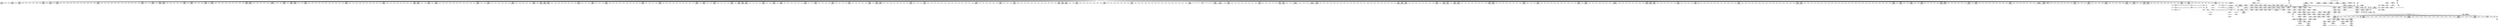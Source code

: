digraph {
	CE0x4c81840 [shape=record,shape=Mrecord,label="{CE0x4c81840|1216:_i8*,_:_CRE_57,58_}"]
	CE0x4c77cc0 [shape=record,shape=Mrecord,label="{CE0x4c77cc0|1216:_i8*,_:_CRE_72,73_}"]
	CE0x4ca1060 [shape=record,shape=Mrecord,label="{CE0x4ca1060|1216:_i8*,_:_CRE_706,707_}"]
	CE0x4cc4b20 [shape=record,shape=Mrecord,label="{CE0x4cc4b20|1216:_i8*,_:_CRE_817,818_}"]
	CE0x4c8a330 [shape=record,shape=Mrecord,label="{CE0x4c8a330|1216:_i8*,_:_CRE_460,464_|*MultipleSource*|*LoadInst*|security/selinux/hooks.c,4293|security/selinux/hooks.c,4293}"]
	CE0x4cc8260 [shape=record,shape=Mrecord,label="{CE0x4cc8260|1216:_i8*,_:_CRE_869,870_}"]
	CE0x4c89dc0 [shape=record,shape=Mrecord,label="{CE0x4c89dc0|1216:_i8*,_:_CRE_440,448_|*MultipleSource*|*LoadInst*|security/selinux/hooks.c,4293|security/selinux/hooks.c,4293}"]
	CE0x4d24230 [shape=record,shape=Mrecord,label="{CE0x4d24230|i8_0|*Constant*|*SummSink*}"]
	CE0x4c67300 [shape=record,shape=Mrecord,label="{CE0x4c67300|selinux_socket_unix_may_send:tmp}"]
	CE0x4c99ac0 [shape=record,shape=Mrecord,label="{CE0x4c99ac0|8:_%struct.sock*,_:_SCME_16,18_|*MultipleSource*|security/selinux/hooks.c,4296|security/selinux/hooks.c,4296|security/selinux/hooks.c, 4296}"]
	CE0x4c83240 [shape=record,shape=Mrecord,label="{CE0x4c83240|i32_4|*Constant*}"]
	CE0x4c8b730 [shape=record,shape=Mrecord,label="{CE0x4c8b730|1216:_i8*,_:_CRE_542,543_}"]
	CE0x4d127f0 [shape=record,shape=Mrecord,label="{CE0x4d127f0|avc_has_perm:entry}"]
	CE0x4c66db0 [shape=record,shape=Mrecord,label="{CE0x4c66db0|1216:_i8*,_:_CRE_91,92_}"]
	CE0x4c9f1c0 [shape=record,shape=Mrecord,label="{CE0x4c9f1c0|1216:_i8*,_:_CRE_662,663_}"]
	CE0x4cc55c0 [shape=record,shape=Mrecord,label="{CE0x4cc55c0|1216:_i8*,_:_CRE_827,828_}"]
	CE0x4c7e730 [shape=record,shape=Mrecord,label="{CE0x4c7e730|1216:_i8*,_:_CRE_60,61_}"]
	CE0x4c9a050 [shape=record,shape=Mrecord,label="{CE0x4c9a050|1216:_i8*,_:_CRE_163,164_}"]
	CE0x4c85b90 [shape=record,shape=Mrecord,label="{CE0x4c85b90|1216:_i8*,_:_CRE_80,81_}"]
	CE0x4ca2450 [shape=record,shape=Mrecord,label="{CE0x4ca2450|1216:_i8*,_:_CRE_732,736_|*MultipleSource*|*LoadInst*|security/selinux/hooks.c,4293|security/selinux/hooks.c,4293}"]
	CE0x4d1b420 [shape=record,shape=Mrecord,label="{CE0x4d1b420|8:_%struct.sock*,_:_SCME_40,41_}"]
	CE0x4d06b20 [shape=record,shape=Mrecord,label="{CE0x4d06b20|avc_has_perm:tclass|Function::avc_has_perm&Arg::tclass::|*SummSource*}"]
	CE0x4d1c000 [shape=record,shape=Mrecord,label="{CE0x4d1c000|8:_%struct.sock*,_:_SCME_50,51_}"]
	CE0x4c9b930 [shape=record,shape=Mrecord,label="{CE0x4c9b930|1216:_i8*,_:_CRE_579,580_}"]
	CE0x4c971a0 [shape=record,shape=Mrecord,label="{CE0x4c971a0|selinux_socket_unix_may_send:sk_security|security/selinux/hooks.c,4293}"]
	CE0x4ca6460 [shape=record,shape=Mrecord,label="{CE0x4ca6460|1216:_i8*,_:_CRE_355,356_}"]
	CE0x4cc6170 [shape=record,shape=Mrecord,label="{CE0x4cc6170|1216:_i8*,_:_CRE_838,839_}"]
	CE0x4cccb80 [shape=record,shape=Mrecord,label="{CE0x4cccb80|1216:_i8*,_:_CRE_1128,1136_|*MultipleSource*|*LoadInst*|security/selinux/hooks.c,4293|security/selinux/hooks.c,4293}"]
	CE0x4c9ca30 [shape=record,shape=Mrecord,label="{CE0x4c9ca30|1216:_i8*,_:_CRE_595,596_}"]
	CE0x4ca6c10 [shape=record,shape=Mrecord,label="{CE0x4ca6c10|1216:_i8*,_:_CRE_364,365_}"]
	CE0x4cc3110 [shape=record,shape=Mrecord,label="{CE0x4cc3110|1216:_i8*,_:_CRE_752,760_|*MultipleSource*|*LoadInst*|security/selinux/hooks.c,4293|security/selinux/hooks.c,4293}"]
	CE0x4d098b0 [shape=record,shape=Mrecord,label="{CE0x4d098b0|selinux_socket_unix_may_send:net6|security/selinux/hooks.c,4300}"]
	CE0x4c96680 [shape=record,shape=Mrecord,label="{CE0x4c96680|selinux_socket_unix_may_send:sock|Function::selinux_socket_unix_may_send&Arg::sock::|*SummSink*}"]
	CE0x4c704a0 [shape=record,shape=Mrecord,label="{CE0x4c704a0|selinux_socket_unix_may_send:entry|*SummSource*}"]
	CE0x4c78520 [shape=record,shape=Mrecord,label="{CE0x4c78520|1216:_i8*,_:_CRE_192,193_}"]
	CE0x4ccaae0 [shape=record,shape=Mrecord,label="{CE0x4ccaae0|1216:_i8*,_:_CRE_976,980_|*MultipleSource*|*LoadInst*|security/selinux/hooks.c,4293|security/selinux/hooks.c,4293}"]
	CE0x4c9b3e0 [shape=record,shape=Mrecord,label="{CE0x4c9b3e0|1216:_i8*,_:_CRE_574,575_}"]
	CE0x4c8b1a0 [shape=record,shape=Mrecord,label="{CE0x4c8b1a0|1216:_i8*,_:_CRE_537,538_}"]
	CE0x4ca34b0 [shape=record,shape=Mrecord,label="{CE0x4ca34b0|1216:_i8*,_:_CRE_701,702_}"]
	CE0x4d0eb80 [shape=record,shape=Mrecord,label="{CE0x4d0eb80|selinux_socket_unix_may_send:tmp15|security/selinux/hooks.c,4302|*SummSink*}"]
	CE0x4ca7270 [shape=record,shape=Mrecord,label="{CE0x4ca7270|1216:_i8*,_:_CRE_370,371_}"]
	CE0x4c8c610 [shape=record,shape=Mrecord,label="{CE0x4c8c610|1216:_i8*,_:_CRE_556,557_}"]
	CE0x4c81990 [shape=record,shape=Mrecord,label="{CE0x4c81990|1216:_i8*,_:_CRE_58,59_}"]
	CE0x4ca58e0 [shape=record,shape=Mrecord,label="{CE0x4ca58e0|1216:_i8*,_:_CRE_288,304_|*MultipleSource*|*LoadInst*|security/selinux/hooks.c,4293|security/selinux/hooks.c,4293}"]
	CE0x4c9d3c0 [shape=record,shape=Mrecord,label="{CE0x4c9d3c0|1216:_i8*,_:_CRE_604,605_}"]
	CE0x4d16b80 [shape=record,shape=Mrecord,label="{CE0x4d16b80|_ret_i32_%call,_!dbg_!27738|security/selinux/hooks.c,4304}"]
	"CONST[source:0(mediator),value:2(dynamic)][purpose:{subject}][SnkIdx:0]"
	CE0x4ca8f90 [shape=record,shape=Mrecord,label="{CE0x4ca8f90|1216:_i8*,_:_CRE_18,19_|*MultipleSource*|*LoadInst*|security/selinux/hooks.c,4293|security/selinux/hooks.c,4293}"]
	CE0x4ceddd0 [shape=record,shape=Mrecord,label="{CE0x4ceddd0|selinux_socket_unix_may_send:other|Function::selinux_socket_unix_may_send&Arg::other::}"]
	CE0x4c8e580 [shape=record,shape=Mrecord,label="{CE0x4c8e580|selinux_socket_unix_may_send:sk|security/selinux/hooks.c,4293}"]
	CE0x4c7e380 [shape=record,shape=Mrecord,label="{CE0x4c7e380|0:_i8,_8:_%struct.lsm_network_audit*,_24:_%struct.selinux_audit_data*,_:_SCMRE_0,1_|*MultipleSource*|security/selinux/hooks.c,4298|security/selinux/hooks.c, 4295}"]
	CE0x4c66ec0 [shape=record,shape=Mrecord,label="{CE0x4c66ec0|1216:_i8*,_:_CRE_94,95_}"]
	CE0x4c899c0 [shape=record,shape=Mrecord,label="{CE0x4c899c0|1216:_i8*,_:_CRE_424,428_|*MultipleSource*|*LoadInst*|security/selinux/hooks.c,4293|security/selinux/hooks.c,4293}"]
	CE0x4c843d0 [shape=record,shape=Mrecord,label="{CE0x4c843d0|1216:_i8*,_:_CRE_27,28_}"]
	CE0x4c7a970 [shape=record,shape=Mrecord,label="{CE0x4c7a970|1216:_i8*,_:_CRE_113,114_}"]
	CE0x4c9ee90 [shape=record,shape=Mrecord,label="{CE0x4c9ee90|1216:_i8*,_:_CRE_659,660_}"]
	CE0x4ccff80 [shape=record,shape=Mrecord,label="{CE0x4ccff80|selinux_socket_unix_may_send:tmp5|security/selinux/hooks.c,4293|*SummSink*}"]
	CE0x4d1b550 [shape=record,shape=Mrecord,label="{CE0x4d1b550|8:_%struct.sock*,_:_SCME_41,42_}"]
	CE0x4ce5730 [shape=record,shape=Mrecord,label="{CE0x4ce5730|i8_2|*Constant*|*SummSink*}"]
	CE0x4c9ff90 [shape=record,shape=Mrecord,label="{CE0x4c9ff90|1216:_i8*,_:_CRE_675,676_}"]
	CE0x4c93770 [shape=record,shape=Mrecord,label="{CE0x4c93770|1216:_i8*,_:_CRE_177,178_}"]
	CE0x4ca1390 [shape=record,shape=Mrecord,label="{CE0x4ca1390|1216:_i8*,_:_CRE_709,710_}"]
	CE0x4d10ba0 [shape=record,shape=Mrecord,label="{CE0x4d10ba0|selinux_socket_unix_may_send:sclass|security/selinux/hooks.c,4302|*SummSource*}"]
	CE0x4c759c0 [shape=record,shape=Mrecord,label="{CE0x4c759c0|1216:_i8*,_:_CRE_78,79_}"]
	CE0x4ca2d40 [shape=record,shape=Mrecord,label="{CE0x4ca2d40|1216:_i8*,_:_CRE_694,695_}"]
	CE0x4c9f4f0 [shape=record,shape=Mrecord,label="{CE0x4c9f4f0|1216:_i8*,_:_CRE_665,666_}"]
	CE0x4c88040 [shape=record,shape=Mrecord,label="{CE0x4c88040|1216:_i8*,_:_CRE_401,402_}"]
	CE0x4ca6f40 [shape=record,shape=Mrecord,label="{CE0x4ca6f40|1216:_i8*,_:_CRE_367,368_}"]
	CE0x4cc3bf0 [shape=record,shape=Mrecord,label="{CE0x4cc3bf0|1216:_i8*,_:_CRE_784,792_|*MultipleSource*|*LoadInst*|security/selinux/hooks.c,4293|security/selinux/hooks.c,4293}"]
	CE0x6a21a20 [shape=record,shape=Mrecord,label="{CE0x6a21a20|1216:_i8*,_:_CRE_124,125_}"]
	CE0x4c7f1c0 [shape=record,shape=Mrecord,label="{CE0x4c7f1c0|i64*_getelementptr_inbounds_(_2_x_i64_,_2_x_i64_*___llvm_gcov_ctr340,_i64_0,_i64_1)|*Constant*|*SummSource*}"]
	CE0x4c8ec60 [shape=record,shape=Mrecord,label="{CE0x4c8ec60|1216:_i8*,_:_CRE_220,221_}"]
	CE0x4c84470 [shape=record,shape=Mrecord,label="{CE0x4c84470|1216:_i8*,_:_CRE_30,31_}"]
	CE0x4ca67d0 [shape=record,shape=Mrecord,label="{CE0x4ca67d0|1216:_i8*,_:_CRE_360,361_}"]
	CE0x4cd00e0 [shape=record,shape=Mrecord,label="{CE0x4cd00e0|selinux_socket_unix_may_send:tmp6|security/selinux/hooks.c,4293|*SummSink*}"]
	CE0x4c87380 [shape=record,shape=Mrecord,label="{CE0x4c87380|1216:_i8*,_:_CRE_389,390_}"]
	CE0x4c89580 [shape=record,shape=Mrecord,label="{CE0x4c89580|1216:_i8*,_:_CRE_421,422_}"]
	CE0x4d1c260 [shape=record,shape=Mrecord,label="{CE0x4d1c260|8:_%struct.sock*,_:_SCME_52,53_}"]
	CE0x4c82540 [shape=record,shape=Mrecord,label="{CE0x4c82540|1216:_i8*,_:_CRE_169,170_}"]
	CE0x4c82950 [shape=record,shape=Mrecord,label="{CE0x4c82950|1216:_i8*,_:_CRE_174,175_}"]
	CE0x4c92dd0 [shape=record,shape=Mrecord,label="{CE0x4c92dd0|1216:_i8*,_:_CRE_68,69_}"]
	CE0x4c86c10 [shape=record,shape=Mrecord,label="{CE0x4c86c10|1216:_i8*,_:_CRE_382,383_}"]
	CE0x4ca7380 [shape=record,shape=Mrecord,label="{CE0x4ca7380|1216:_i8*,_:_CRE_371,372_}"]
	CE0x4ca7490 [shape=record,shape=Mrecord,label="{CE0x4ca7490|1216:_i8*,_:_CRE_372,373_}"]
	CE0x4c9e0e0 [shape=record,shape=Mrecord,label="{CE0x4c9e0e0|1216:_i8*,_:_CRE_640,644_|*MultipleSource*|*LoadInst*|security/selinux/hooks.c,4293|security/selinux/hooks.c,4293}"]
	CE0x4c96fc0 [shape=record,shape=Mrecord,label="{CE0x4c96fc0|selinux_socket_unix_may_send:sk_security|security/selinux/hooks.c,4293|*SummSink*}"]
	CE0x4c74fe0 [shape=record,shape=Mrecord,label="{CE0x4c74fe0|i32_5|*Constant*|*SummSink*}"]
	CE0x4c97630 [shape=record,shape=Mrecord,label="{CE0x4c97630|1216:_i8*,_:_CRE_223,224_}"]
	CE0x4cc6f40 [shape=record,shape=Mrecord,label="{CE0x4cc6f40|1216:_i8*,_:_CRE_851,852_}"]
	CE0x4cc3a20 [shape=record,shape=Mrecord,label="{CE0x4cc3a20|1216:_i8*,_:_CRE_776,784_|*MultipleSource*|*LoadInst*|security/selinux/hooks.c,4293|security/selinux/hooks.c,4293}"]
	CE0x4c87f30 [shape=record,shape=Mrecord,label="{CE0x4c87f30|1216:_i8*,_:_CRE_400,401_}"]
	CE0x4ccc610 [shape=record,shape=Mrecord,label="{CE0x4ccc610|1216:_i8*,_:_CRE_1088,1104_|*MultipleSource*|*LoadInst*|security/selinux/hooks.c,4293|security/selinux/hooks.c,4293}"]
	CE0x4d19250 [shape=record,shape=Mrecord,label="{CE0x4d19250|selinux_socket_unix_may_send:tmp17|security/selinux/hooks.c,4304|*SummSource*}"]
	CE0x4cce280 [shape=record,shape=Mrecord,label="{CE0x4cce280|1216:_i8*,_:_CRE_1192,1196_|*MultipleSource*|*LoadInst*|security/selinux/hooks.c,4293|security/selinux/hooks.c,4293}"]
	CE0x4c9b2d0 [shape=record,shape=Mrecord,label="{CE0x4c9b2d0|1216:_i8*,_:_CRE_573,574_}"]
	CE0x4c86f40 [shape=record,shape=Mrecord,label="{CE0x4c86f40|1216:_i8*,_:_CRE_385,386_}"]
	CE0x4c90080 [shape=record,shape=Mrecord,label="{CE0x4c90080|1216:_i8*,_:_CRE_206,207_}"]
	CE0x4c97a70 [shape=record,shape=Mrecord,label="{CE0x4c97a70|1216:_i8*,_:_CRE_228,229_}"]
	CE0x4ca14a0 [shape=record,shape=Mrecord,label="{CE0x4ca14a0|1216:_i8*,_:_CRE_710,711_}"]
	CE0x4ccef30 [shape=record,shape=Mrecord,label="{CE0x4ccef30|1216:_i8*,_:_CRE_1228,1232_|*MultipleSource*|*LoadInst*|security/selinux/hooks.c,4293|security/selinux/hooks.c,4293}"]
	CE0x4cc7af0 [shape=record,shape=Mrecord,label="{CE0x4cc7af0|1216:_i8*,_:_CRE_862,863_}"]
	CE0x4c72060 [shape=record,shape=Mrecord,label="{CE0x4c72060|i32_5|*Constant*}"]
	CE0x4c8af00 [shape=record,shape=Mrecord,label="{CE0x4c8af00|1216:_i8*,_:_CRE_520,528_|*MultipleSource*|*LoadInst*|security/selinux/hooks.c,4293|security/selinux/hooks.c,4293}"]
	CE0x4c9a460 [shape=record,shape=Mrecord,label="{CE0x4c9a460|1216:_i8*,_:_CRE_168,169_}"]
	CE0x4ca2c30 [shape=record,shape=Mrecord,label="{CE0x4ca2c30|1216:_i8*,_:_CRE_693,694_}"]
	CE0x4c9ba40 [shape=record,shape=Mrecord,label="{CE0x4c9ba40|1216:_i8*,_:_CRE_580,581_}"]
	CE0x4cca570 [shape=record,shape=Mrecord,label="{CE0x4cca570|1216:_i8*,_:_CRE_968,970_|*MultipleSource*|*LoadInst*|security/selinux/hooks.c,4293|security/selinux/hooks.c,4293}"]
	CE0x4caf8b0 [shape=record,shape=Mrecord,label="{CE0x4caf8b0|1216:_i8*,_:_CRE_5,6_}"]
	CE0x4ccdd20 [shape=record,shape=Mrecord,label="{CE0x4ccdd20|1216:_i8*,_:_CRE_1168,1176_|*MultipleSource*|*LoadInst*|security/selinux/hooks.c,4293|security/selinux/hooks.c,4293}"]
	CE0x4cc6b00 [shape=record,shape=Mrecord,label="{CE0x4cc6b00|1216:_i8*,_:_CRE_847,848_}"]
	CE0x4ca3d80 [shape=record,shape=Mrecord,label="{CE0x4ca3d80|1216:_i8*,_:_CRE_243,244_}"]
	CE0x4c8eb50 [shape=record,shape=Mrecord,label="{CE0x4c8eb50|1216:_i8*,_:_CRE_219,220_}"]
	CE0x4ca3a50 [shape=record,shape=Mrecord,label="{CE0x4ca3a50|1216:_i8*,_:_CRE_240,241_}"]
	CE0x4c7bbd0 [shape=record,shape=Mrecord,label="{CE0x4c7bbd0|1216:_i8*,_:_CRE_139,140_}"]
	CE0x4ca42d0 [shape=record,shape=Mrecord,label="{CE0x4ca42d0|1216:_i8*,_:_CRE_248,249_}"]
	CE0x4c752a0 [shape=record,shape=Mrecord,label="{CE0x4c752a0|selinux_socket_unix_may_send:tmp3}"]
	CE0x4d058a0 [shape=record,shape=Mrecord,label="{CE0x4d058a0|selinux_socket_unix_may_send:tmp9|security/selinux/hooks.c,4294|*SummSink*}"]
	CE0x4c9f710 [shape=record,shape=Mrecord,label="{CE0x4c9f710|1216:_i8*,_:_CRE_667,668_}"]
	CE0x4c9d090 [shape=record,shape=Mrecord,label="{CE0x4c9d090|1216:_i8*,_:_CRE_601,602_}"]
	CE0x4d0a5b0 [shape=record,shape=Mrecord,label="{CE0x4d0a5b0|selinux_socket_unix_may_send:tmp13|security/selinux/hooks.c,4300|*SummSink*}"]
	CE0x4c9fb50 [shape=record,shape=Mrecord,label="{CE0x4c9fb50|1216:_i8*,_:_CRE_671,672_}"]
	CE0x4ce56c0 [shape=record,shape=Mrecord,label="{CE0x4ce56c0|selinux_socket_unix_may_send:u|security/selinux/hooks.c,4299|*SummSource*}"]
	CE0x4d12420 [shape=record,shape=Mrecord,label="{CE0x4d12420|i32_(i32,_i32,_i16,_i32,_%struct.common_audit_data*)*_bitcast_(i32_(i32,_i32,_i16,_i32,_%struct.common_audit_data.495*)*_avc_has_perm_to_i32_(i32,_i32,_i16,_i32,_%struct.common_audit_data*)*)|*Constant*|*SummSource*}"]
	CE0x4cc3dc0 [shape=record,shape=Mrecord,label="{CE0x4cc3dc0|1216:_i8*,_:_CRE_792,800_|*MultipleSource*|*LoadInst*|security/selinux/hooks.c,4293|security/selinux/hooks.c,4293}"]
	CE0x4ccc7e0 [shape=record,shape=Mrecord,label="{CE0x4ccc7e0|1216:_i8*,_:_CRE_1104,1112_|*MultipleSource*|*LoadInst*|security/selinux/hooks.c,4293|security/selinux/hooks.c,4293}"]
	CE0x6a21af0 [shape=record,shape=Mrecord,label="{CE0x6a21af0|1216:_i8*,_:_CRE_125,126_}"]
	CE0x4c898b0 [shape=record,shape=Mrecord,label="{CE0x4c898b0|1216:_i8*,_:_CRE_536,537_}"]
	CE0x4c9cf80 [shape=record,shape=Mrecord,label="{CE0x4c9cf80|1216:_i8*,_:_CRE_600,601_}"]
	CE0x4c74010 [shape=record,shape=Mrecord,label="{CE0x4c74010|selinux_socket_unix_may_send:ad|security/selinux/hooks.c, 4295|*SummSource*}"]
	CE0x4c80c30 [shape=record,shape=Mrecord,label="{CE0x4c80c30|selinux_socket_unix_may_send:sk1|security/selinux/hooks.c,4294|*SummSource*}"]
	CE0x4ca0700 [shape=record,shape=Mrecord,label="{CE0x4ca0700|1216:_i8*,_:_CRE_682,683_}"]
	CE0x4c737d0 [shape=record,shape=Mrecord,label="{CE0x4c737d0|i32_1|*Constant*|*SummSource*}"]
	CE0x4d07650 [shape=record,shape=Mrecord,label="{CE0x4d07650|avc_has_perm:auditdata|Function::avc_has_perm&Arg::auditdata::|*SummSource*}"]
	CE0x4c67ad0 [shape=record,shape=Mrecord,label="{CE0x4c67ad0|i64*_getelementptr_inbounds_(_2_x_i64_,_2_x_i64_*___llvm_gcov_ctr340,_i64_0,_i64_0)|*Constant*|*SummSource*}"]
	CE0x4c9b4f0 [shape=record,shape=Mrecord,label="{CE0x4c9b4f0|1216:_i8*,_:_CRE_575,576_}"]
	CE0x6946df0 [shape=record,shape=Mrecord,label="{CE0x6946df0|32:_%struct.sock*,_:_CRE_24,32_|*MultipleSource*|security/selinux/hooks.c,4293|Function::selinux_socket_unix_may_send&Arg::sock::}"]
	CE0x4ca05f0 [shape=record,shape=Mrecord,label="{CE0x4ca05f0|1216:_i8*,_:_CRE_681,682_}"]
	CE0x4c7f6e0 [shape=record,shape=Mrecord,label="{CE0x4c7f6e0|1216:_i8*,_:_CRE_160,161_}"]
	CE0x4cca1d0 [shape=record,shape=Mrecord,label="{CE0x4cca1d0|1216:_i8*,_:_CRE_960,964_|*MultipleSource*|*LoadInst*|security/selinux/hooks.c,4293|security/selinux/hooks.c,4293}"]
	CE0x6331ab0 [shape=record,shape=Mrecord,label="{CE0x6331ab0|selinux_socket_unix_may_send:tmp4|*LoadInst*|security/selinux/hooks.c,4293|*SummSink*}"]
	CE0x4cc8370 [shape=record,shape=Mrecord,label="{CE0x4cc8370|1216:_i8*,_:_CRE_870,871_}"]
	CE0x4c73300 [shape=record,shape=Mrecord,label="{CE0x4c73300|selinux_socket_unix_may_send:tmp|*SummSource*}"]
	CE0x4ca5fa0 [shape=record,shape=Mrecord,label="{CE0x4ca5fa0|1216:_i8*,_:_CRE_336,344_|*MultipleSource*|*LoadInst*|security/selinux/hooks.c,4293|security/selinux/hooks.c,4293}"]
	CE0x4cc9e30 [shape=record,shape=Mrecord,label="{CE0x4cc9e30|1216:_i8*,_:_CRE_944,948_|*MultipleSource*|*LoadInst*|security/selinux/hooks.c,4293|security/selinux/hooks.c,4293}"]
	CE0x4c7be40 [shape=record,shape=Mrecord,label="{CE0x4c7be40|1216:_i8*,_:_CRE_142,143_}"]
	CE0x4c8ce80 [shape=record,shape=Mrecord,label="{CE0x4c8ce80|1216:_i8*,_:_CRE_211,212_}"]
	CE0x4ccf670 [shape=record,shape=Mrecord,label="{CE0x4ccf670|1216:_i8*,_:_CRE_1256,1264_|*MultipleSource*|*LoadInst*|security/selinux/hooks.c,4293|security/selinux/hooks.c,4293}"]
	CE0x4c7ef20 [shape=record,shape=Mrecord,label="{CE0x4c7ef20|1216:_i8*,_:_CRE_202,203_}"]
	CE0x4c878d0 [shape=record,shape=Mrecord,label="{CE0x4c878d0|1216:_i8*,_:_CRE_394,395_}"]
	CE0x4cc4c30 [shape=record,shape=Mrecord,label="{CE0x4cc4c30|1216:_i8*,_:_CRE_818,819_}"]
	CE0x4c8f8f0 [shape=record,shape=Mrecord,label="{CE0x4c8f8f0|1216:_i8*,_:_CRE_89,90_}"]
	CE0x4ca4e80 [shape=record,shape=Mrecord,label="{CE0x4ca4e80|1216:_i8*,_:_CRE_259,260_}"]
	CE0x4c72be0 [shape=record,shape=Mrecord,label="{CE0x4c72be0|selinux_socket_unix_may_send:entry|*SummSink*}"]
	CE0x4d1b090 [shape=record,shape=Mrecord,label="{CE0x4d1b090|8:_%struct.sock*,_:_SCME_37,38_}"]
	CE0x4c88150 [shape=record,shape=Mrecord,label="{CE0x4c88150|1216:_i8*,_:_CRE_402,403_}"]
	CE0x4cc4490 [shape=record,shape=Mrecord,label="{CE0x4cc4490|1216:_i8*,_:_CRE_812,813_}"]
	CE0x4c93350 [shape=record,shape=Mrecord,label="{CE0x4c93350|1216:_i8*,_:_CRE_119,120_}"]
	CE0x4c81920 [shape=record,shape=Mrecord,label="{CE0x4c81920|1216:_i8*,_:_CRE_61,62_}"]
	CE0x4c81d10 [shape=record,shape=Mrecord,label="{CE0x4c81d10|1216:_i8*,_:_CRE_151,152_}"]
	CE0x4d1d960 [shape=record,shape=Mrecord,label="{CE0x4d1d960|i64_56|*Constant*|*SummSource*}"]
	CE0x4c9c5f0 [shape=record,shape=Mrecord,label="{CE0x4c9c5f0|1216:_i8*,_:_CRE_591,592_}"]
	CE0x4c89f40 [shape=record,shape=Mrecord,label="{CE0x4c89f40|1216:_i8*,_:_CRE_448,452_|*MultipleSource*|*LoadInst*|security/selinux/hooks.c,4293|security/selinux/hooks.c,4293}"]
	CE0x4c9afa0 [shape=record,shape=Mrecord,label="{CE0x4c9afa0|1216:_i8*,_:_CRE_570,571_}"]
	CE0x4c77b20 [shape=record,shape=Mrecord,label="{CE0x4c77b20|1216:_i8*,_:_CRE_70,71_}"]
	CE0x4d1bb40 [shape=record,shape=Mrecord,label="{CE0x4d1bb40|8:_%struct.sock*,_:_SCME_46,47_}"]
	CE0x4d07e50 [shape=record,shape=Mrecord,label="{CE0x4d07e50|selinux_socket_unix_may_send:net3|security/selinux/hooks.c,4299}"]
	CE0x4c9c810 [shape=record,shape=Mrecord,label="{CE0x4c9c810|1216:_i8*,_:_CRE_593,594_}"]
	CE0x4c879e0 [shape=record,shape=Mrecord,label="{CE0x4c879e0|1216:_i8*,_:_CRE_395,396_}"]
	CE0x4cc5290 [shape=record,shape=Mrecord,label="{CE0x4cc5290|1216:_i8*,_:_CRE_824,825_}"]
	CE0x4cc64a0 [shape=record,shape=Mrecord,label="{CE0x4cc64a0|1216:_i8*,_:_CRE_841,842_}"]
	CE0x4c70510 [shape=record,shape=Mrecord,label="{CE0x4c70510|i32_1|*Constant*}"]
	CE0x4cae6e0 [shape=record,shape=Mrecord,label="{CE0x4cae6e0|i32_59|*Constant*|*SummSink*}"]
	CE0x4d05910 [shape=record,shape=Mrecord,label="{CE0x4d05910|selinux_socket_unix_may_send:tmp9|security/selinux/hooks.c,4294|*SummSource*}"]
	CE0x4d1aaa0 [shape=record,shape=Mrecord,label="{CE0x4d1aaa0|8:_%struct.sock*,_:_SCME_32,33_}"]
	CE0x4c9bc60 [shape=record,shape=Mrecord,label="{CE0x4c9bc60|1216:_i8*,_:_CRE_582,583_}"]
	CE0x4c94420 [shape=record,shape=Mrecord,label="{CE0x4c94420|1216:_i8*,_:_CRE_32,33_}"]
	CE0x4c9b820 [shape=record,shape=Mrecord,label="{CE0x4c9b820|1216:_i8*,_:_CRE_578,579_}"]
	CE0x4c9c700 [shape=record,shape=Mrecord,label="{CE0x4c9c700|1216:_i8*,_:_CRE_592,593_}"]
	CE0x4cad540 [shape=record,shape=Mrecord,label="{CE0x4cad540|1216:_i8*,_:_CRE_12,16_|*MultipleSource*|*LoadInst*|security/selinux/hooks.c,4293|security/selinux/hooks.c,4293}"]
	CE0x4ca2e50 [shape=record,shape=Mrecord,label="{CE0x4ca2e50|1216:_i8*,_:_CRE_695,696_}"]
	CE0x4c9a120 [shape=record,shape=Mrecord,label="{CE0x4c9a120|1216:_i8*,_:_CRE_164,165_}"]
	CE0x4ce6a10 [shape=record,shape=Mrecord,label="{CE0x4ce6a10|selinux_socket_unix_may_send:tmp7|*LoadInst*|security/selinux/hooks.c,4294|*SummSink*}"]
	CE0x4ca0e40 [shape=record,shape=Mrecord,label="{CE0x4ca0e40|1216:_i8*,_:_CRE_704,705_}"]
	CE0x4c744e0 [shape=record,shape=Mrecord,label="{CE0x4c744e0|selinux_socket_unix_may_send:net|security/selinux/hooks.c, 4296}"]
	CE0x4c81ac0 [shape=record,shape=Mrecord,label="{CE0x4c81ac0|1216:_i8*,_:_CRE_59,60_}"]
	CE0x4cc79e0 [shape=record,shape=Mrecord,label="{CE0x4cc79e0|1216:_i8*,_:_CRE_861,862_}"]
	CE0x4d10f00 [shape=record,shape=Mrecord,label="{CE0x4d10f00|selinux_socket_unix_may_send:tmp16|security/selinux/hooks.c,4302|*SummSource*}"]
	CE0x4c87d10 [shape=record,shape=Mrecord,label="{CE0x4c87d10|1216:_i8*,_:_CRE_398,399_}"]
	CE0x4c8bc80 [shape=record,shape=Mrecord,label="{CE0x4c8bc80|1216:_i8*,_:_CRE_547,548_}"]
	CE0x4ca1c10 [shape=record,shape=Mrecord,label="{CE0x4ca1c10|1216:_i8*,_:_CRE_717,718_}"]
	CE0x4cc3680 [shape=record,shape=Mrecord,label="{CE0x4cc3680|1216:_i8*,_:_CRE_768,770_|*MultipleSource*|*LoadInst*|security/selinux/hooks.c,4293|security/selinux/hooks.c,4293}"]
	CE0x4c8a9c0 [shape=record,shape=Mrecord,label="{CE0x4c8a9c0|1216:_i8*,_:_CRE_480,488_|*MultipleSource*|*LoadInst*|security/selinux/hooks.c,4293|security/selinux/hooks.c,4293}"]
	CE0x4cc54b0 [shape=record,shape=Mrecord,label="{CE0x4cc54b0|1216:_i8*,_:_CRE_826,827_}"]
	CE0x4ca0c50 [shape=record,shape=Mrecord,label="{CE0x4ca0c50|1216:_i8*,_:_CRE_687,688_}"]
	CE0x4d0e9c0 [shape=record,shape=Mrecord,label="{CE0x4d0e9c0|selinux_socket_unix_may_send:tmp15|security/selinux/hooks.c,4302|*SummSource*}"]
	CE0x4ccae80 [shape=record,shape=Mrecord,label="{CE0x4ccae80|1216:_i8*,_:_CRE_992,1000_|*MultipleSource*|*LoadInst*|security/selinux/hooks.c,4293|security/selinux/hooks.c,4293}"]
	CE0x4d09f80 [shape=record,shape=Mrecord,label="{CE0x4d09f80|selinux_socket_unix_may_send:net6|security/selinux/hooks.c,4300|*SummSink*}"]
	CE0x4ccd490 [shape=record,shape=Mrecord,label="{CE0x4ccd490|1216:_i8*,_:_CRE_1155,1156_}"]
	CE0x4c9dd10 [shape=record,shape=Mrecord,label="{CE0x4c9dd10|1216:_i8*,_:_CRE_624,632_|*MultipleSource*|*LoadInst*|security/selinux/hooks.c,4293|security/selinux/hooks.c,4293}"]
	CE0x4ccd670 [shape=record,shape=Mrecord,label="{CE0x4ccd670|1216:_i8*,_:_CRE_1157,1158_}"]
	CE0x4ccfdb0 [shape=record,shape=Mrecord,label="{CE0x4ccfdb0|selinux_socket_unix_may_send:tmp5|security/selinux/hooks.c,4293|*SummSource*}"]
	CE0x4cc78d0 [shape=record,shape=Mrecord,label="{CE0x4cc78d0|1216:_i8*,_:_CRE_860,861_}"]
	CE0x4c754a0 [shape=record,shape=Mrecord,label="{CE0x4c754a0|1216:_i8*,_:_CRE_36,37_}"]
	CE0x4d1abd0 [shape=record,shape=Mrecord,label="{CE0x4d1abd0|8:_%struct.sock*,_:_SCME_33,34_}"]
	CE0x4cc5b10 [shape=record,shape=Mrecord,label="{CE0x4cc5b10|1216:_i8*,_:_CRE_832,833_}"]
	CE0x4cc5d30 [shape=record,shape=Mrecord,label="{CE0x4cc5d30|1216:_i8*,_:_CRE_834,835_}"]
	CE0x4ca4600 [shape=record,shape=Mrecord,label="{CE0x4ca4600|1216:_i8*,_:_CRE_251,252_}"]
	CE0x4ce5580 [shape=record,shape=Mrecord,label="{CE0x4ce5580|i8_2|*Constant*|*SummSource*}"]
	CE0x4c8cda0 [shape=record,shape=Mrecord,label="{CE0x4c8cda0|1216:_i8*,_:_CRE_210,211_}"]
	CE0x4ccd2c0 [shape=record,shape=Mrecord,label="{CE0x4ccd2c0|1216:_i8*,_:_CRE_1154,1155_}"]
	CE0x4d0d140 [shape=record,shape=Mrecord,label="{CE0x4d0d140|selinux_socket_unix_may_send:sid8|security/selinux/hooks.c,4302|*SummSink*}"]
	CE0x4d097d0 [shape=record,shape=Mrecord,label="{CE0x4d097d0|selinux_socket_unix_may_send:u5|security/selinux/hooks.c,4300|*SummSource*}"]
	CE0x4d0b510 [shape=record,shape=Mrecord,label="{CE0x4d0b510|selinux_socket_unix_may_send:sid|security/selinux/hooks.c,4302|*SummSink*}"]
	CE0x4c99eb0 [shape=record,shape=Mrecord,label="{CE0x4c99eb0|i32_0|*Constant*|*SummSink*}"]
	CE0x4d0cba0 [shape=record,shape=Mrecord,label="{CE0x4d0cba0|selinux_socket_unix_may_send:tmp14|security/selinux/hooks.c,4302|*SummSink*}"]
	CE0x4c7f610 [shape=record,shape=Mrecord,label="{CE0x4c7f610|1216:_i8*,_:_CRE_159,160_}"]
	CE0x4c9e940 [shape=record,shape=Mrecord,label="{CE0x4c9e940|1216:_i8*,_:_CRE_654,655_}"]
	CE0x4ca19f0 [shape=record,shape=Mrecord,label="{CE0x4ca19f0|1216:_i8*,_:_CRE_715,716_}"]
	CE0x4d08830 [shape=record,shape=Mrecord,label="{CE0x4d08830|selinux_socket_unix_may_send:sk4|security/selinux/hooks.c,4300|*SummSource*}"]
	CE0x4ca5d00 [shape=record,shape=Mrecord,label="{CE0x4ca5d00|1216:_i8*,_:_CRE_320,328_|*MultipleSource*|*LoadInst*|security/selinux/hooks.c,4293|security/selinux/hooks.c,4293}"]
	CE0x4c8cf90 [shape=record,shape=Mrecord,label="{CE0x4c8cf90|1216:_i8*,_:_CRE_212,213_}"]
	CE0x4cc4900 [shape=record,shape=Mrecord,label="{CE0x4cc4900|1216:_i8*,_:_CRE_815,816_}"]
	CE0x4ccbb30 [shape=record,shape=Mrecord,label="{CE0x4ccbb30|1216:_i8*,_:_CRE_1048,1056_|*MultipleSource*|*LoadInst*|security/selinux/hooks.c,4293|security/selinux/hooks.c,4293}"]
	CE0x4d05740 [shape=record,shape=Mrecord,label="{CE0x4d05740|selinux_socket_unix_may_send:tmp8|security/selinux/hooks.c,4294|*SummSink*}"]
	CE0x4c81f80 [shape=record,shape=Mrecord,label="{CE0x4c81f80|1216:_i8*,_:_CRE_154,155_}"]
	CE0x4cc6c10 [shape=record,shape=Mrecord,label="{CE0x4cc6c10|1216:_i8*,_:_CRE_848,849_}"]
	CE0x4ccd0f0 [shape=record,shape=Mrecord,label="{CE0x4ccd0f0|1216:_i8*,_:_CRE_1153,1154_}"]
	CE0x4c78820 [shape=record,shape=Mrecord,label="{CE0x4c78820|1216:_i8*,_:_CRE_194,195_}"]
	CE0x4c9d2b0 [shape=record,shape=Mrecord,label="{CE0x4c9d2b0|1216:_i8*,_:_CRE_603,604_}"]
	CE0x4c9c2c0 [shape=record,shape=Mrecord,label="{CE0x4c9c2c0|1216:_i8*,_:_CRE_588,589_}"]
	CE0x4d1a790 [shape=record,shape=Mrecord,label="{CE0x4d1a790|8:_%struct.sock*,_:_SCME_29,30_}"]
	CE0x4cc2f40 [shape=record,shape=Mrecord,label="{CE0x4cc2f40|1216:_i8*,_:_CRE_744,752_|*MultipleSource*|*LoadInst*|security/selinux/hooks.c,4293|security/selinux/hooks.c,4293}"]
	CE0x4c9b0b0 [shape=record,shape=Mrecord,label="{CE0x4c9b0b0|1216:_i8*,_:_CRE_571,572_}"]
	CE0x4ce7300 [shape=record,shape=Mrecord,label="{CE0x4ce7300|selinux_socket_unix_may_send:sk_security2|security/selinux/hooks.c,4294|*SummSink*}"]
	CE0x4c9eb60 [shape=record,shape=Mrecord,label="{CE0x4c9eb60|1216:_i8*,_:_CRE_656,657_}"]
	CE0x4c86d20 [shape=record,shape=Mrecord,label="{CE0x4c86d20|1216:_i8*,_:_CRE_383,384_}"]
	CE0x4ccd890 [shape=record,shape=Mrecord,label="{CE0x4ccd890|1216:_i8*,_:_CRE_1159,1160_}"]
	CE0x4c8d3b0 [shape=record,shape=Mrecord,label="{CE0x4c8d3b0|i64*_getelementptr_inbounds_(_2_x_i64_,_2_x_i64_*___llvm_gcov_ctr340,_i64_0,_i64_1)|*Constant*|*SummSink*}"]
	CE0x4d1bed0 [shape=record,shape=Mrecord,label="{CE0x4d1bed0|8:_%struct.sock*,_:_SCME_49,50_}"]
	CE0x4d19a60 [shape=record,shape=Mrecord,label="{CE0x4d19a60|8:_%struct.sock*,_:_SCME_8,16_|*MultipleSource*|security/selinux/hooks.c,4296|security/selinux/hooks.c,4296|security/selinux/hooks.c, 4296}"]
	CE0x4c8f180 [shape=record,shape=Mrecord,label="{CE0x4c8f180|1216:_i8*,_:_CRE_231,232_}"]
	CE0x4d23d40 [shape=record,shape=Mrecord,label="{CE0x4d23d40|selinux_socket_unix_may_send:tmp11|security/selinux/hooks.c,4296|*SummSink*}"]
	CE0x4c9db80 [shape=record,shape=Mrecord,label="{CE0x4c9db80|1216:_i8*,_:_CRE_616,620_|*MultipleSource*|*LoadInst*|security/selinux/hooks.c,4293|security/selinux/hooks.c,4293}"]
	CE0x4ca3e90 [shape=record,shape=Mrecord,label="{CE0x4ca3e90|1216:_i8*,_:_CRE_244,245_}"]
	CE0x4cc96f0 [shape=record,shape=Mrecord,label="{CE0x4cc96f0|1216:_i8*,_:_CRE_904,912_|*MultipleSource*|*LoadInst*|security/selinux/hooks.c,4293|security/selinux/hooks.c,4293}"]
	CE0x4ccbd00 [shape=record,shape=Mrecord,label="{CE0x4ccbd00|1216:_i8*,_:_CRE_1056,1064_|*MultipleSource*|*LoadInst*|security/selinux/hooks.c,4293|security/selinux/hooks.c,4293}"]
	CE0x4cc9030 [shape=record,shape=Mrecord,label="{CE0x4cc9030|1216:_i8*,_:_CRE_888,892_|*MultipleSource*|*LoadInst*|security/selinux/hooks.c,4293|security/selinux/hooks.c,4293}"]
	CE0x4d19fc0 [shape=record,shape=Mrecord,label="{CE0x4d19fc0|8:_%struct.sock*,_:_SCME_18,20_|*MultipleSource*|security/selinux/hooks.c,4296|security/selinux/hooks.c,4296|security/selinux/hooks.c, 4296}"]
	CE0x4d169a0 [shape=record,shape=Mrecord,label="{CE0x4d169a0|_ret_i32_%retval.0,_!dbg_!27728|security/selinux/avc.c,775|*SummSink*}"]
	CE0x4d0cd30 [shape=record,shape=Mrecord,label="{CE0x4d0cd30|selinux_socket_unix_may_send:sclass|security/selinux/hooks.c,4302}"]
	CE0x4c931b0 [shape=record,shape=Mrecord,label="{CE0x4c931b0|1216:_i8*,_:_CRE_117,118_}"]
	CE0x4cedf90 [shape=record,shape=Mrecord,label="{CE0x4cedf90|selinux_socket_unix_may_send:other|Function::selinux_socket_unix_may_send&Arg::other::|*SummSource*}"]
	CE0x4c786c0 [shape=record,shape=Mrecord,label="{CE0x4c786c0|1216:_i8*,_:_CRE_193,194_}"]
	CE0x4c9c4e0 [shape=record,shape=Mrecord,label="{CE0x4c9c4e0|1216:_i8*,_:_CRE_590,591_}"]
	CE0x4cb0b50 [shape=record,shape=Mrecord,label="{CE0x4cb0b50|1216:_i8*,_:_CRE_3,4_}"]
	CE0x4c876b0 [shape=record,shape=Mrecord,label="{CE0x4c876b0|1216:_i8*,_:_CRE_392,393_}"]
	CE0x4c9fa40 [shape=record,shape=Mrecord,label="{CE0x4c9fa40|1216:_i8*,_:_CRE_670,671_}"]
	CE0x4c815c0 [shape=record,shape=Mrecord,label="{CE0x4c815c0|32:_%struct.sock*,_:_CRE_8,16_|*MultipleSource*|security/selinux/hooks.c,4294|Function::selinux_socket_unix_may_send&Arg::other::}"]
	CE0x4c87490 [shape=record,shape=Mrecord,label="{CE0x4c87490|1216:_i8*,_:_CRE_390,391_}"]
	CE0x4c753d0 [shape=record,shape=Mrecord,label="{CE0x4c753d0|1216:_i8*,_:_CRE_35,36_}"]
	CE0x4ccc440 [shape=record,shape=Mrecord,label="{CE0x4ccc440|1216:_i8*,_:_CRE_1080,1088_|*MultipleSource*|*LoadInst*|security/selinux/hooks.c,4293|security/selinux/hooks.c,4293}"]
	CE0x4ca4710 [shape=record,shape=Mrecord,label="{CE0x4ca4710|1216:_i8*,_:_CRE_252,253_}"]
	CE0x4c82610 [shape=record,shape=Mrecord,label="{CE0x4c82610|1216:_i8*,_:_CRE_170,171_}"]
	CE0x4c827b0 [shape=record,shape=Mrecord,label="{CE0x4c827b0|1216:_i8*,_:_CRE_172,173_}"]
	CE0x4d1c130 [shape=record,shape=Mrecord,label="{CE0x4d1c130|8:_%struct.sock*,_:_SCME_51,52_}"]
	CE0x4cca000 [shape=record,shape=Mrecord,label="{CE0x4cca000|1216:_i8*,_:_CRE_952,960_|*MultipleSource*|*LoadInst*|security/selinux/hooks.c,4293|security/selinux/hooks.c,4293}"]
	CE0x4cc8bf0 [shape=record,shape=Mrecord,label="{CE0x4cc8bf0|1216:_i8*,_:_CRE_878,879_}"]
	CE0x4c90ed0 [shape=record,shape=Mrecord,label="{CE0x4c90ed0|1216:_i8*,_:_CRE_98,99_}"]
	CE0x4c92410 [shape=record,shape=Mrecord,label="{CE0x4c92410|1216:_i8*,_:_CRE_134,135_}"]
	CE0x4ccb3f0 [shape=record,shape=Mrecord,label="{CE0x4ccb3f0|1216:_i8*,_:_CRE_1016,1024_|*MultipleSource*|*LoadInst*|security/selinux/hooks.c,4293|security/selinux/hooks.c,4293}"]
	CE0x4ca6190 [shape=record,shape=Mrecord,label="{CE0x4ca6190|1216:_i8*,_:_CRE_354,355_}"]
	CE0x4d16e30 [shape=record,shape=Mrecord,label="{CE0x4d16e30|_ret_i32_%call,_!dbg_!27738|security/selinux/hooks.c,4304|*SummSink*}"]
	CE0x4c8b3d0 [shape=record,shape=Mrecord,label="{CE0x4c8b3d0|1216:_i8*,_:_CRE_540,541_}"]
	CE0x4c8d2c0 [shape=record,shape=Mrecord,label="{CE0x4c8d2c0|1216:_i8*,_:_CRE_215,216_}"]
	CE0x4ca36d0 [shape=record,shape=Mrecord,label="{CE0x4ca36d0|1216:_i8*,_:_CRE_703,704_}"]
	CE0x4ca1280 [shape=record,shape=Mrecord,label="{CE0x4ca1280|1216:_i8*,_:_CRE_708,709_}"]
	CE0x4d121f0 [shape=record,shape=Mrecord,label="{CE0x4d121f0|i32_(i32,_i32,_i16,_i32,_%struct.common_audit_data*)*_bitcast_(i32_(i32,_i32,_i16,_i32,_%struct.common_audit_data.495*)*_avc_has_perm_to_i32_(i32,_i32,_i16,_i32,_%struct.common_audit_data*)*)|*Constant*}"]
	CE0x4c7e520 [shape=record,shape=Mrecord,label="{CE0x4c7e520|i8_2|*Constant*}"]
	CE0x4d1c5f0 [shape=record,shape=Mrecord,label="{CE0x4d1c5f0|8:_%struct.sock*,_:_SCME_55,56_}"]
	CE0x4ca0b40 [shape=record,shape=Mrecord,label="{CE0x4ca0b40|1216:_i8*,_:_CRE_686,687_}"]
	CE0x4c71c40 [shape=record,shape=Mrecord,label="{CE0x4c71c40|i32_0|*Constant*|*SummSource*}"]
	CE0x4c944f0 [shape=record,shape=Mrecord,label="{CE0x4c944f0|1216:_i8*,_:_CRE_33,34_}"]
	CE0x4cc88c0 [shape=record,shape=Mrecord,label="{CE0x4cc88c0|1216:_i8*,_:_CRE_875,876_}"]
	CE0x4cb0ca0 [shape=record,shape=Mrecord,label="{CE0x4cb0ca0|1216:_i8*,_:_CRE_6,7_}"]
	CE0x4cb0bc0 [shape=record,shape=Mrecord,label="{CE0x4cb0bc0|1216:_i8*,_:_CRE_2,3_}"]
	CE0x4c703d0 [shape=record,shape=Mrecord,label="{CE0x4c703d0|selinux_socket_unix_may_send:entry}"]
	CE0x4c89c30 [shape=record,shape=Mrecord,label="{CE0x4c89c30|1216:_i8*,_:_CRE_432,440_|*MultipleSource*|*LoadInst*|security/selinux/hooks.c,4293|security/selinux/hooks.c,4293}"]
	CE0x4c757a0 [shape=record,shape=Mrecord,label="{CE0x4c757a0|1216:_i8*,_:_CRE_74,75_}"]
	CE0x4c8c0c0 [shape=record,shape=Mrecord,label="{CE0x4c8c0c0|1216:_i8*,_:_CRE_551,552_}"]
	CE0x4d1c850 [shape=record,shape=Mrecord,label="{CE0x4d1c850|i32_8|*Constant*|*SummSource*}"]
	CE0x4c82a20 [shape=record,shape=Mrecord,label="{CE0x4c82a20|1216:_i8*,_:_CRE_175,176_}"]
	CE0x4cc7c00 [shape=record,shape=Mrecord,label="{CE0x4cc7c00|1216:_i8*,_:_CRE_863,864_}"]
	CE0x4d1a6e0 [shape=record,shape=Mrecord,label="{CE0x4d1a6e0|8:_%struct.sock*,_:_SCME_28,29_}"]
	CE0x4cce620 [shape=record,shape=Mrecord,label="{CE0x4cce620|1216:_i8*,_:_CRE_1200,1208_|*MultipleSource*|*LoadInst*|security/selinux/hooks.c,4293|security/selinux/hooks.c,4293}"]
	CE0x4c66d40 [shape=record,shape=Mrecord,label="{CE0x4c66d40|1216:_i8*,_:_CRE_92,93_}"]
	CE0x4c7e8e0 [shape=record,shape=Mrecord,label="{CE0x4c7e8e0|1216:_i8*,_:_CRE_63,64_}"]
	CE0x4c8bea0 [shape=record,shape=Mrecord,label="{CE0x4c8bea0|1216:_i8*,_:_CRE_549,550_}"]
	CE0x4c9a830 [shape=record,shape=Mrecord,label="{CE0x4c9a830|1216:_i8*,_:_CRE_563,564_}"]
	CE0x4d08fd0 [shape=record,shape=Mrecord,label="{CE0x4d08fd0|selinux_socket_unix_may_send:tmp12|*LoadInst*|security/selinux/hooks.c,4300|*SummSink*}"]
	CE0x4c93ab0 [shape=record,shape=Mrecord,label="{CE0x4c93ab0|1216:_i8*,_:_CRE_181,182_}"]
	CE0x4c66f30 [shape=record,shape=Mrecord,label="{CE0x4c66f30|1216:_i8*,_:_CRE_95,96_}"]
	CE0x4d23450 [shape=record,shape=Mrecord,label="{CE0x4d23450|selinux_socket_unix_may_send:tmp10|security/selinux/hooks.c,4296}"]
	CE0x4c92b60 [shape=record,shape=Mrecord,label="{CE0x4c92b60|1216:_i8*,_:_CRE_65,66_}"]
	CE0x4c81de0 [shape=record,shape=Mrecord,label="{CE0x4c81de0|1216:_i8*,_:_CRE_152,153_}"]
	CE0x4c9fe80 [shape=record,shape=Mrecord,label="{CE0x4c9fe80|1216:_i8*,_:_CRE_674,675_}"]
	CE0x4c7ab20 [shape=record,shape=Mrecord,label="{CE0x4c7ab20|1216:_i8*,_:_CRE_115,116_}"]
	CE0x4cab140 [shape=record,shape=Mrecord,label="{CE0x4cab140|1216:_i8*,_:_CRE_20,24_|*MultipleSource*|*LoadInst*|security/selinux/hooks.c,4293|security/selinux/hooks.c,4293}"]
	CE0x4c9ea50 [shape=record,shape=Mrecord,label="{CE0x4c9ea50|1216:_i8*,_:_CRE_655,656_}"]
	CE0x4cc32e0 [shape=record,shape=Mrecord,label="{CE0x4cc32e0|1216:_i8*,_:_CRE_760,764_|*MultipleSource*|*LoadInst*|security/selinux/hooks.c,4293|security/selinux/hooks.c,4293}"]
	CE0x4ce6390 [shape=record,shape=Mrecord,label="{CE0x4ce6390|32:_%struct.sock*,_:_CRE_24,32_|*MultipleSource*|security/selinux/hooks.c,4294|Function::selinux_socket_unix_may_send&Arg::other::}"]
	CE0x4c7ead0 [shape=record,shape=Mrecord,label="{CE0x4c7ead0|1216:_i8*,_:_CRE_198,199_}"]
	CE0x4d1bc70 [shape=record,shape=Mrecord,label="{CE0x4d1bc70|8:_%struct.sock*,_:_SCME_47,48_}"]
	CE0x4ce6700 [shape=record,shape=Mrecord,label="{CE0x4ce6700|32:_%struct.sock*,_:_CRE_40,48_|*MultipleSource*|security/selinux/hooks.c,4294|Function::selinux_socket_unix_may_send&Arg::other::}"]
	CE0x4d11eb0 [shape=record,shape=Mrecord,label="{CE0x4d11eb0|selinux_socket_unix_may_send:call|security/selinux/hooks.c,4302|*SummSource*}"]
	CE0x4d056d0 [shape=record,shape=Mrecord,label="{CE0x4d056d0|selinux_socket_unix_may_send:tmp9|security/selinux/hooks.c,4294}"]
	CE0x4ca4a40 [shape=record,shape=Mrecord,label="{CE0x4ca4a40|1216:_i8*,_:_CRE_255,256_}"]
	CE0x4c8a5d0 [shape=record,shape=Mrecord,label="{CE0x4c8a5d0|1216:_i8*,_:_CRE_468,472_|*MultipleSource*|*LoadInst*|security/selinux/hooks.c,4293|security/selinux/hooks.c,4293}"]
	CE0x4c9c3d0 [shape=record,shape=Mrecord,label="{CE0x4c9c3d0|1216:_i8*,_:_CRE_589,590_}"]
	CE0x4cc4330 [shape=record,shape=Mrecord,label="{CE0x4cc4330|1216:_i8*,_:_CRE_810,811_}"]
	CE0x4c91070 [shape=record,shape=Mrecord,label="{CE0x4c91070|1216:_i8*,_:_CRE_100,101_}"]
	CE0x4d09d90 [shape=record,shape=Mrecord,label="{CE0x4d09d90|selinux_socket_unix_may_send:net6|security/selinux/hooks.c,4300|*SummSource*}"]
	CE0x4c7bb00 [shape=record,shape=Mrecord,label="{CE0x4c7bb00|1216:_i8*,_:_CRE_138,139_}"]
	CE0x4c678c0 [shape=record,shape=Mrecord,label="{CE0x4c678c0|selinux_socket_unix_may_send:ad|security/selinux/hooks.c, 4295}"]
	CE0x4c812d0 [shape=record,shape=Mrecord,label="{CE0x4c812d0|32:_%struct.sock*,_:_CRE_4,6_|*MultipleSource*|security/selinux/hooks.c,4294|Function::selinux_socket_unix_may_send&Arg::other::}"]
	CE0x4ccbed0 [shape=record,shape=Mrecord,label="{CE0x4ccbed0|1216:_i8*,_:_CRE_1064,1072_|*MultipleSource*|*LoadInst*|security/selinux/hooks.c,4293|security/selinux/hooks.c,4293}"]
	CE0x4d075e0 [shape=record,shape=Mrecord,label="{CE0x4d075e0|avc_has_perm:auditdata|Function::avc_has_perm&Arg::auditdata::}"]
	CE0x4c9c920 [shape=record,shape=Mrecord,label="{CE0x4c9c920|1216:_i8*,_:_CRE_594,595_}"]
	CE0x4c8a1e0 [shape=record,shape=Mrecord,label="{CE0x4c8a1e0|1216:_i8*,_:_CRE_456,458_|*MultipleSource*|*LoadInst*|security/selinux/hooks.c,4293|security/selinux/hooks.c,4293}"]
	CE0x4d0a730 [shape=record,shape=Mrecord,label="{CE0x4d0a730|selinux_socket_unix_may_send:sk7|security/selinux/hooks.c,4300}"]
	CE0x4d06c50 [shape=record,shape=Mrecord,label="{CE0x4d06c50|avc_has_perm:tclass|Function::avc_has_perm&Arg::tclass::|*SummSink*}"]
	CE0x4d06180 [shape=record,shape=Mrecord,label="{CE0x4d06180|avc_has_perm:ssid|Function::avc_has_perm&Arg::ssid::}"]
	CE0x4c96d50 [shape=record,shape=Mrecord,label="{CE0x4c96d50|1216:_i8*,_:_CRE_40,48_|*MultipleSource*|*LoadInst*|security/selinux/hooks.c,4293|security/selinux/hooks.c,4293}"]
	CE0x4ca60f0 [shape=record,shape=Mrecord,label="{CE0x4ca60f0|1216:_i8*,_:_CRE_344,348_|*MultipleSource*|*LoadInst*|security/selinux/hooks.c,4293|security/selinux/hooks.c,4293}"]
	CE0x4c8c3f0 [shape=record,shape=Mrecord,label="{CE0x4c8c3f0|1216:_i8*,_:_CRE_554,555_}"]
	CE0x4c75640 [shape=record,shape=Mrecord,label="{CE0x4c75640|1216:_i8*,_:_CRE_38,39_}"]
	CE0x4ca76b0 [shape=record,shape=Mrecord,label="{CE0x4ca76b0|1216:_i8*,_:_CRE_374,375_}"]
	CE0x4ca7050 [shape=record,shape=Mrecord,label="{CE0x4ca7050|1216:_i8*,_:_CRE_368,369_}"]
	CE0x4c90820 [shape=record,shape=Mrecord,label="{CE0x4c90820|1216:_i8*,_:_CRE_108,112_|*MultipleSource*|*LoadInst*|security/selinux/hooks.c,4293|security/selinux/hooks.c,4293}"]
	CE0x4cc7d10 [shape=record,shape=Mrecord,label="{CE0x4cc7d10|1216:_i8*,_:_CRE_864,865_}"]
	CE0x4ca4d70 [shape=record,shape=Mrecord,label="{CE0x4ca4d70|1216:_i8*,_:_CRE_258,259_}"]
	CE0x4cca3a0 [shape=record,shape=Mrecord,label="{CE0x4cca3a0|1216:_i8*,_:_CRE_964,968_|*MultipleSource*|*LoadInst*|security/selinux/hooks.c,4293|security/selinux/hooks.c,4293}"]
	CE0x4cc87b0 [shape=record,shape=Mrecord,label="{CE0x4cc87b0|1216:_i8*,_:_CRE_874,875_}"]
	CE0x4c9da20 [shape=record,shape=Mrecord,label="{CE0x4c9da20|1216:_i8*,_:_CRE_612,616_|*MultipleSource*|*LoadInst*|security/selinux/hooks.c,4293|security/selinux/hooks.c,4293}"]
	CE0x4c8d0a0 [shape=record,shape=Mrecord,label="{CE0x4c8d0a0|1216:_i8*,_:_CRE_213,214_}"]
	CE0x4cc5c20 [shape=record,shape=Mrecord,label="{CE0x4cc5c20|1216:_i8*,_:_CRE_833,834_}"]
	CE0x4c90190 [shape=record,shape=Mrecord,label="{CE0x4c90190|1216:_i8*,_:_CRE_207,208_}"]
	CE0x4ce6870 [shape=record,shape=Mrecord,label="{CE0x4ce6870|selinux_socket_unix_may_send:tmp7|*LoadInst*|security/selinux/hooks.c,4294|*SummSource*}"]
	CE0x4d06980 [shape=record,shape=Mrecord,label="{CE0x4d06980|avc_has_perm:tclass|Function::avc_has_perm&Arg::tclass::}"]
	CE0x4c8f4b0 [shape=record,shape=Mrecord,label="{CE0x4c8f4b0|1216:_i8*,_:_CRE_234,235_}"]
	CE0x4c67c30 [shape=record,shape=Mrecord,label="{CE0x4c67c30|selinux_socket_unix_may_send:ad|security/selinux/hooks.c, 4295|*SummSink*}"]
	CE0x4cae750 [shape=record,shape=Mrecord,label="{CE0x4cae750|i32_59|*Constant*|*SummSource*}"]
	CE0x4ca33a0 [shape=record,shape=Mrecord,label="{CE0x4ca33a0|1216:_i8*,_:_CRE_700,701_}"]
	CE0x4c723d0 [shape=record,shape=Mrecord,label="{CE0x4c723d0|selinux_socket_unix_may_send:bb}"]
	CE0x4ce6b40 [shape=record,shape=Mrecord,label="{CE0x4ce6b40|selinux_socket_unix_may_send:sk_security2|security/selinux/hooks.c,4294|*SummSource*}"]
	CE0x4c78fe0 [shape=record,shape=Mrecord,label="{CE0x4c78fe0|1216:_i8*,_:_CRE_146,147_}"]
	CE0x4ca5a60 [shape=record,shape=Mrecord,label="{CE0x4ca5a60|1216:_i8*,_:_CRE_304,312_|*MultipleSource*|*LoadInst*|security/selinux/hooks.c,4293|security/selinux/hooks.c,4293}"]
	CE0x4c75570 [shape=record,shape=Mrecord,label="{CE0x4c75570|1216:_i8*,_:_CRE_37,38_}"]
	CE0x4c9b710 [shape=record,shape=Mrecord,label="{CE0x4c9b710|1216:_i8*,_:_CRE_577,578_}"]
	CE0x4cc9c60 [shape=record,shape=Mrecord,label="{CE0x4cc9c60|1216:_i8*,_:_CRE_936,944_|*MultipleSource*|*LoadInst*|security/selinux/hooks.c,4293|security/selinux/hooks.c,4293}"]
	CE0x4ca2a10 [shape=record,shape=Mrecord,label="{CE0x4ca2a10|1216:_i8*,_:_CRE_691,692_}"]
	CE0x4c8e820 [shape=record,shape=Mrecord,label="{CE0x4c8e820|1216:_i8*,_:_CRE_216,217_}"]
	CE0x4ca6b00 [shape=record,shape=Mrecord,label="{CE0x4ca6b00|1216:_i8*,_:_CRE_363,364_}"]
	CE0x4d1c980 [shape=record,shape=Mrecord,label="{CE0x4d1c980|i32_8|*Constant*|*SummSink*}"]
	CE0x4c75a90 [shape=record,shape=Mrecord,label="{CE0x4c75a90|1216:_i8*,_:_CRE_79,80_}"]
	CE0x4c8a870 [shape=record,shape=Mrecord,label="{CE0x4c8a870|1216:_i8*,_:_CRE_476,480_|*MultipleSource*|*LoadInst*|security/selinux/hooks.c,4293|security/selinux/hooks.c,4293}"]
	CE0x4c85e00 [shape=record,shape=Mrecord,label="{CE0x4c85e00|1216:_i8*,_:_CRE_83,84_}"]
	CE0x4ca15b0 [shape=record,shape=Mrecord,label="{CE0x4ca15b0|1216:_i8*,_:_CRE_711,712_}"]
	"CONST[source:0(mediator),value:0(static)][purpose:{operation}][SnkIdx:3]"
	CE0x4c78e40 [shape=record,shape=Mrecord,label="{CE0x4c78e40|1216:_i8*,_:_CRE_144,145_}"]
	CE0x4c67ce0 [shape=record,shape=Mrecord,label="{CE0x4c67ce0|selinux_socket_unix_may_send:sk_security|security/selinux/hooks.c,4293|*SummSource*}"]
	CE0x4d03160 [shape=record,shape=Mrecord,label="{CE0x4d03160|selinux_socket_unix_may_send:tmp8|security/selinux/hooks.c,4294}"]
	CE0x4c970a0 [shape=record,shape=Mrecord,label="{CE0x4c970a0|1216:_i8*,_:_CRE_0,1_}"]
	CE0x4c96e20 [shape=record,shape=Mrecord,label="{CE0x4c96e20|1216:_i8*,_:_CRE_48,56_|*MultipleSource*|*LoadInst*|security/selinux/hooks.c,4293|security/selinux/hooks.c,4293}"]
	CE0x4c78890 [shape=record,shape=Mrecord,label="{CE0x4c78890|1216:_i8*,_:_CRE_197,198_}"]
	CE0x4c7e980 [shape=record,shape=Mrecord,label="{CE0x4c7e980|1216:_i8*,_:_CRE_64,65_}"]
	CE0x4c84360 [shape=record,shape=Mrecord,label="{CE0x4c84360|1216:_i8*,_:_CRE_28,29_}"]
	CE0x4c90680 [shape=record,shape=Mrecord,label="{CE0x4c90680|1216:_i8*,_:_CRE_112,113_}"]
	CE0x6bee9e0 [shape=record,shape=Mrecord,label="{CE0x6bee9e0|i32_59|*Constant*}"]
	CE0x4c90af0 [shape=record,shape=Mrecord,label="{CE0x4c90af0|1216:_i8*,_:_CRE_129,130_}"]
	CE0x4ca5bb0 [shape=record,shape=Mrecord,label="{CE0x4ca5bb0|1216:_i8*,_:_CRE_312,316_|*MultipleSource*|*LoadInst*|security/selinux/hooks.c,4293|security/selinux/hooks.c,4293}"]
	CE0x4c8e930 [shape=record,shape=Mrecord,label="{CE0x4c8e930|1216:_i8*,_:_CRE_217,218_}"]
	CE0x4ca54e0 [shape=record,shape=Mrecord,label="{CE0x4ca54e0|1216:_i8*,_:_CRE_264,272_|*MultipleSource*|*LoadInst*|security/selinux/hooks.c,4293|security/selinux/hooks.c,4293}"]
	CE0x4ccf4a0 [shape=record,shape=Mrecord,label="{CE0x4ccf4a0|1216:_i8*,_:_CRE_1248,1256_|*MultipleSource*|*LoadInst*|security/selinux/hooks.c,4293|security/selinux/hooks.c,4293}"]
	CE0x4c8b440 [shape=record,shape=Mrecord,label="{CE0x4c8b440|1216:_i8*,_:_CRE_539,540_}"]
	CE0x4d23a00 [shape=record,shape=Mrecord,label="{CE0x4d23a00|selinux_socket_unix_may_send:tmp11|security/selinux/hooks.c,4296}"]
	CE0x4d07ec0 [shape=record,shape=Mrecord,label="{CE0x4d07ec0|selinux_socket_unix_may_send:net3|security/selinux/hooks.c,4299|*SummSource*}"]
	CE0x4d1c720 [shape=record,shape=Mrecord,label="{CE0x4d1c720|i32_8|*Constant*}"]
	CE0x4cc58f0 [shape=record,shape=Mrecord,label="{CE0x4cc58f0|1216:_i8*,_:_CRE_830,831_}"]
	CE0x4c8b2f0 [shape=record,shape=Mrecord,label="{CE0x4c8b2f0|1216:_i8*,_:_CRE_538,539_}"]
	CE0x4c740c0 [shape=record,shape=Mrecord,label="{CE0x4c740c0|i64*_getelementptr_inbounds_(_2_x_i64_,_2_x_i64_*___llvm_gcov_ctr340,_i64_0,_i64_0)|*Constant*}"]
	CE0x4c7bca0 [shape=record,shape=Mrecord,label="{CE0x4c7bca0|1216:_i8*,_:_CRE_140,141_}"]
	CE0x4c7e870 [shape=record,shape=Mrecord,label="{CE0x4c7e870|1216:_i8*,_:_CRE_62,63_}"]
	CE0x4c85d30 [shape=record,shape=Mrecord,label="{CE0x4c85d30|1216:_i8*,_:_CRE_82,83_}"]
	CE0x4c830c0 [shape=record,shape=Mrecord,label="{CE0x4c830c0|16:_i32,_24:_i16,_:_CRE_16,20_|*MultipleSource*|security/selinux/hooks.c,4302|security/selinux/hooks.c,4294|security/selinux/hooks.c,4294}"]
	CE0x4c9b600 [shape=record,shape=Mrecord,label="{CE0x4c9b600|1216:_i8*,_:_CRE_576,577_}"]
	CE0x4d1a970 [shape=record,shape=Mrecord,label="{CE0x4d1a970|8:_%struct.sock*,_:_SCME_31,32_}"]
	CE0x4c9f930 [shape=record,shape=Mrecord,label="{CE0x4c9f930|1216:_i8*,_:_CRE_669,670_}"]
	CE0x4cced60 [shape=record,shape=Mrecord,label="{CE0x4cced60|1216:_i8*,_:_CRE_1224,1228_|*MultipleSource*|*LoadInst*|security/selinux/hooks.c,4293|security/selinux/hooks.c,4293}"]
	CE0x4ca35c0 [shape=record,shape=Mrecord,label="{CE0x4ca35c0|1216:_i8*,_:_CRE_702,703_}"]
	CE0x4c95980 [shape=record,shape=Mrecord,label="{CE0x4c95980|1216:_i8*,_:_CRE_88,89_}"]
	CE0x4c89470 [shape=record,shape=Mrecord,label="{CE0x4c89470|1216:_i8*,_:_CRE_420,421_}"]
	CE0x4ccb5c0 [shape=record,shape=Mrecord,label="{CE0x4ccb5c0|1216:_i8*,_:_CRE_1024,1032_|*MultipleSource*|*LoadInst*|security/selinux/hooks.c,4293|security/selinux/hooks.c,4293}"]
	CE0x4c7bd70 [shape=record,shape=Mrecord,label="{CE0x4c7bd70|1216:_i8*,_:_CRE_141,142_}"]
	CE0x4cc8ae0 [shape=record,shape=Mrecord,label="{CE0x4cc8ae0|1216:_i8*,_:_CRE_877,878_}"]
	CE0x4cc7e20 [shape=record,shape=Mrecord,label="{CE0x4cc7e20|1216:_i8*,_:_CRE_865,866_}"]
	CE0x4c9ab60 [shape=record,shape=Mrecord,label="{CE0x4c9ab60|1216:_i8*,_:_CRE_566,567_}"]
	CE0x4c7ed00 [shape=record,shape=Mrecord,label="{CE0x4c7ed00|1216:_i8*,_:_CRE_200,201_}"]
	CE0x4cc67d0 [shape=record,shape=Mrecord,label="{CE0x4cc67d0|1216:_i8*,_:_CRE_844,845_}"]
	CE0x4c9ac70 [shape=record,shape=Mrecord,label="{CE0x4c9ac70|1216:_i8*,_:_CRE_567,568_}"]
	CE0x4c902a0 [shape=record,shape=Mrecord,label="{CE0x4c902a0|1216:_i8*,_:_CRE_208,209_}"]
	CE0x4cc69f0 [shape=record,shape=Mrecord,label="{CE0x4cc69f0|1216:_i8*,_:_CRE_846,847_}"]
	CE0x4d0aa10 [shape=record,shape=Mrecord,label="{CE0x4d0aa10|selinux_socket_unix_may_send:sk7|security/selinux/hooks.c,4300|*SummSink*}"]
	CE0x4c9fc60 [shape=record,shape=Mrecord,label="{CE0x4c9fc60|1216:_i8*,_:_CRE_672,673_}"]
	CE0x4c7aa40 [shape=record,shape=Mrecord,label="{CE0x4c7aa40|1216:_i8*,_:_CRE_116,117_}"]
	CE0x4c9be80 [shape=record,shape=Mrecord,label="{CE0x4c9be80|1216:_i8*,_:_CRE_584,585_}"]
	CE0x4c90a20 [shape=record,shape=Mrecord,label="{CE0x4c90a20|1216:_i8*,_:_CRE_128,129_}"]
	CE0x4cc56d0 [shape=record,shape=Mrecord,label="{CE0x4cc56d0|1216:_i8*,_:_CRE_828,829_}"]
	CE0x4ccacb0 [shape=record,shape=Mrecord,label="{CE0x4ccacb0|1216:_i8*,_:_CRE_984,992_|*MultipleSource*|*LoadInst*|security/selinux/hooks.c,4293|security/selinux/hooks.c,4293}"]
	CE0x4c89250 [shape=record,shape=Mrecord,label="{CE0x4c89250|1216:_i8*,_:_CRE_418,419_}"]
	CE0x4c9a2c0 [shape=record,shape=Mrecord,label="{CE0x4c9a2c0|1216:_i8*,_:_CRE_166,167_}"]
	CE0x4ca3830 [shape=record,shape=Mrecord,label="{CE0x4ca3830|1216:_i8*,_:_CRE_238,239_}"]
	CE0x4ca6380 [shape=record,shape=Mrecord,label="{CE0x4ca6380|1216:_i8*,_:_CRE_357,358_}"]
	CE0x4c9c0a0 [shape=record,shape=Mrecord,label="{CE0x4c9c0a0|1216:_i8*,_:_CRE_586,587_}"]
	CE0x4cc4a10 [shape=record,shape=Mrecord,label="{CE0x4cc4a10|1216:_i8*,_:_CRE_816,817_}"]
	CE0x4ccf100 [shape=record,shape=Mrecord,label="{CE0x4ccf100|1216:_i8*,_:_CRE_1232,1240_|*MultipleSource*|*LoadInst*|security/selinux/hooks.c,4293|security/selinux/hooks.c,4293}"]
	CE0x4ca4c60 [shape=record,shape=Mrecord,label="{CE0x4ca4c60|1216:_i8*,_:_CRE_257,258_}"]
	CE0x4cc65b0 [shape=record,shape=Mrecord,label="{CE0x4cc65b0|1216:_i8*,_:_CRE_842,843_}"]
	CE0x4cc7050 [shape=record,shape=Mrecord,label="{CE0x4cc7050|1216:_i8*,_:_CRE_852,853_}"]
	CE0x4cce7f0 [shape=record,shape=Mrecord,label="{CE0x4cce7f0|1216:_i8*,_:_CRE_1208,1212_|*MultipleSource*|*LoadInst*|security/selinux/hooks.c,4293|security/selinux/hooks.c,4293}"]
	CE0x4c9ad80 [shape=record,shape=Mrecord,label="{CE0x4c9ad80|1216:_i8*,_:_CRE_568,569_}"]
	CE0x4ca4820 [shape=record,shape=Mrecord,label="{CE0x4ca4820|1216:_i8*,_:_CRE_253,254_}"]
	CE0x4c97960 [shape=record,shape=Mrecord,label="{CE0x4c97960|1216:_i8*,_:_CRE_226,227_}"]
	CE0x4c9e2b0 [shape=record,shape=Mrecord,label="{CE0x4c9e2b0|1216:_i8*,_:_CRE_649,650_}"]
	CE0x4cc4d40 [shape=record,shape=Mrecord,label="{CE0x4cc4d40|1216:_i8*,_:_CRE_819,820_}"]
	CE0x4c83690 [shape=record,shape=Mrecord,label="{CE0x4c83690|16:_i32,_24:_i16,_:_CRE_24,26_|*MultipleSource*|security/selinux/hooks.c,4302|security/selinux/hooks.c,4294|security/selinux/hooks.c,4294}"]
	CE0x4d23be0 [shape=record,shape=Mrecord,label="{CE0x4d23be0|selinux_socket_unix_may_send:tmp11|security/selinux/hooks.c,4296|*SummSource*}"]
	CE0x4ca69f0 [shape=record,shape=Mrecord,label="{CE0x4ca69f0|1216:_i8*,_:_CRE_362,363_}"]
	CE0x4d0b370 [shape=record,shape=Mrecord,label="{CE0x4d0b370|i32_2|*Constant*|*SummSink*}"]
	CE0x4cc47f0 [shape=record,shape=Mrecord,label="{CE0x4cc47f0|1216:_i8*,_:_CRE_814,815_}"]
	CE0x4c89030 [shape=record,shape=Mrecord,label="{CE0x4c89030|1216:_i8*,_:_CRE_416,417_}"]
	CE0x4d05bc0 [shape=record,shape=Mrecord,label="{CE0x4d05bc0|avc_has_perm:entry|*SummSource*}"]
	CE0x4c9bd70 [shape=record,shape=Mrecord,label="{CE0x4c9bd70|1216:_i8*,_:_CRE_583,584_}"]
	CE0x4c66c60 [shape=record,shape=Mrecord,label="{CE0x4c66c60|1216:_i8*,_:_CRE_90,91_}"]
	CE0x4c8f7e0 [shape=record,shape=Mrecord,label="{CE0x4c8f7e0|1216:_i8*,_:_CRE_237,238_}"]
	CE0x4c790b0 [shape=record,shape=Mrecord,label="{CE0x4c790b0|1216:_i8*,_:_CRE_147,148_}"]
	CE0x4ccf2d0 [shape=record,shape=Mrecord,label="{CE0x4ccf2d0|1216:_i8*,_:_CRE_1240,1248_|*MultipleSource*|*LoadInst*|security/selinux/hooks.c,4293|security/selinux/hooks.c,4293}"]
	CE0x4d1d8f0 [shape=record,shape=Mrecord,label="{CE0x4d1d8f0|i64_56|*Constant*}"]
	CE0x4cc34b0 [shape=record,shape=Mrecord,label="{CE0x4cc34b0|1216:_i8*,_:_CRE_764,768_|*MultipleSource*|*LoadInst*|security/selinux/hooks.c,4293|security/selinux/hooks.c,4293}"]
	CE0x4ca2160 [shape=record,shape=Mrecord,label="{CE0x4ca2160|1216:_i8*,_:_CRE_724,728_|*MultipleSource*|*LoadInst*|security/selinux/hooks.c,4293|security/selinux/hooks.c,4293}"]
	CE0x4cc66c0 [shape=record,shape=Mrecord,label="{CE0x4cc66c0|1216:_i8*,_:_CRE_843,844_}"]
	CE0x4ca6570 [shape=record,shape=Mrecord,label="{CE0x4ca6570|1216:_i8*,_:_CRE_358,359_}"]
	CE0x4cc3f90 [shape=record,shape=Mrecord,label="{CE0x4cc3f90|1216:_i8*,_:_CRE_800,804_|*MultipleSource*|*LoadInst*|security/selinux/hooks.c,4293|security/selinux/hooks.c,4293}"]
	CE0x4c8c720 [shape=record,shape=Mrecord,label="{CE0x4c8c720|1216:_i8*,_:_CRE_557,558_}"]
	CE0x4c80b20 [shape=record,shape=Mrecord,label="{CE0x4c80b20|selinux_socket_unix_may_send:sk1|security/selinux/hooks.c,4294}"]
	CE0x4c9f600 [shape=record,shape=Mrecord,label="{CE0x4c9f600|1216:_i8*,_:_CRE_666,667_}"]
	CE0x4c837b0 [shape=record,shape=Mrecord,label="{CE0x4c837b0|selinux_socket_unix_may_send:tmp15|security/selinux/hooks.c,4302}"]
	CE0x4c7f540 [shape=record,shape=Mrecord,label="{CE0x4c7f540|1216:_i8*,_:_CRE_158,159_}"]
	CE0x4c78970 [shape=record,shape=Mrecord,label="{CE0x4c78970|1216:_i8*,_:_CRE_195,196_}"]
	CE0x4ca0d60 [shape=record,shape=Mrecord,label="{CE0x4ca0d60|1216:_i8*,_:_CRE_688,689_}"]
	CE0x4c90bc0 [shape=record,shape=Mrecord,label="{CE0x4c90bc0|1216:_i8*,_:_CRE_130,131_}"]
	CE0x4ca77c0 [shape=record,shape=Mrecord,label="{CE0x4ca77c0|1216:_i8*,_:_CRE_375,376_}"]
	CE0x4cad480 [shape=record,shape=Mrecord,label="{CE0x4cad480|1216:_i8*,_:_CRE_8,12_|*MultipleSource*|*LoadInst*|security/selinux/hooks.c,4293|security/selinux/hooks.c,4293}"]
	CE0x4c66cd0 [shape=record,shape=Mrecord,label="{CE0x4c66cd0|1216:_i8*,_:_CRE_93,94_}"]
	CE0x4c7f030 [shape=record,shape=Mrecord,label="{CE0x4c7f030|1216:_i8*,_:_CRE_203,204_}"]
	CE0x4c9e5e0 [shape=record,shape=Mrecord,label="{CE0x4c9e5e0|1216:_i8*,_:_CRE_652,653_}"]
	CE0x4ca3070 [shape=record,shape=Mrecord,label="{CE0x4ca3070|1216:_i8*,_:_CRE_697,698_}"]
	CE0x4d07ff0 [shape=record,shape=Mrecord,label="{CE0x4d07ff0|selinux_socket_unix_may_send:net3|security/selinux/hooks.c,4299|*SummSink*}"]
	CE0x4cc6060 [shape=record,shape=Mrecord,label="{CE0x4cc6060|1216:_i8*,_:_CRE_837,838_}"]
	CE0x4ca40b0 [shape=record,shape=Mrecord,label="{CE0x4ca40b0|1216:_i8*,_:_CRE_246,247_}"]
	CE0x4ca7160 [shape=record,shape=Mrecord,label="{CE0x4ca7160|1216:_i8*,_:_CRE_369,370_}"]
	CE0x4ccfa10 [shape=record,shape=Mrecord,label="{CE0x4ccfa10|1216:_i8*,_:_CRE_1272,1280_|*MultipleSource*|*LoadInst*|security/selinux/hooks.c,4293|security/selinux/hooks.c,4293}"]
	CE0x4d1dc90 [shape=record,shape=Mrecord,label="{CE0x4d1dc90|selinux_socket_unix_may_send:type|security/selinux/hooks.c,4298|*SummSource*}"]
	CE0x4d0d010 [shape=record,shape=Mrecord,label="{CE0x4d0d010|selinux_socket_unix_may_send:sid8|security/selinux/hooks.c,4302|*SummSource*}"]
	CE0x4d12070 [shape=record,shape=Mrecord,label="{CE0x4d12070|selinux_socket_unix_may_send:call|security/selinux/hooks.c,4302|*SummSink*}"]
	CE0x4c886a0 [shape=record,shape=Mrecord,label="{CE0x4c886a0|1216:_i8*,_:_CRE_407,408_}"]
	CE0x4cc53a0 [shape=record,shape=Mrecord,label="{CE0x4cc53a0|1216:_i8*,_:_CRE_825,826_}"]
	CE0x4c9bb50 [shape=record,shape=Mrecord,label="{CE0x4c9bb50|1216:_i8*,_:_CRE_581,582_}"]
	CE0x4d077a0 [shape=record,shape=Mrecord,label="{CE0x4d077a0|avc_has_perm:auditdata|Function::avc_has_perm&Arg::auditdata::|*SummSink*}"]
	CE0x4c9aa50 [shape=record,shape=Mrecord,label="{CE0x4c9aa50|1216:_i8*,_:_CRE_565,566_}"]
	CE0x4cc5a00 [shape=record,shape=Mrecord,label="{CE0x4cc5a00|1216:_i8*,_:_CRE_831,832_}"]
	CE0x4d0afa0 [shape=record,shape=Mrecord,label="{CE0x4d0afa0|i32_2|*Constant*}"]
	CE0x4cafa10 [shape=record,shape=Mrecord,label="{CE0x4cafa10|1216:_i8*,_:_CRE_7,8_}"]
	CE0x4ca0920 [shape=record,shape=Mrecord,label="{CE0x4ca0920|1216:_i8*,_:_CRE_684,685_}"]
	CE0x4c93840 [shape=record,shape=Mrecord,label="{CE0x4c93840|1216:_i8*,_:_CRE_178,179_}"]
	CE0x4c87160 [shape=record,shape=Mrecord,label="{CE0x4c87160|1216:_i8*,_:_CRE_387,388_}"]
	CE0x4c9f0b0 [shape=record,shape=Mrecord,label="{CE0x4c9f0b0|1216:_i8*,_:_CRE_661,662_}"]
	CE0x4c9ec70 [shape=record,shape=Mrecord,label="{CE0x4c9ec70|1216:_i8*,_:_CRE_657,658_}"]
	CE0x4cc76b0 [shape=record,shape=Mrecord,label="{CE0x4cc76b0|1216:_i8*,_:_CRE_858,859_}"]
	CE0x4c8ea40 [shape=record,shape=Mrecord,label="{CE0x4c8ea40|1216:_i8*,_:_CRE_218,219_}"]
	CE0x4d1a630 [shape=record,shape=Mrecord,label="{CE0x4d1a630|8:_%struct.sock*,_:_SCME_27,28_}"]
	CE0x4c8f3a0 [shape=record,shape=Mrecord,label="{CE0x4c8f3a0|1216:_i8*,_:_CRE_233,234_}"]
	CE0x4c9d4d0 [shape=record,shape=Mrecord,label="{CE0x4c9d4d0|1216:_i8*,_:_CRE_605,606_}"]
	CE0x4c88480 [shape=record,shape=Mrecord,label="{CE0x4c88480|1216:_i8*,_:_CRE_405,406_}"]
	CE0x4ccdab0 [shape=record,shape=Mrecord,label="{CE0x4ccdab0|1216:_i8*,_:_CRE_1160,1162_|*MultipleSource*|*LoadInst*|security/selinux/hooks.c,4293|security/selinux/hooks.c,4293}"]
	CE0x4cceb90 [shape=record,shape=Mrecord,label="{CE0x4cceb90|1216:_i8*,_:_CRE_1216,1224_|*MultipleSource*|*LoadInst*|security/selinux/hooks.c,4293|security/selinux/hooks.c,4293}"]
	CE0x4d0f090 [shape=record,shape=Mrecord,label="{CE0x4d0f090|i32_4|*Constant*|*SummSource*}"]
	CE0x4ca22c0 [shape=record,shape=Mrecord,label="{CE0x4ca22c0|1216:_i8*,_:_CRE_728,732_|*MultipleSource*|*LoadInst*|security/selinux/hooks.c,4293|security/selinux/hooks.c,4293}"]
	CE0x4c739e0 [shape=record,shape=Mrecord,label="{CE0x4c739e0|selinux_socket_unix_may_send:tmp|*SummSink*}"]
	"CONST[source:1(input),value:2(dynamic)][purpose:{object}][SrcIdx:2]"
	CE0x4c7c4c0 [shape=record,shape=Mrecord,label="{CE0x4c7c4c0|32:_%struct.sock*,_:_CRE_0,4_|*MultipleSource*|security/selinux/hooks.c,4293|Function::selinux_socket_unix_may_send&Arg::sock::}"]
	CE0x4ca4b50 [shape=record,shape=Mrecord,label="{CE0x4ca4b50|1216:_i8*,_:_CRE_256,257_}"]
	CE0x4ccdeb0 [shape=record,shape=Mrecord,label="{CE0x4ccdeb0|1216:_i8*,_:_CRE_1176,1184_|*MultipleSource*|*LoadInst*|security/selinux/hooks.c,4293|security/selinux/hooks.c,4293}"]
	CE0x4c877c0 [shape=record,shape=Mrecord,label="{CE0x4c877c0|1216:_i8*,_:_CRE_393,394_}"]
	CE0x4c905b0 [shape=record,shape=Mrecord,label="{CE0x4c905b0|1216:_i8*,_:_CRE_103,104_}"]
	CE0x4c897a0 [shape=record,shape=Mrecord,label="{CE0x4c897a0|1216:_i8*,_:_CRE_423,424_}"]
	CE0x6a21950 [shape=record,shape=Mrecord,label="{CE0x6a21950|1216:_i8*,_:_CRE_123,124_}"]
	CE0x4ca7d10 [shape=record,shape=Mrecord,label="{CE0x4ca7d10|1216:_i8*,_:_CRE_380,381_}"]
	CE0x4ca1b00 [shape=record,shape=Mrecord,label="{CE0x4ca1b00|1216:_i8*,_:_CRE_716,717_}"]
	CE0x4c802f0 [shape=record,shape=Mrecord,label="{CE0x4c802f0|selinux_socket_unix_may_send:tmp3|*SummSink*}"]
	CE0x4c826e0 [shape=record,shape=Mrecord,label="{CE0x4c826e0|1216:_i8*,_:_CRE_171,172_}"]
	CE0x4ca3940 [shape=record,shape=Mrecord,label="{CE0x4ca3940|1216:_i8*,_:_CRE_239,240_}"]
	CE0x4c73eb0 [shape=record,shape=Mrecord,label="{CE0x4c73eb0|selinux_socket_unix_may_send:tmp1|*SummSink*}"]
	CE0x4c7a4e0 [shape=record,shape=Mrecord,label="{CE0x4c7a4e0|i64*_getelementptr_inbounds_(_2_x_i64_,_2_x_i64_*___llvm_gcov_ctr340,_i64_0,_i64_1)|*Constant*}"]
	CE0x4c8ab10 [shape=record,shape=Mrecord,label="{CE0x4c8ab10|1216:_i8*,_:_CRE_488,496_|*MultipleSource*|*LoadInst*|security/selinux/hooks.c,4293|security/selinux/hooks.c,4293}"]
	CE0x4c96c80 [shape=record,shape=Mrecord,label="{CE0x4c96c80|1216:_i8*,_:_CRE_56,57_}"]
	CE0x4c8c1d0 [shape=record,shape=Mrecord,label="{CE0x4c8c1d0|1216:_i8*,_:_CRE_552,553_}"]
	CE0x4c8ca50 [shape=record,shape=Mrecord,label="{CE0x4c8ca50|1216:_i8*,_:_CRE_560,561_}"]
	CE0x4c8f070 [shape=record,shape=Mrecord,label="{CE0x4c8f070|1216:_i8*,_:_CRE_230,231_}"]
	CE0x4c66fd0 [shape=record,shape=Mrecord,label="{CE0x4c66fd0|1216:_i8*,_:_CRE_96,97_}"]
	CE0x4cccf20 [shape=record,shape=Mrecord,label="{CE0x4cccf20|1216:_i8*,_:_CRE_1144,1152_|*MultipleSource*|*LoadInst*|security/selinux/hooks.c,4293|security/selinux/hooks.c,4293}"]
	CE0x4ccc270 [shape=record,shape=Mrecord,label="{CE0x4ccc270|1216:_i8*,_:_CRE_1076,1080_|*MultipleSource*|*LoadInst*|security/selinux/hooks.c,4293|security/selinux/hooks.c,4293}"]
	CE0x4cc6280 [shape=record,shape=Mrecord,label="{CE0x4cc6280|1216:_i8*,_:_CRE_839,840_}"]
	CE0x4cc7490 [shape=record,shape=Mrecord,label="{CE0x4cc7490|1216:_i8*,_:_CRE_856,857_}"]
	CE0x6946ce0 [shape=record,shape=Mrecord,label="{CE0x6946ce0|32:_%struct.sock*,_:_CRE_16,24_|*MultipleSource*|security/selinux/hooks.c,4293|Function::selinux_socket_unix_may_send&Arg::sock::}"]
	CE0x4d1b8e0 [shape=record,shape=Mrecord,label="{CE0x4d1b8e0|8:_%struct.sock*,_:_SCME_44,45_}"]
	CE0x4d23850 [shape=record,shape=Mrecord,label="{CE0x4d23850|selinux_socket_unix_may_send:tmp10|security/selinux/hooks.c,4296|*SummSink*}"]
	CE0x4ccd780 [shape=record,shape=Mrecord,label="{CE0x4ccd780|1216:_i8*,_:_CRE_1158,1159_}"]
	CE0x4c87af0 [shape=record,shape=Mrecord,label="{CE0x4c87af0|1216:_i8*,_:_CRE_396,397_}"]
	CE0x4c8d1b0 [shape=record,shape=Mrecord,label="{CE0x4c8d1b0|1216:_i8*,_:_CRE_214,215_}"]
	CE0x4d1a430 [shape=record,shape=Mrecord,label="{CE0x4d1a430|8:_%struct.sock*,_:_SCME_25,26_}"]
	CE0x4d063d0 [shape=record,shape=Mrecord,label="{CE0x4d063d0|avc_has_perm:ssid|Function::avc_has_perm&Arg::ssid::|*SummSource*}"]
	CE0x4c73250 [shape=record,shape=Mrecord,label="{CE0x4c73250|32:_%struct.sock*,_:_CRE_8,16_|*MultipleSource*|security/selinux/hooks.c,4293|Function::selinux_socket_unix_may_send&Arg::sock::}"]
	CE0x4d1af60 [shape=record,shape=Mrecord,label="{CE0x4d1af60|8:_%struct.sock*,_:_SCME_36,37_}"]
	CE0x4cc2d70 [shape=record,shape=Mrecord,label="{CE0x4cc2d70|1216:_i8*,_:_CRE_736,740_|*MultipleSource*|*LoadInst*|security/selinux/hooks.c,4293|security/selinux/hooks.c,4293}"]
	CE0x4cc8590 [shape=record,shape=Mrecord,label="{CE0x4cc8590|1216:_i8*,_:_CRE_872,873_}"]
	CE0x4c88f20 [shape=record,shape=Mrecord,label="{CE0x4c88f20|1216:_i8*,_:_CRE_415,416_}"]
	CE0x4c87c00 [shape=record,shape=Mrecord,label="{CE0x4c87c00|1216:_i8*,_:_CRE_397,398_}"]
	CE0x4cc75a0 [shape=record,shape=Mrecord,label="{CE0x4cc75a0|1216:_i8*,_:_CRE_857,858_}"]
	CE0x4d1c390 [shape=record,shape=Mrecord,label="{CE0x4d1c390|8:_%struct.sock*,_:_SCME_53,54_}"]
	CE0x4c675c0 [shape=record,shape=Mrecord,label="{CE0x4c675c0|i32_1|*Constant*|*SummSink*}"]
	CE0x4c9f3e0 [shape=record,shape=Mrecord,label="{CE0x4c9f3e0|1216:_i8*,_:_CRE_664,665_}"]
	CE0x4d084b0 [shape=record,shape=Mrecord,label="{CE0x4d084b0|selinux_socket_unix_may_send:tmp12|*LoadInst*|security/selinux/hooks.c,4300}"]
	CE0x4c9fd70 [shape=record,shape=Mrecord,label="{CE0x4c9fd70|1216:_i8*,_:_CRE_673,674_}"]
	CE0x4ca27f0 [shape=record,shape=Mrecord,label="{CE0x4ca27f0|1216:_i8*,_:_CRE_689,690_}"]
	CE0x4c95a50 [shape=record,shape=Mrecord,label="{CE0x4c95a50|1216:_i8*,_:_CRE_85,86_}"]
	CE0x4c77d90 [shape=record,shape=Mrecord,label="{CE0x4c77d90|1216:_i8*,_:_CRE_73,74_}"]
	CE0x4ca04e0 [shape=record,shape=Mrecord,label="{CE0x4ca04e0|1216:_i8*,_:_CRE_680,681_}"]
	CE0x4ca52c0 [shape=record,shape=Mrecord,label="{CE0x4ca52c0|1216:_i8*,_:_CRE_263,264_}"]
	CE0x4ce59e0 [shape=record,shape=Mrecord,label="{CE0x4ce59e0|selinux_socket_unix_may_send:u|security/selinux/hooks.c,4299|*SummSink*}"]
	CE0x4ca75a0 [shape=record,shape=Mrecord,label="{CE0x4ca75a0|1216:_i8*,_:_CRE_373,374_}"]
	CE0x4ca0f50 [shape=record,shape=Mrecord,label="{CE0x4ca0f50|1216:_i8*,_:_CRE_705,706_}"]
	CE0x4d1ae30 [shape=record,shape=Mrecord,label="{CE0x4d1ae30|8:_%struct.sock*,_:_SCME_35,36_}"]
	CE0x4d0c380 [shape=record,shape=Mrecord,label="{CE0x4d0c380|selinux_socket_unix_may_send:sid8|security/selinux/hooks.c,4302}"]
	CE0x4c889d0 [shape=record,shape=Mrecord,label="{CE0x4c889d0|1216:_i8*,_:_CRE_410,411_}"]
	"CONST[source:0(mediator),value:2(dynamic)][purpose:{object}][SnkIdx:1]"
	CE0x4c9ed80 [shape=record,shape=Mrecord,label="{CE0x4c9ed80|1216:_i8*,_:_CRE_658,659_}"]
	CE0x4c72530 [shape=record,shape=Mrecord,label="{CE0x4c72530|i64*_getelementptr_inbounds_(_2_x_i64_,_2_x_i64_*___llvm_gcov_ctr340,_i64_0,_i64_0)|*Constant*|*SummSink*}"]
	CE0x4ca6d20 [shape=record,shape=Mrecord,label="{CE0x4ca6d20|1216:_i8*,_:_CRE_365,366_}"]
	CE0x4d10290 [shape=record,shape=Mrecord,label="{CE0x4d10290|selinux_socket_unix_may_send:tmp16|security/selinux/hooks.c,4302}"]
	CE0x4d1ba10 [shape=record,shape=Mrecord,label="{CE0x4d1ba10|8:_%struct.sock*,_:_SCME_45,46_}"]
	CE0x4c9d5e0 [shape=record,shape=Mrecord,label="{CE0x4c9d5e0|1216:_i8*,_:_CRE_606,607_}"]
	CE0x4ca03d0 [shape=record,shape=Mrecord,label="{CE0x4ca03d0|1216:_i8*,_:_CRE_679,680_}"]
	"CONST[source:0(mediator),value:2(dynamic)][purpose:{object}][SnkIdx:2]"
	CE0x4c8c830 [shape=record,shape=Mrecord,label="{CE0x4c8c830|1216:_i8*,_:_CRE_558,559_}"]
	CE0x4c92340 [shape=record,shape=Mrecord,label="{CE0x4c92340|1216:_i8*,_:_CRE_133,134_}"]
	CE0x4c9a390 [shape=record,shape=Mrecord,label="{CE0x4c9a390|1216:_i8*,_:_CRE_167,168_}"]
	CE0x4d1a220 [shape=record,shape=Mrecord,label="{CE0x4d1a220|8:_%struct.sock*,_:_SCME_20,22_|*MultipleSource*|security/selinux/hooks.c,4296|security/selinux/hooks.c,4296|security/selinux/hooks.c, 4296}"]
	CE0x4d1b1c0 [shape=record,shape=Mrecord,label="{CE0x4d1b1c0|8:_%struct.sock*,_:_SCME_38,39_}"]
	CE0x4c77a80 [shape=record,shape=Mrecord,label="{CE0x4c77a80|1216:_i8*,_:_CRE_69,70_}"]
	CE0x4c94310 [shape=record,shape=Mrecord,label="{CE0x4c94310|1216:_i8*,_:_CRE_31,32_}"]
	CE0x4ca55f0 [shape=record,shape=Mrecord,label="{CE0x4ca55f0|1216:_i8*,_:_CRE_272,280_|*MultipleSource*|*LoadInst*|security/selinux/hooks.c,4293|security/selinux/hooks.c,4293}"]
	CE0x4c8a480 [shape=record,shape=Mrecord,label="{CE0x4c8a480|1216:_i8*,_:_CRE_464,468_|*MultipleSource*|*LoadInst*|security/selinux/hooks.c,4293|security/selinux/hooks.c,4293}"]
	CE0x4cc9a90 [shape=record,shape=Mrecord,label="{CE0x4cc9a90|1216:_i8*,_:_CRE_920,936_|*MultipleSource*|*LoadInst*|security/selinux/hooks.c,4293|security/selinux/hooks.c,4293}"]
	CE0x4c9cc50 [shape=record,shape=Mrecord,label="{CE0x4c9cc50|1216:_i8*,_:_CRE_597,598_}"]
	CE0x4cc86a0 [shape=record,shape=Mrecord,label="{CE0x4cc86a0|1216:_i8*,_:_CRE_873,874_}"]
	CE0x4c89690 [shape=record,shape=Mrecord,label="{CE0x4c89690|1216:_i8*,_:_CRE_422,423_}"]
	CE0x4c88370 [shape=record,shape=Mrecord,label="{CE0x4c88370|1216:_i8*,_:_CRE_404,405_}"]
	CE0x4ce6bb0 [shape=record,shape=Mrecord,label="{CE0x4ce6bb0|selinux_socket_unix_may_send:sk_security2|security/selinux/hooks.c,4294}"]
	CE0x4d0ca00 [shape=record,shape=Mrecord,label="{CE0x4d0ca00|selinux_socket_unix_may_send:tmp14|security/selinux/hooks.c,4302|*SummSource*}"]
	CE0x4cd0150 [shape=record,shape=Mrecord,label="{CE0x4cd0150|selinux_socket_unix_may_send:tmp6|security/selinux/hooks.c,4293|*SummSource*}"]
	CE0x4ca1d20 [shape=record,shape=Mrecord,label="{CE0x4ca1d20|1216:_i8*,_:_CRE_718,719_}"]
	CE0x4ca2900 [shape=record,shape=Mrecord,label="{CE0x4ca2900|1216:_i8*,_:_CRE_690,691_}"]
	CE0x4d0c8e0 [shape=record,shape=Mrecord,label="{CE0x4d0c8e0|selinux_socket_unix_may_send:tmp14|security/selinux/hooks.c,4302}"]
	CE0x4c9f2d0 [shape=record,shape=Mrecord,label="{CE0x4c9f2d0|1216:_i8*,_:_CRE_663,664_}"]
	CE0x4cc5e40 [shape=record,shape=Mrecord,label="{CE0x4cc5e40|1216:_i8*,_:_CRE_835,836_}"]
	CE0x4cccd50 [shape=record,shape=Mrecord,label="{CE0x4cccd50|1216:_i8*,_:_CRE_1136,1140_|*MultipleSource*|*LoadInst*|security/selinux/hooks.c,4293|security/selinux/hooks.c,4293}"]
	CE0x4c81710 [shape=record,shape=Mrecord,label="{CE0x4c81710|32:_%struct.sock*,_:_CRE_16,24_|*MultipleSource*|security/selinux/hooks.c,4294|Function::selinux_socket_unix_may_send&Arg::other::}"]
	CE0x4c7b0b0 [shape=record,shape=Mrecord,label="{CE0x4c7b0b0|selinux_socket_unix_may_send:tmp4|*LoadInst*|security/selinux/hooks.c,4293}"]
	CE0x4c9f820 [shape=record,shape=Mrecord,label="{CE0x4c9f820|1216:_i8*,_:_CRE_668,669_}"]
	CE0x4cc9320 [shape=record,shape=Mrecord,label="{CE0x4cc9320|1216:_i8*,_:_CRE_896,900_|*MultipleSource*|*LoadInst*|security/selinux/hooks.c,4293|security/selinux/hooks.c,4293}"]
	CE0x4ccb220 [shape=record,shape=Mrecord,label="{CE0x4ccb220|1216:_i8*,_:_CRE_1008,1016_|*MultipleSource*|*LoadInst*|security/selinux/hooks.c,4293|security/selinux/hooks.c,4293}"]
	CE0x4c8b950 [shape=record,shape=Mrecord,label="{CE0x4c8b950|1216:_i8*,_:_CRE_544,545_}"]
	CE0x4c75090 [shape=record,shape=Mrecord,label="{CE0x4c75090|selinux_socket_unix_may_send:bb|*SummSource*}"]
	CE0x4c8a090 [shape=record,shape=Mrecord,label="{CE0x4c8a090|1216:_i8*,_:_CRE_452,456_|*MultipleSource*|*LoadInst*|security/selinux/hooks.c,4293|security/selinux/hooks.c,4293}"]
	CE0x4c730e0 [shape=record,shape=Mrecord,label="{CE0x4c730e0|selinux_socket_unix_may_send:tmp2}"]
	CE0x4d23690 [shape=record,shape=Mrecord,label="{CE0x4d23690|selinux_socket_unix_may_send:tmp10|security/selinux/hooks.c,4296|*SummSource*}"]
	CE0x4c8b050 [shape=record,shape=Mrecord,label="{CE0x4c8b050|1216:_i8*,_:_CRE_528,536_|*MultipleSource*|*LoadInst*|security/selinux/hooks.c,4293|security/selinux/hooks.c,4293}"]
	CE0x4c9e830 [shape=record,shape=Mrecord,label="{CE0x4c9e830|1216:_i8*,_:_CRE_653,654_}"]
	CE0x4d07110 [shape=record,shape=Mrecord,label="{CE0x4d07110|i32_262144|*Constant*|*SummSink*}"]
	CE0x4c71e50 [shape=record,shape=Mrecord,label="{CE0x4c71e50|selinux_socket_unix_may_send:tmp1|*SummSource*}"]
	CE0x4ca79e0 [shape=record,shape=Mrecord,label="{CE0x4ca79e0|1216:_i8*,_:_CRE_377,378_}"]
	CE0x4ca16c0 [shape=record,shape=Mrecord,label="{CE0x4ca16c0|1216:_i8*,_:_CRE_712,713_}"]
	CE0x4d1dbc0 [shape=record,shape=Mrecord,label="{CE0x4d1dbc0|selinux_socket_unix_may_send:type|security/selinux/hooks.c,4298}"]
	CE0x4c9a610 [shape=record,shape=Mrecord,label="{CE0x4c9a610|1216:_i8*,_:_CRE_561,562_}"]
	CE0x6a21880 [shape=record,shape=Mrecord,label="{CE0x6a21880|1216:_i8*,_:_CRE_122,123_}"]
	CE0x4ca68e0 [shape=record,shape=Mrecord,label="{CE0x4ca68e0|1216:_i8*,_:_CRE_361,362_}"]
	CE0x4d0c1d0 [shape=record,shape=Mrecord,label="{CE0x4d0c1d0|16:_i32,_:_CRE_16,20_|*MultipleSource*|security/selinux/hooks.c,4293|security/selinux/hooks.c,4293|security/selinux/hooks.c,4302}"]
	CE0x4c91140 [shape=record,shape=Mrecord,label="{CE0x4c91140|1216:_i8*,_:_CRE_101,102_}"]
	CE0x4c88590 [shape=record,shape=Mrecord,label="{CE0x4c88590|1216:_i8*,_:_CRE_406,407_}"]
	CE0x4ccfbe0 [shape=record,shape=Mrecord,label="{CE0x4ccfbe0|1216:_i8*,_:_CRE_1280,1288_|*MultipleSource*|*LoadInst*|security/selinux/hooks.c,4293|security/selinux/hooks.c,4293}"]
	CE0x4ca5750 [shape=record,shape=Mrecord,label="{CE0x4ca5750|1216:_i8*,_:_CRE_280,288_|*MultipleSource*|*LoadInst*|security/selinux/hooks.c,4293|security/selinux/hooks.c,4293}"]
	CE0x4cc7380 [shape=record,shape=Mrecord,label="{CE0x4cc7380|1216:_i8*,_:_CRE_855,856_}"]
	CE0x4c90e00 [shape=record,shape=Mrecord,label="{CE0x4c90e00|1216:_i8*,_:_CRE_97,98_}"]
	CE0x4ca50a0 [shape=record,shape=Mrecord,label="{CE0x4ca50a0|1216:_i8*,_:_CRE_261,262_}"]
	CE0x4d0a3f0 [shape=record,shape=Mrecord,label="{CE0x4d0a3f0|selinux_socket_unix_may_send:tmp13|security/selinux/hooks.c,4300|*SummSource*}"]
	CE0x4c8f5c0 [shape=record,shape=Mrecord,label="{CE0x4c8f5c0|1216:_i8*,_:_CRE_235,236_}"]
	CE0x4c97850 [shape=record,shape=Mrecord,label="{CE0x4c97850|1216:_i8*,_:_CRE_225,226_}"]
	CE0x4c7b040 [shape=record,shape=Mrecord,label="{CE0x4c7b040|selinux_socket_unix_may_send:sk|security/selinux/hooks.c,4293|*SummSink*}"]
	CE0x4ccd9a0 [shape=record,shape=Mrecord,label="{CE0x4ccd9a0|selinux_socket_unix_may_send:tmp5|security/selinux/hooks.c,4293}"]
	CE0x4ca1e30 [shape=record,shape=Mrecord,label="{CE0x4ca1e30|1216:_i8*,_:_CRE_719,720_}"]
	CE0x4cc4500 [shape=record,shape=Mrecord,label="{CE0x4cc4500|1216:_i8*,_:_CRE_811,812_}"]
	CE0x4c86e30 [shape=record,shape=Mrecord,label="{CE0x4c86e30|1216:_i8*,_:_CRE_384,385_}"]
	CE0x4c785f0 [shape=record,shape=Mrecord,label="{CE0x4c785f0|1216:_i8*,_:_CRE_184,188_|*MultipleSource*|*LoadInst*|security/selinux/hooks.c,4293|security/selinux/hooks.c,4293}"]
	CE0x4d110c0 [shape=record,shape=Mrecord,label="{CE0x4d110c0|selinux_socket_unix_may_send:tmp16|security/selinux/hooks.c,4302|*SummSink*}"]
	CE0x4c87050 [shape=record,shape=Mrecord,label="{CE0x4c87050|1216:_i8*,_:_CRE_386,387_}"]
	CE0x4ca2b20 [shape=record,shape=Mrecord,label="{CE0x4ca2b20|1216:_i8*,_:_CRE_692,693_}"]
	CE0x4c934f0 [shape=record,shape=Mrecord,label="{CE0x4c934f0|1216:_i8*,_:_CRE_121,122_}"]
	CE0x4cce0b0 [shape=record,shape=Mrecord,label="{CE0x4cce0b0|1216:_i8*,_:_CRE_1184,1192_|*MultipleSource*|*LoadInst*|security/selinux/hooks.c,4293|security/selinux/hooks.c,4293}"]
	CE0x4d1b7b0 [shape=record,shape=Mrecord,label="{CE0x4d1b7b0|8:_%struct.sock*,_:_SCME_43,44_}"]
	CE0x4d1bda0 [shape=record,shape=Mrecord,label="{CE0x4d1bda0|8:_%struct.sock*,_:_SCME_48,49_}"]
	CE0x4ca18e0 [shape=record,shape=Mrecord,label="{CE0x4ca18e0|1216:_i8*,_:_CRE_714,715_}"]
	CE0x4d089e0 [shape=record,shape=Mrecord,label="{CE0x4d089e0|selinux_socket_unix_may_send:sk4|security/selinux/hooks.c,4300|*SummSink*}"]
	CE0x4c95bf0 [shape=record,shape=Mrecord,label="{CE0x4c95bf0|1216:_i8*,_:_CRE_87,88_}"]
	CE0x4c9a720 [shape=record,shape=Mrecord,label="{CE0x4c9a720|1216:_i8*,_:_CRE_562,563_}"]
	CE0x4c945c0 [shape=record,shape=Mrecord,label="{CE0x4c945c0|1216:_i8*,_:_CRE_34,35_}"]
	CE0x4d0a100 [shape=record,shape=Mrecord,label="{CE0x4d0a100|selinux_socket_unix_may_send:tmp13|security/selinux/hooks.c,4300}"]
	CE0x4c9a940 [shape=record,shape=Mrecord,label="{CE0x4c9a940|1216:_i8*,_:_CRE_564,565_}"]
	CE0x4d07280 [shape=record,shape=Mrecord,label="{CE0x4d07280|avc_has_perm:requested|Function::avc_has_perm&Arg::requested::|*SummSink*}"]
	CE0x4c9efa0 [shape=record,shape=Mrecord,label="{CE0x4c9efa0|1216:_i8*,_:_CRE_660,661_}"]
	CE0x4ccff10 [shape=record,shape=Mrecord,label="{CE0x4ccff10|selinux_socket_unix_may_send:tmp6|security/selinux/hooks.c,4293}"]
	CE0x4ca51b0 [shape=record,shape=Mrecord,label="{CE0x4ca51b0|1216:_i8*,_:_CRE_262,263_}"]
	CE0x4c8ed70 [shape=record,shape=Mrecord,label="{CE0x4c8ed70|1216:_i8*,_:_CRE_221,222_}"]
	CE0x4c9d6f0 [shape=record,shape=Mrecord,label="{CE0x4c9d6f0|1216:_i8*,_:_CRE_607,608_}"]
	CE0x4c93910 [shape=record,shape=Mrecord,label="{CE0x4c93910|1216:_i8*,_:_CRE_179,180_}"]
	CE0x4cc5070 [shape=record,shape=Mrecord,label="{CE0x4cc5070|1216:_i8*,_:_CRE_822,823_}"]
	CE0x4cce9c0 [shape=record,shape=Mrecord,label="{CE0x4cce9c0|1216:_i8*,_:_CRE_1212,1216_|*MultipleSource*|*LoadInst*|security/selinux/hooks.c,4293|security/selinux/hooks.c,4293}"]
	CE0x4cc5180 [shape=record,shape=Mrecord,label="{CE0x4cc5180|1216:_i8*,_:_CRE_823,824_}"]
	CE0x4c806e0 [shape=record,shape=Mrecord,label="{CE0x4c806e0|selinux_socket_unix_may_send:tmp3|*SummSource*}"]
	CE0x4ca5e50 [shape=record,shape=Mrecord,label="{CE0x4ca5e50|1216:_i8*,_:_CRE_328,336_|*MultipleSource*|*LoadInst*|security/selinux/hooks.c,4293|security/selinux/hooks.c,4293}"]
	CE0x4ca3fa0 [shape=record,shape=Mrecord,label="{CE0x4ca3fa0|1216:_i8*,_:_CRE_245,246_}"]
	CE0x4d09840 [shape=record,shape=Mrecord,label="{CE0x4d09840|selinux_socket_unix_may_send:u5|security/selinux/hooks.c,4300|*SummSink*}"]
	CE0x4c97b10 [shape=record,shape=Mrecord,label="{CE0x4c97b10|1216:_i8*,_:_CRE_229,230_}"]
	CE0x4ca02c0 [shape=record,shape=Mrecord,label="{CE0x4ca02c0|1216:_i8*,_:_CRE_678,679_}"]
	CE0x4d09760 [shape=record,shape=Mrecord,label="{CE0x4d09760|selinux_socket_unix_may_send:u5|security/selinux/hooks.c,4300}"]
	CE0x4ca4930 [shape=record,shape=Mrecord,label="{CE0x4ca4930|1216:_i8*,_:_CRE_254,255_}"]
	CE0x4d06470 [shape=record,shape=Mrecord,label="{CE0x4d06470|avc_has_perm:ssid|Function::avc_has_perm&Arg::ssid::|*SummSink*}"]
	CE0x4cc7270 [shape=record,shape=Mrecord,label="{CE0x4cc7270|1216:_i8*,_:_CRE_854,855_}"]
	CE0x4c88bf0 [shape=record,shape=Mrecord,label="{CE0x4c88bf0|1216:_i8*,_:_CRE_412,413_}"]
	CE0x4c81eb0 [shape=record,shape=Mrecord,label="{CE0x4c81eb0|1216:_i8*,_:_CRE_153,154_}"]
	CE0x4c7b120 [shape=record,shape=Mrecord,label="{CE0x4c7b120|32:_%struct.sock*,_:_CRE_4,6_|*MultipleSource*|security/selinux/hooks.c,4293|Function::selinux_socket_unix_may_send&Arg::sock::}"]
	CE0x4ca0a30 [shape=record,shape=Mrecord,label="{CE0x4ca0a30|1216:_i8*,_:_CRE_685,686_}"]
	CE0x4ca3b60 [shape=record,shape=Mrecord,label="{CE0x4ca3b60|1216:_i8*,_:_CRE_241,242_}"]
	CE0x4c9bf90 [shape=record,shape=Mrecord,label="{CE0x4c9bf90|1216:_i8*,_:_CRE_585,586_}"]
	CE0x4c7e800 [shape=record,shape=Mrecord,label="{CE0x4c7e800|1216:_i8*,_:_CRE_75,76_}"]
	CE0x4c92270 [shape=record,shape=Mrecord,label="{CE0x4c92270|1216:_i8*,_:_CRE_132,133_}"]
	CE0x4c8b620 [shape=record,shape=Mrecord,label="{CE0x4c8b620|1216:_i8*,_:_CRE_541,542_}"]
	CE0x4d05570 [shape=record,shape=Mrecord,label="{CE0x4d05570|selinux_socket_unix_may_send:tmp8|security/selinux/hooks.c,4294|*SummSource*}"]
	CE0x4ca66c0 [shape=record,shape=Mrecord,label="{CE0x4ca66c0|1216:_i8*,_:_CRE_359,360_}"]
	CE0x4d199f0 [shape=record,shape=Mrecord,label="{CE0x4d199f0|8:_%struct.sock*,_:_SCME_0,4_|*MultipleSource*|security/selinux/hooks.c,4296|security/selinux/hooks.c,4296|security/selinux/hooks.c, 4296}"]
	CE0x4d07380 [shape=record,shape=Mrecord,label="{CE0x4d07380|avc_has_perm:requested|Function::avc_has_perm&Arg::requested::|*SummSource*}"]
	CE0x4c8c500 [shape=record,shape=Mrecord,label="{CE0x4c8c500|1216:_i8*,_:_CRE_555,556_}"]
	CE0x6189960 [shape=record,shape=Mrecord,label="{CE0x6189960|_call_void_mcount()_#3|*SummSource*}"]
	CE0x4c9df10 [shape=record,shape=Mrecord,label="{CE0x4c9df10|1216:_i8*,_:_CRE_632,640_|*MultipleSource*|*LoadInst*|security/selinux/hooks.c,4293|security/selinux/hooks.c,4293}"]
	CE0x4d16d30 [shape=record,shape=Mrecord,label="{CE0x4d16d30|selinux_socket_unix_may_send:tmp17|security/selinux/hooks.c,4304}"]
	CE0x4ccc0a0 [shape=record,shape=Mrecord,label="{CE0x4ccc0a0|1216:_i8*,_:_CRE_1072,1076_|*MultipleSource*|*LoadInst*|security/selinux/hooks.c,4293|security/selinux/hooks.c,4293}"]
	CE0x4cab0d0 [shape=record,shape=Mrecord,label="{CE0x4cab0d0|1216:_i8*,_:_CRE_19,20_|*MultipleSource*|*LoadInst*|security/selinux/hooks.c,4293|security/selinux/hooks.c,4293}"]
	CE0x4ca44f0 [shape=record,shape=Mrecord,label="{CE0x4ca44f0|1216:_i8*,_:_CRE_250,251_}"]
	CE0x4d11a50 [shape=record,shape=Mrecord,label="{CE0x4d11a50|selinux_socket_unix_may_send:call|security/selinux/hooks.c,4302}"]
	CE0x4ca7af0 [shape=record,shape=Mrecord,label="{CE0x4ca7af0|1216:_i8*,_:_CRE_378,379_}"]
	CE0x4d0f9b0 [shape=record,shape=Mrecord,label="{CE0x4d0f9b0|i32_4|*Constant*|*SummSink*}"]
	CE0x4c79180 [shape=record,shape=Mrecord,label="{CE0x4c79180|1216:_i8*,_:_CRE_148,149_}"]
	CE0x4ce6560 [shape=record,shape=Mrecord,label="{CE0x4ce6560|32:_%struct.sock*,_:_CRE_32,40_|*MultipleSource*|security/selinux/hooks.c,4294|Function::selinux_socket_unix_may_send&Arg::other::}"]
	CE0x4d05f10 [shape=record,shape=Mrecord,label="{CE0x4d05f10|avc_has_perm:entry|*SummSink*}"]
	CE0x4c90950 [shape=record,shape=Mrecord,label="{CE0x4c90950|1216:_i8*,_:_CRE_127,128_}"]
	CE0x4c75920 [shape=record,shape=Mrecord,label="{CE0x4c75920|1216:_i8*,_:_CRE_77,78_}"]
	CE0x4c925b0 [shape=record,shape=Mrecord,label="{CE0x4c925b0|1216:_i8*,_:_CRE_136,137_}"]
	CE0x4cc3850 [shape=record,shape=Mrecord,label="{CE0x4cc3850|1216:_i8*,_:_CRE_772,776_|*MultipleSource*|*LoadInst*|security/selinux/hooks.c,4293|security/selinux/hooks.c,4293}"]
	CE0x4c8fe90 [shape=record,shape=Mrecord,label="{CE0x4c8fe90|1216:_i8*,_:_CRE_204,205_}"]
	CE0x4d066e0 [shape=record,shape=Mrecord,label="{CE0x4d066e0|avc_has_perm:tsid|Function::avc_has_perm&Arg::tsid::|*SummSource*}"]
	CE0x4c7ebe0 [shape=record,shape=Mrecord,label="{CE0x4c7ebe0|1216:_i8*,_:_CRE_199,200_}"]
	CE0x4d0a8e0 [shape=record,shape=Mrecord,label="{CE0x4d0a8e0|selinux_socket_unix_may_send:sk7|security/selinux/hooks.c,4300|*SummSource*}"]
	CE0x4c85c60 [shape=record,shape=Mrecord,label="{CE0x4c85c60|1216:_i8*,_:_CRE_81,82_}"]
	CE0x4c97520 [shape=record,shape=Mrecord,label="{CE0x4c97520|1216:_i8*,_:_CRE_222,223_}"]
	CE0x4cc98c0 [shape=record,shape=Mrecord,label="{CE0x4cc98c0|1216:_i8*,_:_CRE_912,920_|*MultipleSource*|*LoadInst*|security/selinux/hooks.c,4293|security/selinux/hooks.c,4293}"]
	CE0x4c773a0 [shape=record,shape=Mrecord,label="{CE0x4c773a0|selinux_socket_unix_may_send:sock|Function::selinux_socket_unix_may_send&Arg::sock::|*SummSource*}"]
	CE0x4c8e660 [shape=record,shape=Mrecord,label="{CE0x4c8e660|selinux_socket_unix_may_send:sk|security/selinux/hooks.c,4293|*SummSource*}"]
	CE0x4c7eb70 [shape=record,shape=Mrecord,label="{CE0x4c7eb70|1216:_i8*,_:_CRE_227,228_}"]
	CE0x4d07030 [shape=record,shape=Mrecord,label="{CE0x4d07030|i32_262144|*Constant*|*SummSource*}"]
	CE0x4c875a0 [shape=record,shape=Mrecord,label="{CE0x4c875a0|1216:_i8*,_:_CRE_391,392_}"]
	CE0x4c67260 [shape=record,shape=Mrecord,label="{CE0x4c67260|selinux_socket_unix_may_send:tmp2|*SummSource*}"]
	CE0x4c86b00 [shape=record,shape=Mrecord,label="{CE0x4c86b00|1216:_i8*,_:_CRE_381,382_}"]
	CE0x4c88d00 [shape=record,shape=Mrecord,label="{CE0x4c88d00|1216:_i8*,_:_CRE_413,414_}"]
	CE0x4c8c940 [shape=record,shape=Mrecord,label="{CE0x4c8c940|1216:_i8*,_:_CRE_559,560_}"]
	CE0x4c78900 [shape=record,shape=Mrecord,label="{CE0x4c78900|1216:_i8*,_:_CRE_196,197_}"]
	CE0x4c80e70 [shape=record,shape=Mrecord,label="{CE0x4c80e70|32:_%struct.sock*,_:_CRE_0,4_|*MultipleSource*|security/selinux/hooks.c,4294|Function::selinux_socket_unix_may_send&Arg::other::}"]
	CE0x4c82880 [shape=record,shape=Mrecord,label="{CE0x4c82880|1216:_i8*,_:_CRE_173,174_}"]
	CE0x4c936a0 [shape=record,shape=Mrecord,label="{CE0x4c936a0|1216:_i8*,_:_CRE_176,177_}"]
	CE0x4ca0810 [shape=record,shape=Mrecord,label="{CE0x4ca0810|1216:_i8*,_:_CRE_683,684_}"]
	CE0x4c79250 [shape=record,shape=Mrecord,label="{CE0x4c79250|1216:_i8*,_:_CRE_149,150_}"]
	CE0x4c9ae90 [shape=record,shape=Mrecord,label="{CE0x4c9ae90|1216:_i8*,_:_CRE_569,570_}"]
	CE0x4ca2050 [shape=record,shape=Mrecord,label="{CE0x4ca2050|1216:_i8*,_:_CRE_720,724_|*MultipleSource*|*LoadInst*|security/selinux/hooks.c,4293|security/selinux/hooks.c,4293}"]
	CE0x4cc68e0 [shape=record,shape=Mrecord,label="{CE0x4cc68e0|1216:_i8*,_:_CRE_845,846_}"]
	CE0x4c8ba60 [shape=record,shape=Mrecord,label="{CE0x4c8ba60|1216:_i8*,_:_CRE_545,546_}"]
	CE0x4d06810 [shape=record,shape=Mrecord,label="{CE0x4d06810|avc_has_perm:tsid|Function::avc_has_perm&Arg::tsid::|*SummSink*}"]
	CE0x4cc8d00 [shape=record,shape=Mrecord,label="{CE0x4cc8d00|1216:_i8*,_:_CRE_879,880_}"]
	CE0x4c9cb40 [shape=record,shape=Mrecord,label="{CE0x4c9cb40|1216:_i8*,_:_CRE_596,597_}"]
	CE0x4c9cd60 [shape=record,shape=Mrecord,label="{CE0x4c9cd60|1216:_i8*,_:_CRE_598,599_}"]
	CE0x4ccd420 [shape=record,shape=Mrecord,label="{CE0x4ccd420|1216:_i8*,_:_CRE_1156,1157_}"]
	CE0x4c924e0 [shape=record,shape=Mrecord,label="{CE0x4c924e0|1216:_i8*,_:_CRE_135,136_}"]
	CE0x4ca41c0 [shape=record,shape=Mrecord,label="{CE0x4ca41c0|1216:_i8*,_:_CRE_247,248_}"]
	CE0x4c78f10 [shape=record,shape=Mrecord,label="{CE0x4c78f10|1216:_i8*,_:_CRE_145,146_}"]
	CE0x4ca4f90 [shape=record,shape=Mrecord,label="{CE0x4ca4f90|1216:_i8*,_:_CRE_260,261_}"]
	CE0x4c7aab0 [shape=record,shape=Mrecord,label="{CE0x4c7aab0|1216:_i8*,_:_CRE_114,115_}"]
	CE0x4cc6390 [shape=record,shape=Mrecord,label="{CE0x4cc6390|1216:_i8*,_:_CRE_840,841_}"]
	CE0x4c81c40 [shape=record,shape=Mrecord,label="{CE0x4c81c40|1216:_i8*,_:_CRE_150,151_}"]
	CE0x4d0ee20 [shape=record,shape=Mrecord,label="{CE0x4d0ee20|_ret_i32_%retval.0,_!dbg_!27728|security/selinux/avc.c,775}"]
	CE0x4d1a550 [shape=record,shape=Mrecord,label="{CE0x4d1a550|8:_%struct.sock*,_:_SCME_26,27_}"]
	CE0x4cc4e50 [shape=record,shape=Mrecord,label="{CE0x4cc4e50|1216:_i8*,_:_CRE_820,821_}"]
	CE0x4d0b1f0 [shape=record,shape=Mrecord,label="{CE0x4d0b1f0|i32_2|*Constant*|*SummSource*}"]
	CE0x4c7e660 [shape=record,shape=Mrecord,label="{CE0x4c7e660|selinux_socket_unix_may_send:net|security/selinux/hooks.c, 4296|*SummSink*}"]
	CE0x4d07920 [shape=record,shape=Mrecord,label="{CE0x4d07920|_ret_i32_%retval.0,_!dbg_!27728|security/selinux/avc.c,775|*SummSource*}"]
	CE0x4d1a340 [shape=record,shape=Mrecord,label="{CE0x4d1a340|8:_%struct.sock*,_:_SCME_24,25_}"]
	CE0x4c89360 [shape=record,shape=Mrecord,label="{CE0x4c89360|1216:_i8*,_:_CRE_419,420_}"]
	CE0x4ca43e0 [shape=record,shape=Mrecord,label="{CE0x4ca43e0|1216:_i8*,_:_CRE_249,250_}"]
	CE0x4ccc9b0 [shape=record,shape=Mrecord,label="{CE0x4ccc9b0|1216:_i8*,_:_CRE_1112,1128_|*MultipleSource*|*LoadInst*|security/selinux/hooks.c,4293|security/selinux/hooks.c,4293}"]
	CE0x4cac300 [shape=record,shape=Mrecord,label="{CE0x4cac300|1216:_i8*,_:_CRE_16,18_|*MultipleSource*|*LoadInst*|security/selinux/hooks.c,4293|security/selinux/hooks.c,4293}"]
	CE0x4c73510 [shape=record,shape=Mrecord,label="{CE0x4c73510|i32_5|*Constant*|*SummSource*}"]
	CE0x4c9a1f0 [shape=record,shape=Mrecord,label="{CE0x4c9a1f0|1216:_i8*,_:_CRE_165,166_}"]
	CE0x4c8f290 [shape=record,shape=Mrecord,label="{CE0x4c8f290|1216:_i8*,_:_CRE_232,233_}"]
	CE0x4cc8480 [shape=record,shape=Mrecord,label="{CE0x4cc8480|1216:_i8*,_:_CRE_871,872_}"]
	CE0x4cc4f60 [shape=record,shape=Mrecord,label="{CE0x4cc4f60|1216:_i8*,_:_CRE_821,822_}"]
	CE0x4cc46e0 [shape=record,shape=Mrecord,label="{CE0x4cc46e0|1216:_i8*,_:_CRE_813,814_}"]
	CE0x4c8ff70 [shape=record,shape=Mrecord,label="{CE0x4c8ff70|1216:_i8*,_:_CRE_205,206_}"]
	CE0x4c7bf10 [shape=record,shape=Mrecord,label="{CE0x4c7bf10|1216:_i8*,_:_CRE_143,144_}"]
	CE0x4c7f7b0 [shape=record,shape=Mrecord,label="{CE0x4c7f7b0|1216:_i8*,_:_CRE_161,162_}"]
	CE0x4ca00a0 [shape=record,shape=Mrecord,label="{CE0x4ca00a0|1216:_i8*,_:_CRE_676,677_}"]
	CE0x4c775b0 [shape=record,shape=Mrecord,label="{CE0x4c775b0|selinux_socket_unix_may_send:net|security/selinux/hooks.c, 4296|*SummSource*}"]
	CE0x4c7a710 [shape=record,shape=Mrecord,label="{CE0x4c7a710|i64_1|*Constant*|*SummSink*}"]
	CE0x4c87e20 [shape=record,shape=Mrecord,label="{CE0x4c87e20|1216:_i8*,_:_CRE_399,400_}"]
	CE0x4cab1b0 [shape=record,shape=Mrecord,label="{CE0x4cab1b0|1216:_i8*,_:_CRE_25,26_}"]
	CE0x4d04350 [shape=record,shape=Mrecord,label="{CE0x4d04350|1216:_i8*,_:_CRE_1216,1224_|*MultipleSource*|*LoadInst*|security/selinux/hooks.c,4294|security/selinux/hooks.c,4294}"]
	CE0x4c90c90 [shape=record,shape=Mrecord,label="{CE0x4c90c90|1216:_i8*,_:_CRE_131,132_}"]
	CE0x4c904e0 [shape=record,shape=Mrecord,label="{CE0x4c904e0|1216:_i8*,_:_CRE_102,103_}"]
	CE0x4c93280 [shape=record,shape=Mrecord,label="{CE0x4c93280|1216:_i8*,_:_CRE_118,119_}"]
	CE0x4c77e90 [shape=record,shape=Mrecord,label="{CE0x4c77e90|i32_0|*Constant*}"]
	CE0x4d1a840 [shape=record,shape=Mrecord,label="{CE0x4d1a840|8:_%struct.sock*,_:_SCME_30,31_}"]
	CE0x4c88e10 [shape=record,shape=Mrecord,label="{CE0x4c88e10|1216:_i8*,_:_CRE_414,415_}"]
	CE0x4ca53d0 [shape=record,shape=Mrecord,label="{CE0x4ca53d0|1216:_i8*,_:_CRE_352,353_}"]
	CE0x4cc8e10 [shape=record,shape=Mrecord,label="{CE0x4cc8e10|1216:_i8*,_:_CRE_1152,1153_}"]
	CE0x4d08670 [shape=record,shape=Mrecord,label="{CE0x4d08670|selinux_socket_unix_may_send:sk4|security/selinux/hooks.c,4300}"]
	CE0x4c888c0 [shape=record,shape=Mrecord,label="{CE0x4c888c0|1216:_i8*,_:_CRE_409,410_}"]
	CE0x4c8bfb0 [shape=record,shape=Mrecord,label="{CE0x4c8bfb0|1216:_i8*,_:_CRE_550,551_}"]
	CE0x4c84290 [shape=record,shape=Mrecord,label="{CE0x4c84290|1216:_i8*,_:_CRE_26,27_}"]
	CE0x4c9e650 [shape=record,shape=Mrecord,label="{CE0x4c9e650|1216:_i8*,_:_CRE_651,652_}"]
	CE0x4c8f6d0 [shape=record,shape=Mrecord,label="{CE0x4c8f6d0|1216:_i8*,_:_CRE_236,237_}"]
	CE0x4d1ad00 [shape=record,shape=Mrecord,label="{CE0x4d1ad00|8:_%struct.sock*,_:_SCME_34,35_}"]
	CE0x4c93b80 [shape=record,shape=Mrecord,label="{CE0x4c93b80|1216:_i8*,_:_CRE_182,183_}"]
	CE0x4d240a0 [shape=record,shape=Mrecord,label="{CE0x4d240a0|i8_0|*Constant*|*SummSource*}"]
	CE0x4ca3180 [shape=record,shape=Mrecord,label="{CE0x4ca3180|1216:_i8*,_:_CRE_698,699_}"]
	CE0x4c78450 [shape=record,shape=Mrecord,label="{CE0x4c78450|1216:_i8*,_:_CRE_183,184_}"]
	CE0x4c80ca0 [shape=record,shape=Mrecord,label="{CE0x4c80ca0|selinux_socket_unix_may_send:sk1|security/selinux/hooks.c,4294|*SummSink*}"]
	CE0x4c887b0 [shape=record,shape=Mrecord,label="{CE0x4c887b0|1216:_i8*,_:_CRE_408,409_}"]
	CE0x4ccf840 [shape=record,shape=Mrecord,label="{CE0x4ccf840|1216:_i8*,_:_CRE_1264,1272_|*MultipleSource*|*LoadInst*|security/selinux/hooks.c,4293|security/selinux/hooks.c,4293}"]
	CE0x4cc57e0 [shape=record,shape=Mrecord,label="{CE0x4cc57e0|1216:_i8*,_:_CRE_829,830_}"]
	CE0x4cca910 [shape=record,shape=Mrecord,label="{CE0x4cca910|1216:_i8*,_:_CRE_972,976_|*MultipleSource*|*LoadInst*|security/selinux/hooks.c,4293|security/selinux/hooks.c,4293}"]
	CE0x4ca6e30 [shape=record,shape=Mrecord,label="{CE0x4ca6e30|1216:_i8*,_:_CRE_366,367_}"]
	CE0x4c7abc0 [shape=record,shape=Mrecord,label="{CE0x4c7abc0|1216:_i8*,_:_CRE_162,163_}"]
	CE0x4c8a720 [shape=record,shape=Mrecord,label="{CE0x4c8a720|1216:_i8*,_:_CRE_472,476_|*MultipleSource*|*LoadInst*|security/selinux/hooks.c,4293|security/selinux/hooks.c,4293}"]
	CE0x4c8b840 [shape=record,shape=Mrecord,label="{CE0x4c8b840|1216:_i8*,_:_CRE_543,544_}"]
	CE0x4c8c2e0 [shape=record,shape=Mrecord,label="{CE0x4c8c2e0|1216:_i8*,_:_CRE_553,554_}"]
	CE0x4c9d910 [shape=record,shape=Mrecord,label="{CE0x4c9d910|1216:_i8*,_:_CRE_608,612_|*MultipleSource*|*LoadInst*|security/selinux/hooks.c,4293|security/selinux/hooks.c,4293}"]
	CE0x4cb0c30 [shape=record,shape=Mrecord,label="{CE0x4cb0c30|1216:_i8*,_:_CRE_4,5_}"]
	CE0x4c77bf0 [shape=record,shape=Mrecord,label="{CE0x4c77bf0|1216:_i8*,_:_CRE_71,72_}"]
	CE0x4c97030 [shape=record,shape=Mrecord,label="{CE0x4c97030|1216:_i8*,_:_CRE_1,2_}"]
	CE0x4c7ee10 [shape=record,shape=Mrecord,label="{CE0x4c7ee10|1216:_i8*,_:_CRE_201,202_}"]
	CE0x4cc5f50 [shape=record,shape=Mrecord,label="{CE0x4cc5f50|1216:_i8*,_:_CRE_836,837_}"]
	CE0x4cc9520 [shape=record,shape=Mrecord,label="{CE0x4cc9520|1216:_i8*,_:_CRE_900,904_|*MultipleSource*|*LoadInst*|security/selinux/hooks.c,4293|security/selinux/hooks.c,4293}"]
	CE0x4cc9190 [shape=record,shape=Mrecord,label="{CE0x4cc9190|1216:_i8*,_:_CRE_892,896_|*MultipleSource*|*LoadInst*|security/selinux/hooks.c,4293|security/selinux/hooks.c,4293}"]
	CE0x4c9b1c0 [shape=record,shape=Mrecord,label="{CE0x4c9b1c0|1216:_i8*,_:_CRE_572,573_}"]
	CE0x4c75840 [shape=record,shape=Mrecord,label="{CE0x4c75840|1216:_i8*,_:_CRE_84,85_}"]
	CE0x4ca3290 [shape=record,shape=Mrecord,label="{CE0x4ca3290|1216:_i8*,_:_CRE_699,700_}"]
	CE0x4d06dc0 [shape=record,shape=Mrecord,label="{CE0x4d06dc0|i32_262144|*Constant*}"]
	CE0x4c88260 [shape=record,shape=Mrecord,label="{CE0x4c88260|1216:_i8*,_:_CRE_403,404_}"]
	CE0x4c747a0 [shape=record,shape=Mrecord,label="{CE0x4c747a0|i64_1|*Constant*}"]
	CE0x4c80890 [shape=record,shape=Mrecord,label="{CE0x4c80890|selinux_socket_unix_may_send:other|Function::selinux_socket_unix_may_send&Arg::other::|*SummSink*}"]
	CE0x4d10c10 [shape=record,shape=Mrecord,label="{CE0x4d10c10|selinux_socket_unix_may_send:sclass|security/selinux/hooks.c,4302|*SummSink*}"]
	CE0x4cc7160 [shape=record,shape=Mrecord,label="{CE0x4cc7160|1216:_i8*,_:_CRE_853,854_}"]
	CE0x4c939e0 [shape=record,shape=Mrecord,label="{CE0x4c939e0|1216:_i8*,_:_CRE_180,181_}"]
	CE0x4ccb790 [shape=record,shape=Mrecord,label="{CE0x4ccb790|1216:_i8*,_:_CRE_1032,1040_|*MultipleSource*|*LoadInst*|security/selinux/hooks.c,4293|security/selinux/hooks.c,4293}"]
	CE0x4ce5870 [shape=record,shape=Mrecord,label="{CE0x4ce5870|selinux_socket_unix_may_send:u|security/selinux/hooks.c,4299}"]
	CE0x4c87270 [shape=record,shape=Mrecord,label="{CE0x4c87270|1216:_i8*,_:_CRE_388,389_}"]
	CE0x4c8ac60 [shape=record,shape=Mrecord,label="{CE0x4c8ac60|1216:_i8*,_:_CRE_496,512_|*MultipleSource*|*LoadInst*|security/selinux/hooks.c,4293|security/selinux/hooks.c,4293}"]
	CE0x4c92680 [shape=record,shape=Mrecord,label="{CE0x4c92680|1216:_i8*,_:_CRE_137,138_}"]
	CE0x4c89140 [shape=record,shape=Mrecord,label="{CE0x4c89140|1216:_i8*,_:_CRE_417,418_}"]
	CE0x4c9e480 [shape=record,shape=Mrecord,label="{CE0x4c9e480|1216:_i8*,_:_CRE_650,651_}"]
	CE0x4cc8150 [shape=record,shape=Mrecord,label="{CE0x4cc8150|1216:_i8*,_:_CRE_868,869_}"]
	CE0x6a21bc0 [shape=record,shape=Mrecord,label="{CE0x6a21bc0|1216:_i8*,_:_CRE_126,127_}"]
	CE0x4c92c30 [shape=record,shape=Mrecord,label="{CE0x4c92c30|1216:_i8*,_:_CRE_66,67_}"]
	CE0x4c74e80 [shape=record,shape=Mrecord,label="{CE0x4c74e80|selinux_socket_unix_may_send:sock|Function::selinux_socket_unix_may_send&Arg::sock::}"]
	CE0x4d12670 [shape=record,shape=Mrecord,label="{CE0x4d12670|i32_(i32,_i32,_i16,_i32,_%struct.common_audit_data*)*_bitcast_(i32_(i32,_i32,_i16,_i32,_%struct.common_audit_data.495*)*_avc_has_perm_to_i32_(i32,_i32,_i16,_i32,_%struct.common_audit_data*)*)|*Constant*|*SummSink*}"]
	CE0x4d243e0 [shape=record,shape=Mrecord,label="{CE0x4d243e0|selinux_socket_unix_may_send:type|security/selinux/hooks.c,4298|*SummSink*}"]
	CE0x4d1d9d0 [shape=record,shape=Mrecord,label="{CE0x4d1d9d0|i64_56|*Constant*|*SummSink*}"]
	"CONST[source:1(input),value:2(dynamic)][purpose:{subject}][SrcIdx:3]"
	CE0x4d08240 [shape=record,shape=Mrecord,label="{CE0x4d08240|selinux_socket_unix_may_send:tmp12|*LoadInst*|security/selinux/hooks.c,4300|*SummSource*}"]
	CE0x4c9ce70 [shape=record,shape=Mrecord,label="{CE0x4c9ce70|1216:_i8*,_:_CRE_599,600_}"]
	CE0x4c9d800 [shape=record,shape=Mrecord,label="{CE0x4c9d800|1216:_i8*,_:_CRE_648,649_}"]
	CE0x4ca7c00 [shape=record,shape=Mrecord,label="{CE0x4ca7c00|1216:_i8*,_:_CRE_379,380_}"]
	CE0x4cce450 [shape=record,shape=Mrecord,label="{CE0x4cce450|1216:_i8*,_:_CRE_1196,1200_|*MultipleSource*|*LoadInst*|security/selinux/hooks.c,4293|security/selinux/hooks.c,4293}"]
	CE0x4c9d1a0 [shape=record,shape=Mrecord,label="{CE0x4c9d1a0|1216:_i8*,_:_CRE_602,603_}"]
	CE0x4c7f3a0 [shape=record,shape=Mrecord,label="{CE0x4c7f3a0|1216:_i8*,_:_CRE_156,157_}"]
	CE0x4c97350 [shape=record,shape=Mrecord,label="{CE0x4c97350|_call_void_mcount()_#3}"]
	CE0x4d193f0 [shape=record,shape=Mrecord,label="{CE0x4d193f0|selinux_socket_unix_may_send:tmp17|security/selinux/hooks.c,4304|*SummSink*}"]
	CE0x4c82050 [shape=record,shape=Mrecord,label="{CE0x4c82050|1216:_i8*,_:_CRE_155,156_}"]
	CE0x4c73070 [shape=record,shape=Mrecord,label="{CE0x4c73070|selinux_socket_unix_may_send:tmp2|*SummSink*}"]
	CE0x4c7b490 [shape=record,shape=Mrecord,label="{CE0x4c7b490|1216:_i8*,_:_CRE_29,30_}"]
	CE0x4ca17d0 [shape=record,shape=Mrecord,label="{CE0x4ca17d0|1216:_i8*,_:_CRE_713,714_}"]
	CE0x4d1b680 [shape=record,shape=Mrecord,label="{CE0x4d1b680|8:_%struct.sock*,_:_SCME_42,43_}"]
	CE0x4c77660 [shape=record,shape=Mrecord,label="{CE0x4c77660|selinux_socket_unix_may_send:tmp1}"]
	CE0x4cc6d20 [shape=record,shape=Mrecord,label="{CE0x4cc6d20|1216:_i8*,_:_CRE_849,850_}"]
	CE0x4ca63f0 [shape=record,shape=Mrecord,label="{CE0x4ca63f0|1216:_i8*,_:_CRE_356,357_}"]
	CE0x4d23ef0 [shape=record,shape=Mrecord,label="{CE0x4d23ef0|i8_0|*Constant*}"]
	CE0x6331940 [shape=record,shape=Mrecord,label="{CE0x6331940|32:_%struct.sock*,_:_CRE_40,48_|*MultipleSource*|security/selinux/hooks.c,4293|Function::selinux_socket_unix_may_send&Arg::sock::}"]
	CE0x4c89ad0 [shape=record,shape=Mrecord,label="{CE0x4c89ad0|1216:_i8*,_:_CRE_428,432_|*MultipleSource*|*LoadInst*|security/selinux/hooks.c,4293|security/selinux/hooks.c,4293}"]
	CE0x6058570 [shape=record,shape=Mrecord,label="{CE0x6058570|32:_%struct.sock*,_:_CRE_32,40_|*MultipleSource*|security/selinux/hooks.c,4293|Function::selinux_socket_unix_may_send&Arg::sock::}"]
	CE0x4cad3f0 [shape=record,shape=Mrecord,label="{CE0x4cad3f0|1216:_i8*,_:_CRE_24,25_}"]
	CE0x4cc77c0 [shape=record,shape=Mrecord,label="{CE0x4cc77c0|1216:_i8*,_:_CRE_859,860_}"]
	CE0x4cc6e30 [shape=record,shape=Mrecord,label="{CE0x4cc6e30|1216:_i8*,_:_CRE_850,851_}"]
	CE0x4c96bb0 [shape=record,shape=Mrecord,label="{CE0x4c96bb0|1216:_i8*,_:_CRE_39,40_}"]
	CE0x4c8bd90 [shape=record,shape=Mrecord,label="{CE0x4c8bd90|1216:_i8*,_:_CRE_548,549_}"]
	CE0x4d0b470 [shape=record,shape=Mrecord,label="{CE0x4d0b470|selinux_socket_unix_may_send:sid|security/selinux/hooks.c,4302|*SummSource*}"]
	CE0x4cc4160 [shape=record,shape=Mrecord,label="{CE0x4cc4160|1216:_i8*,_:_CRE_809,810_}"]
	CE0x4c80e00 [shape=record,shape=Mrecord,label="{CE0x4c80e00|selinux_socket_unix_may_send:tmp7|*LoadInst*|security/selinux/hooks.c,4294}"]
	CE0x4c758b0 [shape=record,shape=Mrecord,label="{CE0x4c758b0|1216:_i8*,_:_CRE_76,77_}"]
	CE0x4ccdbc0 [shape=record,shape=Mrecord,label="{CE0x4ccdbc0|1216:_i8*,_:_CRE_1164,1168_|*MultipleSource*|*LoadInst*|security/selinux/hooks.c,4293|security/selinux/hooks.c,4293}"]
	CE0x4ca6200 [shape=record,shape=Mrecord,label="{CE0x4ca6200|1216:_i8*,_:_CRE_353,354_}"]
	CE0x4d0ee90 [shape=record,shape=Mrecord,label="{CE0x4d0ee90|avc_has_perm:requested|Function::avc_has_perm&Arg::requested::}"]
	CE0x4c903b0 [shape=record,shape=Mrecord,label="{CE0x4c903b0|1216:_i8*,_:_CRE_209,210_}"]
	CE0x4ca1f40 [shape=record,shape=Mrecord,label="{CE0x4ca1f40|1216:_i8*,_:_CRE_808,809_}"]
	CE0x4ce5ae0 [shape=record,shape=Mrecord,label="{CE0x4ce5ae0|selinux_socket_unix_may_send:sid|security/selinux/hooks.c,4302}"]
	CE0x4ccb960 [shape=record,shape=Mrecord,label="{CE0x4ccb960|1216:_i8*,_:_CRE_1040,1048_|*MultipleSource*|*LoadInst*|security/selinux/hooks.c,4293|security/selinux/hooks.c,4293}"]
	CE0x4c749b0 [shape=record,shape=Mrecord,label="{CE0x4c749b0|selinux_socket_unix_may_send:bb|*SummSink*}"]
	CE0x4c7f470 [shape=record,shape=Mrecord,label="{CE0x4c7f470|1216:_i8*,_:_CRE_157,158_}"]
	CE0x4ca1170 [shape=record,shape=Mrecord,label="{CE0x4ca1170|1216:_i8*,_:_CRE_707,708_}"]
	CE0x4c9c1b0 [shape=record,shape=Mrecord,label="{CE0x4c9c1b0|1216:_i8*,_:_CRE_587,588_}"]
	CE0x4c90fa0 [shape=record,shape=Mrecord,label="{CE0x4c90fa0|1216:_i8*,_:_CRE_99,100_}"]
	CE0x4cca740 [shape=record,shape=Mrecord,label="{CE0x4cca740|1216:_i8*,_:_CRE_970,972_|*MultipleSource*|*LoadInst*|security/selinux/hooks.c,4293|security/selinux/hooks.c,4293}"]
	CE0x4ca2f60 [shape=record,shape=Mrecord,label="{CE0x4ca2f60|1216:_i8*,_:_CRE_696,697_}"]
	CE0x4c88ae0 [shape=record,shape=Mrecord,label="{CE0x4c88ae0|1216:_i8*,_:_CRE_411,412_}"]
	CE0x4cc7f30 [shape=record,shape=Mrecord,label="{CE0x4cc7f30|1216:_i8*,_:_CRE_866,867_}"]
	CE0x4cae880 [shape=record,shape=Mrecord,label="{CE0x4cae880|selinux_socket_unix_may_send:tmp4|*LoadInst*|security/selinux/hooks.c,4293|*SummSource*}"]
	CE0x4c8bb70 [shape=record,shape=Mrecord,label="{CE0x4c8bb70|1216:_i8*,_:_CRE_546,547_}"]
	CE0x4c75140 [shape=record,shape=Mrecord,label="{CE0x4c75140|i64_1|*Constant*|*SummSource*}"]
	CE0x4ca3c70 [shape=record,shape=Mrecord,label="{CE0x4ca3c70|1216:_i8*,_:_CRE_242,243_}"]
	CE0x4d19650 [shape=record,shape=Mrecord,label="{CE0x4d19650|_ret_i32_%call,_!dbg_!27738|security/selinux/hooks.c,4304|*SummSource*}"]
	CE0x4c90750 [shape=record,shape=Mrecord,label="{CE0x4c90750|1216:_i8*,_:_CRE_104,108_|*MultipleSource*|*LoadInst*|security/selinux/hooks.c,4293|security/selinux/hooks.c,4293}"]
	CE0x4cc8040 [shape=record,shape=Mrecord,label="{CE0x4cc8040|1216:_i8*,_:_CRE_867,868_}"]
	CE0x4ccb050 [shape=record,shape=Mrecord,label="{CE0x4ccb050|1216:_i8*,_:_CRE_1000,1008_|*MultipleSource*|*LoadInst*|security/selinux/hooks.c,4293|security/selinux/hooks.c,4293}"]
	CE0x4c92d00 [shape=record,shape=Mrecord,label="{CE0x4c92d00|1216:_i8*,_:_CRE_67,68_}"]
	CE0x4d1b2f0 [shape=record,shape=Mrecord,label="{CE0x4d1b2f0|8:_%struct.sock*,_:_SCME_39,40_}"]
	CE0x4ca78d0 [shape=record,shape=Mrecord,label="{CE0x4ca78d0|1216:_i8*,_:_CRE_376,377_}"]
	CE0x4c71aa0 [shape=record,shape=Mrecord,label="{CE0x4c71aa0|_call_void_mcount()_#3|*SummSink*}"]
	CE0x4c8adb0 [shape=record,shape=Mrecord,label="{CE0x4c8adb0|1216:_i8*,_:_CRE_512,520_|*MultipleSource*|*LoadInst*|security/selinux/hooks.c,4293|security/selinux/hooks.c,4293}"]
	CE0x4cc8f20 [shape=record,shape=Mrecord,label="{CE0x4cc8f20|1216:_i8*,_:_CRE_880,888_|*MultipleSource*|*LoadInst*|security/selinux/hooks.c,4293|security/selinux/hooks.c,4293}"]
	CE0x4c746f0 [shape=record,shape=Mrecord,label="{CE0x4c746f0|COLLAPSED:_GCMRE___llvm_gcov_ctr340_internal_global_2_x_i64_zeroinitializer:_elem_0:default:}"]
	CE0x4d06530 [shape=record,shape=Mrecord,label="{CE0x4d06530|avc_has_perm:tsid|Function::avc_has_perm&Arg::tsid::}"]
	CE0x4c95b20 [shape=record,shape=Mrecord,label="{CE0x4c95b20|1216:_i8*,_:_CRE_86,87_}"]
	CE0x4c97740 [shape=record,shape=Mrecord,label="{CE0x4c97740|1216:_i8*,_:_CRE_224,225_}"]
	CE0x4ca01b0 [shape=record,shape=Mrecord,label="{CE0x4ca01b0|1216:_i8*,_:_CRE_677,678_}"]
	CE0x4d1c4c0 [shape=record,shape=Mrecord,label="{CE0x4d1c4c0|8:_%struct.sock*,_:_SCME_54,55_}"]
	CE0x4c93420 [shape=record,shape=Mrecord,label="{CE0x4c93420|1216:_i8*,_:_CRE_120,121_}"]
	CE0x4cc89d0 [shape=record,shape=Mrecord,label="{CE0x4cc89d0|1216:_i8*,_:_CRE_876,877_}"]
	CE0x4d0afa0 -> CE0x4ce5ae0
	"CONST[source:1(input),value:2(dynamic)][purpose:{subject}][SrcIdx:3]" -> CE0x4ca7490
	CE0x4c703d0 -> CE0x4c723d0
	CE0x4c72060 -> CE0x4c74fe0
	CE0x4d10ba0 -> CE0x4d0cd30
	CE0x4d1d8f0 -> CE0x4d19fc0
	"CONST[source:1(input),value:2(dynamic)][purpose:{subject}][SrcIdx:3]" -> CE0x4c7f540
	CE0x4c77e90 -> CE0x4d0a730
	"CONST[source:1(input),value:2(dynamic)][purpose:{subject}][SrcIdx:3]" -> CE0x4c7f030
	"CONST[source:1(input),value:2(dynamic)][purpose:{subject}][SrcIdx:3]" -> CE0x4c8c2e0
	"CONST[source:1(input),value:2(dynamic)][purpose:{subject}][SrcIdx:3]" -> CE0x4c90a20
	"CONST[source:1(input),value:2(dynamic)][purpose:{subject}][SrcIdx:3]" -> CE0x4c94420
	"CONST[source:1(input),value:2(dynamic)][purpose:{subject}][SrcIdx:3]" -> CE0x4c75570
	CE0x4c70510 -> CE0x4c675c0
	CE0x4c740c0 -> CE0x4c72530
	CE0x4c67ad0 -> CE0x4c740c0
	"CONST[source:1(input),value:2(dynamic)][purpose:{subject}][SrcIdx:3]" -> CE0x4ccdd20
	"CONST[source:1(input),value:2(dynamic)][purpose:{subject}][SrcIdx:3]" -> CE0x4cafa10
	CE0x4d056d0 -> CE0x4d058a0
	"CONST[source:1(input),value:2(dynamic)][purpose:{subject}][SrcIdx:3]" -> CE0x4ca0a30
	CE0x4d07110 -> "CONST[source:0(mediator),value:0(static)][purpose:{operation}][SnkIdx:3]"
	CE0x4d23ef0 -> CE0x4d1b7b0
	CE0x4d0e9c0 -> CE0x4c837b0
	CE0x4c723d0 -> CE0x4c80b20
	CE0x4d1d8f0 -> CE0x4d1ae30
	CE0x4c723d0 -> CE0x4d098b0
	"CONST[source:1(input),value:2(dynamic)][purpose:{object}][SrcIdx:2]" -> CE0x4ce6560
	"CONST[source:1(input),value:2(dynamic)][purpose:{subject}][SrcIdx:3]" -> CE0x4c759c0
	CE0x4c80c30 -> CE0x4c80b20
	CE0x4c7e520 -> CE0x4ce5730
	CE0x4c723d0 -> CE0x4d16b80
	"CONST[source:1(input),value:2(dynamic)][purpose:{subject}][SrcIdx:3]" -> CE0x4c7aab0
	"CONST[source:1(input),value:2(dynamic)][purpose:{subject}][SrcIdx:3]" -> CE0x4c85b90
	"CONST[source:1(input),value:2(dynamic)][purpose:{subject}][SrcIdx:3]" -> CE0x4c88ae0
	"CONST[source:1(input),value:2(dynamic)][purpose:{subject}][SrcIdx:3]" -> CE0x4c90950
	CE0x4c77660 -> CE0x4c73eb0
	"CONST[source:1(input),value:2(dynamic)][purpose:{subject}][SrcIdx:3]" -> CE0x4c93350
	"CONST[source:1(input),value:2(dynamic)][purpose:{subject}][SrcIdx:3]" -> CE0x4c7abc0
	"CONST[source:1(input),value:2(dynamic)][purpose:{object}][SrcIdx:2]" -> CE0x4ce6390
	"CONST[source:1(input),value:2(dynamic)][purpose:{subject}][SrcIdx:3]" -> CE0x4c66f30
	"CONST[source:1(input),value:2(dynamic)][purpose:{subject}][SrcIdx:3]" -> CE0x4c78890
	"CONST[source:1(input),value:2(dynamic)][purpose:{subject}][SrcIdx:3]" -> CE0x4c89f40
	"CONST[source:1(input),value:2(dynamic)][purpose:{subject}][SrcIdx:3]" -> CE0x4c7f7b0
	"CONST[source:1(input),value:2(dynamic)][purpose:{subject}][SrcIdx:3]" -> CE0x4ca22c0
	CE0x4d23ef0 -> CE0x4d1bb40
	"CONST[source:1(input),value:2(dynamic)][purpose:{subject}][SrcIdx:3]" -> CE0x4c90af0
	"CONST[source:1(input),value:2(dynamic)][purpose:{subject}][SrcIdx:3]" -> CE0x4c9a720
	"CONST[source:1(input),value:2(dynamic)][purpose:{subject}][SrcIdx:3]" -> CE0x4c9e0e0
	CE0x4d07380 -> CE0x4d0ee90
	CE0x4c723d0 -> CE0x4c7b0b0
	CE0x4d1c720 -> CE0x4d1a790
	"CONST[source:1(input),value:2(dynamic)][purpose:{subject}][SrcIdx:3]" -> CE0x4c9ce70
	CE0x4c8e580 -> CE0x4c7b0b0
	CE0x4c703d0 -> CE0x4c744e0
	CE0x4ccff10 -> CE0x4cd00e0
	CE0x4c723d0 -> CE0x4d03160
	"CONST[source:1(input),value:2(dynamic)][purpose:{subject}][SrcIdx:3]" -> CE0x6946ce0
	"CONST[source:1(input),value:2(dynamic)][purpose:{subject}][SrcIdx:3]" -> CE0x4c8af00
	"CONST[source:1(input),value:2(dynamic)][purpose:{subject}][SrcIdx:3]" -> CE0x4c8f7e0
	CE0x4ceddd0 -> CE0x4c80b20
	"CONST[source:1(input),value:2(dynamic)][purpose:{subject}][SrcIdx:3]" -> CE0x4ccc440
	"CONST[source:1(input),value:2(dynamic)][purpose:{subject}][SrcIdx:3]" -> CE0x4c78fe0
	"CONST[source:1(input),value:2(dynamic)][purpose:{subject}][SrcIdx:3]" -> CE0x4c9f3e0
	"CONST[source:1(input),value:2(dynamic)][purpose:{subject}][SrcIdx:3]" -> CE0x4ca68e0
	"CONST[source:1(input),value:2(dynamic)][purpose:{subject}][SrcIdx:3]" -> CE0x4c9b4f0
	"CONST[source:1(input),value:2(dynamic)][purpose:{subject}][SrcIdx:3]" -> CE0x4ca60f0
	CE0x4c806e0 -> CE0x4c752a0
	"CONST[source:1(input),value:2(dynamic)][purpose:{subject}][SrcIdx:3]" -> CE0x4c90e00
	CE0x4d1c720 -> CE0x4d1a220
	CE0x4d0b470 -> CE0x4ce5ae0
	"CONST[source:1(input),value:2(dynamic)][purpose:{subject}][SrcIdx:3]" -> CE0x4c81c40
	"CONST[source:1(input),value:2(dynamic)][purpose:{subject}][SrcIdx:3]" -> CE0x4ccd670
	CE0x4c703d0 -> CE0x4c678c0
	"CONST[source:1(input),value:2(dynamic)][purpose:{subject}][SrcIdx:3]" -> CE0x4ca6570
	CE0x4d0eb80 -> "CONST[source:0(mediator),value:2(dynamic)][purpose:{object}][SnkIdx:1]"
	"CONST[source:1(input),value:2(dynamic)][purpose:{subject}][SrcIdx:3]" -> CE0x4c9c1b0
	"CONST[source:1(input),value:2(dynamic)][purpose:{subject}][SrcIdx:3]" -> CE0x4c66db0
	CE0x4c71e50 -> CE0x4c77660
	CE0x4c723d0 -> CE0x4c80e00
	"CONST[source:1(input),value:2(dynamic)][purpose:{subject}][SrcIdx:3]" -> CE0x4c826e0
	"CONST[source:1(input),value:2(dynamic)][purpose:{subject}][SrcIdx:3]" -> CE0x4ca3fa0
	CE0x4d06dc0 -> CE0x4d0ee90
	"CONST[source:1(input),value:2(dynamic)][purpose:{subject}][SrcIdx:3]" -> CE0x4ca69f0
	"CONST[source:1(input),value:2(dynamic)][purpose:{subject}][SrcIdx:3]" -> CE0x4cc3110
	"CONST[source:1(input),value:2(dynamic)][purpose:{subject}][SrcIdx:3]" -> CE0x4cc8040
	"CONST[source:1(input),value:2(dynamic)][purpose:{subject}][SrcIdx:3]" -> CE0x4cc6060
	"CONST[source:1(input),value:2(dynamic)][purpose:{subject}][SrcIdx:3]" -> CE0x4ccb220
	"CONST[source:1(input),value:2(dynamic)][purpose:{subject}][SrcIdx:3]" -> CE0x4c8f8f0
	CE0x4d097d0 -> CE0x4d09760
	"CONST[source:1(input),value:2(dynamic)][purpose:{subject}][SrcIdx:3]" -> CE0x4c9b0b0
	"CONST[source:1(input),value:2(dynamic)][purpose:{subject}][SrcIdx:3]" -> CE0x4ca2160
	"CONST[source:1(input),value:2(dynamic)][purpose:{subject}][SrcIdx:3]" -> CE0x4ca2d40
	"CONST[source:1(input),value:2(dynamic)][purpose:{subject}][SrcIdx:3]" -> CE0x4ccb3f0
	"CONST[source:1(input),value:2(dynamic)][purpose:{subject}][SrcIdx:3]" -> CE0x4c88f20
	"CONST[source:1(input),value:2(dynamic)][purpose:{subject}][SrcIdx:3]" -> CE0x4c9f0b0
	CE0x4d09760 -> CE0x4d09840
	CE0x4d23ef0 -> CE0x4d1c000
	CE0x4d0ee20 -> CE0x4d11a50
	"CONST[source:1(input),value:2(dynamic)][purpose:{subject}][SrcIdx:3]" -> CE0x4c8eb50
	"CONST[source:1(input),value:2(dynamic)][purpose:{subject}][SrcIdx:3]" -> CE0x4ca1060
	"CONST[source:1(input),value:2(dynamic)][purpose:{subject}][SrcIdx:3]" -> CE0x4ca1c10
	"CONST[source:1(input),value:2(dynamic)][purpose:{subject}][SrcIdx:3]" -> CE0x4c9d910
	CE0x4c746f0 -> CE0x4c67300
	CE0x4c678c0 -> CE0x4d1dbc0
	"CONST[source:1(input),value:2(dynamic)][purpose:{subject}][SrcIdx:3]" -> CE0x4c66cd0
	CE0x4c730e0 -> CE0x4c73070
	CE0x4c830c0 -> CE0x4c837b0
	"CONST[source:1(input),value:2(dynamic)][purpose:{subject}][SrcIdx:3]" -> CE0x4c89250
	"CONST[source:1(input),value:2(dynamic)][purpose:{subject}][SrcIdx:3]" -> CE0x4cc79e0
	"CONST[source:1(input),value:2(dynamic)][purpose:{subject}][SrcIdx:3]" -> CE0x4cc9e30
	CE0x4d23ef0 -> CE0x4d1b550
	CE0x4d10f00 -> CE0x4d10290
	"CONST[source:1(input),value:2(dynamic)][purpose:{subject}][SrcIdx:3]" -> CE0x4c9cf80
	CE0x4d1c720 -> CE0x4d1ba10
	CE0x4d23ef0 -> CE0x4d1a840
	"CONST[source:1(input),value:2(dynamic)][purpose:{subject}][SrcIdx:3]" -> CE0x4cc4490
	"CONST[source:1(input),value:2(dynamic)][purpose:{subject}][SrcIdx:3]" -> CE0x4cce7f0
	"CONST[source:1(input),value:2(dynamic)][purpose:{subject}][SrcIdx:3]" -> CE0x4ca41c0
	CE0x4c744e0 -> CE0x4c7e660
	CE0x4d1c720 -> CE0x4d1c5f0
	CE0x4c8e580 -> CE0x4c7b040
	"CONST[source:1(input),value:2(dynamic)][purpose:{subject}][SrcIdx:3]" -> CE0x4c91140
	"CONST[source:1(input),value:2(dynamic)][purpose:{subject}][SrcIdx:3]" -> CE0x4ca4a40
	CE0x4c773a0 -> CE0x4c74e80
	CE0x4c7a4e0 -> CE0x4c730e0
	"CONST[source:1(input),value:2(dynamic)][purpose:{subject}][SrcIdx:3]" -> CE0x4c96e20
	"CONST[source:1(input),value:2(dynamic)][purpose:{subject}][SrcIdx:3]" -> CE0x4c9a390
	"CONST[source:1(input),value:2(dynamic)][purpose:{subject}][SrcIdx:3]" -> CE0x4c924e0
	"CONST[source:1(input),value:2(dynamic)][purpose:{object}][SrcIdx:2]" -> CE0x4cedf90
	"CONST[source:1(input),value:2(dynamic)][purpose:{subject}][SrcIdx:3]" -> CE0x4ca2a10
	"CONST[source:1(input),value:2(dynamic)][purpose:{subject}][SrcIdx:3]" -> CE0x4c7bf10
	"CONST[source:1(input),value:2(dynamic)][purpose:{subject}][SrcIdx:3]" -> CE0x6331940
	"CONST[source:1(input),value:2(dynamic)][purpose:{subject}][SrcIdx:3]" -> CE0x4c9ac70
	"CONST[source:1(input),value:2(dynamic)][purpose:{subject}][SrcIdx:3]" -> CE0x4ccdbc0
	CE0x4d1d8f0 -> CE0x4d1a550
	"CONST[source:1(input),value:2(dynamic)][purpose:{subject}][SrcIdx:3]" -> CE0x4c97030
	CE0x4d1d8f0 -> CE0x4d1ad00
	CE0x4d0a730 -> CE0x4d0aa10
	"CONST[source:1(input),value:2(dynamic)][purpose:{subject}][SrcIdx:3]" -> CE0x4cc2f40
	"CONST[source:1(input),value:2(dynamic)][purpose:{subject}][SrcIdx:3]" -> CE0x4cc46e0
	"CONST[source:1(input),value:2(dynamic)][purpose:{subject}][SrcIdx:3]" -> CE0x4c7ead0
	"CONST[source:1(input),value:2(dynamic)][purpose:{subject}][SrcIdx:3]" -> CE0x4c887b0
	CE0x4d0ee20 -> CE0x4d169a0
	"CONST[source:1(input),value:2(dynamic)][purpose:{subject}][SrcIdx:3]" -> CE0x4c86c10
	"CONST[source:1(input),value:2(dynamic)][purpose:{subject}][SrcIdx:3]" -> CE0x4c66c60
	"CONST[source:1(input),value:2(dynamic)][purpose:{subject}][SrcIdx:3]" -> CE0x4ccf2d0
	"CONST[source:1(input),value:2(dynamic)][purpose:{subject}][SrcIdx:3]" -> CE0x4c77a80
	"CONST[source:1(input),value:2(dynamic)][purpose:{subject}][SrcIdx:3]" -> CE0x4c9fe80
	"CONST[source:1(input),value:2(dynamic)][purpose:{subject}][SrcIdx:3]" -> CE0x4c90680
	"CONST[source:1(input),value:2(dynamic)][purpose:{subject}][SrcIdx:3]" -> CE0x4ca1d20
	CE0x4d23ef0 -> CE0x4d1b1c0
	"CONST[source:1(input),value:2(dynamic)][purpose:{subject}][SrcIdx:3]" -> CE0x4c8f4b0
	"CONST[source:1(input),value:2(dynamic)][purpose:{subject}][SrcIdx:3]" -> CE0x4ca4b50
	"CONST[source:1(input),value:2(dynamic)][purpose:{subject}][SrcIdx:3]" -> CE0x4cc5290
	"CONST[source:1(input),value:2(dynamic)][purpose:{subject}][SrcIdx:3]" -> CE0x4cc87b0
	"CONST[source:1(input),value:2(dynamic)][purpose:{subject}][SrcIdx:3]" -> CE0x4ccbb30
	CE0x4d1d8f0 -> CE0x4d1bda0
	"CONST[source:1(input),value:2(dynamic)][purpose:{subject}][SrcIdx:3]" -> CE0x4ca00a0
	"CONST[source:1(input),value:2(dynamic)][purpose:{subject}][SrcIdx:3]" -> CE0x4cad540
	CE0x4d05bc0 -> CE0x4d127f0
	"CONST[source:1(input),value:2(dynamic)][purpose:{subject}][SrcIdx:3]" -> CE0x4c9ca30
	"CONST[source:1(input),value:2(dynamic)][purpose:{subject}][SrcIdx:3]" -> CE0x4ccd890
	"CONST[source:1(input),value:2(dynamic)][purpose:{subject}][SrcIdx:3]" -> CE0x4c82540
	"CONST[source:1(input),value:2(dynamic)][purpose:{subject}][SrcIdx:3]" -> CE0x4c90fa0
	"CONST[source:1(input),value:2(dynamic)][purpose:{subject}][SrcIdx:3]" -> CE0x4c9c2c0
	"CONST[source:1(input),value:2(dynamic)][purpose:{subject}][SrcIdx:3]" -> CE0x4ca4d70
	CE0x4d23ef0 -> CE0x4d1a970
	"CONST[source:1(input),value:2(dynamic)][purpose:{subject}][SrcIdx:3]" -> CE0x4cc2d70
	"CONST[source:1(input),value:2(dynamic)][purpose:{subject}][SrcIdx:3]" -> CE0x4ca5fa0
	"CONST[source:1(input),value:2(dynamic)][purpose:{subject}][SrcIdx:3]" -> CE0x4c81f80
	"CONST[source:1(input),value:2(dynamic)][purpose:{subject}][SrcIdx:3]" -> CE0x4cc5180
	"CONST[source:1(input),value:2(dynamic)][purpose:{subject}][SrcIdx:3]" -> CE0x4c9a460
	CE0x4c723d0 -> CE0x4d056d0
	CE0x4d19650 -> CE0x4d16b80
	"CONST[source:1(input),value:2(dynamic)][purpose:{subject}][SrcIdx:3]" -> CE0x4c9c3d0
	"CONST[source:1(input),value:2(dynamic)][purpose:{subject}][SrcIdx:3]" -> CE0x6a21a20
	"CONST[source:1(input),value:2(dynamic)][purpose:{subject}][SrcIdx:3]" -> CE0x4c9e650
	"CONST[source:1(input),value:2(dynamic)][purpose:{subject}][SrcIdx:3]" -> CE0x4c8f5c0
	"CONST[source:1(input),value:2(dynamic)][purpose:{subject}][SrcIdx:3]" -> CE0x4ca0810
	"CONST[source:1(input),value:2(dynamic)][purpose:{subject}][SrcIdx:3]" -> CE0x4c9e5e0
	"CONST[source:1(input),value:2(dynamic)][purpose:{subject}][SrcIdx:3]" -> CE0x4cc8e10
	CE0x4d0a8e0 -> CE0x4d0a730
	"CONST[source:1(input),value:2(dynamic)][purpose:{subject}][SrcIdx:3]" -> CE0x4ca27f0
	CE0x4d23ef0 -> CE0x4d1c4c0
	"CONST[source:1(input),value:2(dynamic)][purpose:{subject}][SrcIdx:3]" -> CE0x4ccd490
	"CONST[source:1(input),value:2(dynamic)][purpose:{subject}][SrcIdx:3]" -> CE0x4ccfbe0
	CE0x4d1c720 -> CE0x4c99ac0
	"CONST[source:1(input),value:2(dynamic)][purpose:{subject}][SrcIdx:3]" -> CE0x6946df0
	CE0x4c723d0 -> CE0x4ccff10
	"CONST[source:1(input),value:2(dynamic)][purpose:{subject}][SrcIdx:3]" -> CE0x4cce0b0
	CE0x4d1d8f0 -> CE0x4d1c260
	"CONST[source:1(input),value:2(dynamic)][purpose:{subject}][SrcIdx:3]" -> CE0x4c87270
	"CONST[source:1(input),value:2(dynamic)][purpose:{subject}][SrcIdx:3]" -> CE0x4c77d90
	"CONST[source:1(input),value:2(dynamic)][purpose:{subject}][SrcIdx:3]" -> CE0x4ca3e90
	"CONST[source:1(input),value:2(dynamic)][purpose:{subject}][SrcIdx:3]" -> CE0x4c8cf90
	"CONST[source:1(input),value:2(dynamic)][purpose:{subject}][SrcIdx:3]" -> CE0x4cc7160
	CE0x4d1c720 -> CE0x4d1b2f0
	"CONST[source:1(input),value:2(dynamic)][purpose:{subject}][SrcIdx:3]" -> CE0x4ca4600
	"CONST[source:1(input),value:2(dynamic)][purpose:{subject}][SrcIdx:3]" -> CE0x4ca79e0
	"CONST[source:1(input),value:2(dynamic)][purpose:{subject}][SrcIdx:3]" -> CE0x4c81920
	CE0x4d07030 -> CE0x4d06dc0
	"CONST[source:1(input),value:2(dynamic)][purpose:{subject}][SrcIdx:3]" -> CE0x4cc5b10
	"CONST[source:1(input),value:2(dynamic)][purpose:{subject}][SrcIdx:3]" -> CE0x4ca02c0
	"CONST[source:1(input),value:2(dynamic)][purpose:{subject}][SrcIdx:3]" -> CE0x4c86e30
	"CONST[source:1(input),value:2(dynamic)][purpose:{subject}][SrcIdx:3]" -> CE0x4ca14a0
	"CONST[source:1(input),value:2(dynamic)][purpose:{subject}][SrcIdx:3]" -> CE0x4c73250
	"CONST[source:1(input),value:2(dynamic)][purpose:{subject}][SrcIdx:3]" -> CE0x4ca5d00
	"CONST[source:1(input),value:2(dynamic)][purpose:{subject}][SrcIdx:3]" -> CE0x4cc4d40
	"CONST[source:1(input),value:2(dynamic)][purpose:{subject}][SrcIdx:3]" -> CE0x4c8fe90
	"CONST[source:1(input),value:2(dynamic)][purpose:{subject}][SrcIdx:3]" -> CE0x4c66d40
	"CONST[source:1(input),value:2(dynamic)][purpose:{subject}][SrcIdx:3]" -> CE0x4c9a1f0
	CE0x4c77660 -> CE0x4c746f0
	"CONST[source:1(input),value:2(dynamic)][purpose:{subject}][SrcIdx:3]" -> CE0x4cab1b0
	CE0x4cae880 -> CE0x4c7b0b0
	"CONST[source:1(input),value:2(dynamic)][purpose:{subject}][SrcIdx:3]" -> CE0x4ca1170
	CE0x4c7f1c0 -> CE0x4c7a4e0
	"CONST[source:1(input),value:2(dynamic)][purpose:{subject}][SrcIdx:3]" -> CE0x4ca5bb0
	CE0x4c723d0 -> CE0x4d084b0
	"CONST[source:1(input),value:2(dynamic)][purpose:{subject}][SrcIdx:3]" -> CE0x4ca4930
	"CONST[source:1(input),value:2(dynamic)][purpose:{subject}][SrcIdx:3]" -> CE0x4ca2e50
	"CONST[source:1(input),value:2(dynamic)][purpose:{object}][SrcIdx:2]" -> CE0x4c812d0
	"CONST[source:1(input),value:2(dynamic)][purpose:{subject}][SrcIdx:3]" -> CE0x4ca0700
	"CONST[source:1(input),value:2(dynamic)][purpose:{subject}][SrcIdx:3]" -> CE0x4cc57e0
	"CONST[source:1(input),value:2(dynamic)][purpose:{subject}][SrcIdx:3]" -> CE0x4c86d20
	CE0x4ccd9a0 -> CE0x4ccff10
	"CONST[source:1(input),value:2(dynamic)][purpose:{subject}][SrcIdx:3]" -> CE0x6a21af0
	"CONST[source:1(input),value:2(dynamic)][purpose:{subject}][SrcIdx:3]" -> CE0x4c904e0
	CE0x4d1d8f0 -> CE0x4d1a220
	"CONST[source:1(input),value:2(dynamic)][purpose:{subject}][SrcIdx:3]" -> CE0x4c9c5f0
	"CONST[source:1(input),value:2(dynamic)][purpose:{subject}][SrcIdx:3]" -> CE0x4ca2450
	CE0x4d0c1d0 -> CE0x4d0c8e0
	CE0x4d1c720 -> CE0x4d1a550
	"CONST[source:1(input),value:2(dynamic)][purpose:{subject}][SrcIdx:3]" -> CE0x4c78820
	"CONST[source:1(input),value:2(dynamic)][purpose:{subject}][SrcIdx:3]" -> CE0x4c9d3c0
	CE0x4d127f0 -> CE0x4d05f10
	"CONST[source:1(input),value:2(dynamic)][purpose:{subject}][SrcIdx:3]" -> CE0x4ca3290
	"CONST[source:1(input),value:2(dynamic)][purpose:{subject}][SrcIdx:3]" -> CE0x4ca4820
	"CONST[source:1(input),value:2(dynamic)][purpose:{subject}][SrcIdx:3]" -> CE0x4cc34b0
	"CONST[source:1(input),value:2(dynamic)][purpose:{subject}][SrcIdx:3]" -> CE0x4cc65b0
	"CONST[source:1(input),value:2(dynamic)][purpose:{subject}][SrcIdx:3]" -> CE0x4c8a9c0
	CE0x4c723d0 -> CE0x4d08670
	"CONST[source:1(input),value:2(dynamic)][purpose:{subject}][SrcIdx:3]" -> CE0x4cc6390
	CE0x4d1d8f0 -> CE0x4d1a840
	"CONST[source:1(input),value:2(dynamic)][purpose:{subject}][SrcIdx:3]" -> CE0x4ca3830
	"CONST[source:1(input),value:2(dynamic)][purpose:{subject}][SrcIdx:3]" -> CE0x4cc6b00
	"CONST[source:1(input),value:2(dynamic)][purpose:{subject}][SrcIdx:3]" -> CE0x4c9a2c0
	"CONST[source:1(input),value:2(dynamic)][purpose:{subject}][SrcIdx:3]" -> CE0x4ccb790
	"CONST[source:1(input),value:2(dynamic)][purpose:{subject}][SrcIdx:3]" -> CE0x4c90c90
	"CONST[source:1(input),value:2(dynamic)][purpose:{subject}][SrcIdx:3]" -> CE0x4c88370
	CE0x4d1d8f0 -> CE0x4d1c5f0
	"CONST[source:1(input),value:2(dynamic)][purpose:{subject}][SrcIdx:3]" -> CE0x4ca1390
	"CONST[source:1(input),value:2(dynamic)][purpose:{subject}][SrcIdx:3]" -> CE0x4cc3f90
	CE0x4ce56c0 -> CE0x4ce5870
	"CONST[source:1(input),value:2(dynamic)][purpose:{subject}][SrcIdx:3]" -> CE0x4cc5a00
	CE0x4d1c720 -> CE0x4d1b680
	"CONST[source:1(input),value:2(dynamic)][purpose:{subject}][SrcIdx:3]" -> CE0x4ca7d10
	CE0x4d23ef0 -> CE0x4d1c390
	"CONST[source:1(input),value:2(dynamic)][purpose:{subject}][SrcIdx:3]" -> CE0x4c7e800
	CE0x4c723d0 -> CE0x4d23a00
	CE0x4c75140 -> CE0x4c747a0
	CE0x4d23450 -> CE0x4d23850
	CE0x4d03160 -> CE0x4d05740
	CE0x4d23ef0 -> CE0x4d19fc0
	"CONST[source:1(input),value:2(dynamic)][purpose:{subject}][SrcIdx:3]" -> CE0x4c9a830
	"CONST[source:1(input),value:2(dynamic)][purpose:{subject}][SrcIdx:3]" -> CE0x4c79250
	"CONST[source:1(input),value:2(dynamic)][purpose:{subject}][SrcIdx:3]" -> CE0x4ccc9b0
	CE0x4d0cba0 -> "CONST[source:0(mediator),value:2(dynamic)][purpose:{subject}][SnkIdx:0]"
	"CONST[source:1(input),value:2(dynamic)][purpose:{subject}][SrcIdx:3]" -> CE0x4c9b820
	"CONST[source:1(input),value:2(dynamic)][purpose:{subject}][SrcIdx:3]" -> CE0x4c8b3d0
	CE0x4ceddd0 -> CE0x4c80890
	CE0x4ce6bb0 -> CE0x4d03160
	"CONST[source:1(input),value:2(dynamic)][purpose:{subject}][SrcIdx:3]" -> CE0x4cc4e50
	"CONST[source:1(input),value:2(dynamic)][purpose:{subject}][SrcIdx:3]" -> CE0x4ca6f40
	"CONST[source:1(input),value:2(dynamic)][purpose:{subject}][SrcIdx:3]" -> CE0x4c90ed0
	"CONST[source:1(input),value:2(dynamic)][purpose:{subject}][SrcIdx:3]" -> CE0x4c92340
	CE0x4d1c720 -> CE0x4d1c130
	"CONST[source:1(input),value:2(dynamic)][purpose:{subject}][SrcIdx:3]" -> CE0x4ca04e0
	"CONST[source:1(input),value:2(dynamic)][purpose:{subject}][SrcIdx:3]" -> CE0x4c90820
	"CONST[source:1(input),value:2(dynamic)][purpose:{subject}][SrcIdx:3]" -> CE0x4cca3a0
	CE0x4d1d8f0 -> CE0x4d1b090
	CE0x4d1c720 -> CE0x4d19fc0
	CE0x4c80b20 -> CE0x4c80e00
	"CONST[source:1(input),value:2(dynamic)][purpose:{subject}][SrcIdx:3]" -> CE0x4c8bd90
	"CONST[source:1(input),value:2(dynamic)][purpose:{subject}][SrcIdx:3]" -> CE0x4ca2900
	"CONST[source:1(input),value:2(dynamic)][purpose:{subject}][SrcIdx:3]" -> CE0x4ca77c0
	"CONST[source:1(input),value:2(dynamic)][purpose:{subject}][SrcIdx:3]" -> CE0x4ca53d0
	"CONST[source:1(input),value:2(dynamic)][purpose:{subject}][SrcIdx:3]" -> CE0x4ca76b0
	CE0x4d12420 -> CE0x4d121f0
	"CONST[source:1(input),value:2(dynamic)][purpose:{subject}][SrcIdx:3]" -> CE0x4ccfa10
	"CONST[source:1(input),value:2(dynamic)][purpose:{subject}][SrcIdx:3]" -> CE0x4c8c940
	"CONST[source:1(input),value:2(dynamic)][purpose:{subject}][SrcIdx:3]" -> CE0x4c8a330
	"CONST[source:1(input),value:2(dynamic)][purpose:{subject}][SrcIdx:3]" -> CE0x4cc58f0
	"CONST[source:1(input),value:2(dynamic)][purpose:{subject}][SrcIdx:3]" -> CE0x4c93b80
	CE0x4d16d30 -> CE0x4d193f0
	CE0x4c723d0 -> CE0x4ce5ae0
	"CONST[source:1(input),value:2(dynamic)][purpose:{subject}][SrcIdx:3]" -> CE0x4c8c0c0
	"CONST[source:1(input),value:2(dynamic)][purpose:{subject}][SrcIdx:3]" -> CE0x4c78450
	"CONST[source:1(input),value:2(dynamic)][purpose:{subject}][SrcIdx:3]" -> CE0x4c8f6d0
	CE0x4d23ef0 -> CE0x4d199f0
	"CONST[source:1(input),value:2(dynamic)][purpose:{subject}][SrcIdx:3]" -> CE0x4ca1e30
	"CONST[source:1(input),value:2(dynamic)][purpose:{subject}][SrcIdx:3]" -> CE0x4c7a970
	"CONST[source:1(input),value:2(dynamic)][purpose:{subject}][SrcIdx:3]" -> CE0x4c89580
	CE0x4ccfdb0 -> CE0x4ccd9a0
	"CONST[source:1(input),value:2(dynamic)][purpose:{subject}][SrcIdx:3]" -> CE0x4cc4a10
	"CONST[source:1(input),value:2(dynamic)][purpose:{subject}][SrcIdx:3]" -> CE0x4c77b20
	"CONST[source:1(input),value:2(dynamic)][purpose:{subject}][SrcIdx:3]" -> CE0x4ca7160
	"CONST[source:1(input),value:2(dynamic)][purpose:{subject}][SrcIdx:3]" -> CE0x4c81840
	CE0x4c77e90 -> CE0x4c8e580
	CE0x6bee9e0 -> CE0x4ce6bb0
	CE0x4d121f0 -> CE0x4d12670
	CE0x4c723d0 -> CE0x4d10290
	CE0x4d0a100 -> CE0x4d0a5b0
	"CONST[source:1(input),value:2(dynamic)][purpose:{subject}][SrcIdx:3]" -> CE0x4c886a0
	"CONST[source:1(input),value:2(dynamic)][purpose:{subject}][SrcIdx:3]" -> CE0x4cc8150
	CE0x4d05570 -> CE0x4d03160
	CE0x4c723d0 -> CE0x4d09760
	"CONST[source:1(input),value:2(dynamic)][purpose:{subject}][SrcIdx:3]" -> CE0x4cc9520
	CE0x4d23ef0 -> CE0x4d1a430
	"CONST[source:1(input),value:2(dynamic)][purpose:{subject}][SrcIdx:3]" -> CE0x4ca52c0
	"CONST[source:1(input),value:2(dynamic)][purpose:{subject}][SrcIdx:3]" -> CE0x4c7ebe0
	"CONST[source:1(input),value:2(dynamic)][purpose:{subject}][SrcIdx:3]" -> CE0x4c78900
	"CONST[source:1(input),value:2(dynamic)][purpose:{subject}][SrcIdx:3]" -> CE0x4c82050
	"CONST[source:1(input),value:2(dynamic)][purpose:{subject}][SrcIdx:3]" -> CE0x4c876b0
	"CONST[source:1(input),value:2(dynamic)][purpose:{subject}][SrcIdx:3]" -> CE0x4c92680
	"CONST[source:1(input),value:2(dynamic)][purpose:{subject}][SrcIdx:3]" -> CE0x4c95980
	"CONST[source:1(input),value:2(dynamic)][purpose:{subject}][SrcIdx:3]" -> CE0x4c9b600
	"CONST[source:1(input),value:2(dynamic)][purpose:{subject}][SrcIdx:3]" -> CE0x4ca6190
	CE0x4cae750 -> CE0x6bee9e0
	"CONST[source:1(input),value:2(dynamic)][purpose:{subject}][SrcIdx:3]" -> CE0x4c7f6e0
	"CONST[source:1(input),value:2(dynamic)][purpose:{subject}][SrcIdx:3]" -> CE0x4c96d50
	"CONST[source:1(input),value:2(dynamic)][purpose:{subject}][SrcIdx:3]" -> CE0x4cc68e0
	CE0x4d1c720 -> CE0x4d1ae30
	"CONST[source:1(input),value:2(dynamic)][purpose:{subject}][SrcIdx:3]" -> CE0x4c9da20
	"CONST[source:1(input),value:2(dynamic)][purpose:{subject}][SrcIdx:3]" -> CE0x4c8c610
	"CONST[source:1(input),value:2(dynamic)][purpose:{subject}][SrcIdx:3]" -> CE0x4c843d0
	CE0x4d23ef0 -> CE0x4d1a630
	CE0x4d1c720 -> CE0x4d1aaa0
	CE0x4ce5ae0 -> CE0x4d0c8e0
	"CONST[source:1(input),value:2(dynamic)][purpose:{subject}][SrcIdx:3]" -> CE0x4ca0f50
	"CONST[source:1(input),value:2(dynamic)][purpose:{subject}][SrcIdx:3]" -> CE0x4ca6380
	"CONST[source:1(input),value:2(dynamic)][purpose:{subject}][SrcIdx:3]" -> CE0x4c8ea40
	"CONST[source:1(input),value:2(dynamic)][purpose:{subject}][SrcIdx:3]" -> CE0x4c78e40
	"CONST[source:1(input),value:2(dynamic)][purpose:{subject}][SrcIdx:3]" -> CE0x4cc75a0
	CE0x4c678c0 -> CE0x4d075e0
	CE0x4d06980 -> CE0x4d06c50
	"CONST[source:1(input),value:2(dynamic)][purpose:{subject}][SrcIdx:3]" -> CE0x4c88150
	"CONST[source:1(input),value:2(dynamic)][purpose:{subject}][SrcIdx:3]" -> CE0x4cc54b0
	CE0x4c747a0 -> CE0x4c7a710
	"CONST[source:1(input),value:2(dynamic)][purpose:{subject}][SrcIdx:3]" -> CE0x4ca75a0
	"CONST[source:1(input),value:2(dynamic)][purpose:{subject}][SrcIdx:3]" -> CE0x4c903b0
	CE0x4c97350 -> CE0x4c71aa0
	"CONST[source:1(input),value:2(dynamic)][purpose:{subject}][SrcIdx:3]" -> CE0x4ca3070
	"CONST[source:1(input),value:2(dynamic)][purpose:{subject}][SrcIdx:3]" -> CE0x4ca7380
	CE0x4c723d0 -> CE0x4ce6bb0
	"CONST[source:1(input),value:2(dynamic)][purpose:{subject}][SrcIdx:3]" -> CE0x4c92d00
	"CONST[source:1(input),value:2(dynamic)][purpose:{subject}][SrcIdx:3]" -> CE0x4ca6200
	"CONST[source:1(input),value:2(dynamic)][purpose:{subject}][SrcIdx:3]" -> CE0x4cc3a20
	"CONST[source:1(input),value:2(dynamic)][purpose:{subject}][SrcIdx:3]" -> CE0x4c7bca0
	"CONST[source:1(input),value:2(dynamic)][purpose:{subject}][SrcIdx:3]" -> CE0x4cc53a0
	"CONST[source:1(input),value:2(dynamic)][purpose:{subject}][SrcIdx:3]" -> CE0x4cc7490
	"CONST[source:1(input),value:2(dynamic)][purpose:{subject}][SrcIdx:3]" -> CE0x4c9bb50
	"CONST[source:1(input),value:2(dynamic)][purpose:{subject}][SrcIdx:3]" -> CE0x4cc4c30
	"CONST[source:1(input),value:2(dynamic)][purpose:{subject}][SrcIdx:3]" -> CE0x4c79180
	CE0x4d19250 -> CE0x4d16d30
	"CONST[source:1(input),value:2(dynamic)][purpose:{subject}][SrcIdx:3]" -> CE0x4c93280
	"CONST[source:1(input),value:2(dynamic)][purpose:{subject}][SrcIdx:3]" -> CE0x4cca1d0
	"CONST[source:1(input),value:2(dynamic)][purpose:{subject}][SrcIdx:3]" -> CE0x4c9e2b0
	CE0x4d1d8f0 -> CE0x4d1bed0
	"CONST[source:1(input),value:2(dynamic)][purpose:{subject}][SrcIdx:3]" -> CE0x4ca7c00
	"CONST[source:1(input),value:2(dynamic)][purpose:{subject}][SrcIdx:3]" -> CE0x4cc76b0
	"CONST[source:1(input),value:2(dynamic)][purpose:{subject}][SrcIdx:3]" -> CE0x4c87050
	CE0x4c723d0 -> CE0x4d23450
	CE0x6189960 -> CE0x4c97350
	CE0x4c971a0 -> CE0x4c96fc0
	CE0x4c70510 -> CE0x4d0a730
	"CONST[source:1(input),value:2(dynamic)][purpose:{subject}][SrcIdx:3]" -> CE0x4c8c500
	CE0x4c723d0 -> CE0x4c752a0
	CE0x4c74010 -> CE0x4c678c0
	CE0x4d1d8f0 -> CE0x4d1a340
	"CONST[source:1(input),value:2(dynamic)][purpose:{subject}][SrcIdx:3]" -> CE0x4c8d1b0
	"CONST[source:1(input),value:2(dynamic)][purpose:{subject}][SrcIdx:3]" -> CE0x4ca36d0
	"CONST[source:1(input),value:2(dynamic)][purpose:{subject}][SrcIdx:3]" -> CE0x4ca6c10
	"CONST[source:1(input),value:2(dynamic)][purpose:{subject}][SrcIdx:3]" -> CE0x4c81d10
	"CONST[source:1(input),value:2(dynamic)][purpose:{subject}][SrcIdx:3]" -> CE0x4ca44f0
	"CONST[source:1(input),value:2(dynamic)][purpose:{subject}][SrcIdx:3]" -> CE0x4ccb5c0
	CE0x4d23ef0 -> CE0x4d1bda0
	"CONST[source:1(input),value:2(dynamic)][purpose:{subject}][SrcIdx:3]" -> CE0x4ccc610
	"CONST[source:1(input),value:2(dynamic)][purpose:{subject}][SrcIdx:3]" -> CE0x4c888c0
	CE0x4d07650 -> CE0x4d075e0
	CE0x4d1c720 -> CE0x4d1c390
	"CONST[source:1(input),value:2(dynamic)][purpose:{subject}][SrcIdx:3]" -> CE0x4c97850
	"CONST[source:1(input),value:2(dynamic)][purpose:{subject}][SrcIdx:3]" -> CE0x4ca34b0
	CE0x4ce6b40 -> CE0x4ce6bb0
	"CONST[source:1(input),value:2(dynamic)][purpose:{subject}][SrcIdx:3]" -> CE0x4c8ed70
	"CONST[source:1(input),value:2(dynamic)][purpose:{subject}][SrcIdx:3]" -> CE0x4cc86a0
	CE0x4d23ef0 -> CE0x4d1c260
	"CONST[source:1(input),value:2(dynamic)][purpose:{subject}][SrcIdx:3]" -> CE0x4ccd780
	"CONST[source:1(input),value:2(dynamic)][purpose:{subject}][SrcIdx:3]" -> CE0x4c75840
	CE0x4d0a730 -> CE0x4d19a60
	"CONST[source:1(input),value:2(dynamic)][purpose:{subject}][SrcIdx:3]" -> CE0x4ca4c60
	CE0x4d098b0 -> CE0x4d0a100
	CE0x4d0c8e0 -> CE0x4d06180
	CE0x4d06b20 -> CE0x4d06980
	CE0x4c730e0 -> CE0x4c752a0
	"CONST[source:1(input),value:2(dynamic)][purpose:{subject}][SrcIdx:3]" -> CE0x4c9f710
	"CONST[source:1(input),value:2(dynamic)][purpose:{subject}][SrcIdx:3]" -> CE0x4c936a0
	CE0x4d0a100 -> CE0x4d0a730
	"CONST[source:1(input),value:2(dynamic)][purpose:{subject}][SrcIdx:3]" -> CE0x4c9ad80
	CE0x4d23ef0 -> CE0x4d1a550
	CE0x4c7b0b0 -> CE0x6331ab0
	CE0x4c77e90 -> CE0x4ce6bb0
	"CONST[source:1(input),value:2(dynamic)][purpose:{subject}][SrcIdx:3]" -> CE0x4c753d0
	"CONST[source:1(input),value:2(dynamic)][purpose:{subject}][SrcIdx:3]" -> CE0x4c7bd70
	"CONST[source:1(input),value:2(dynamic)][purpose:{subject}][SrcIdx:3]" -> CE0x4c9bd70
	"CONST[source:1(input),value:2(dynamic)][purpose:{subject}][SrcIdx:3]" -> CE0x6058570
	"CONST[source:1(input),value:2(dynamic)][purpose:{subject}][SrcIdx:3]" -> CE0x4c88bf0
	"CONST[source:1(input),value:2(dynamic)][purpose:{subject}][SrcIdx:3]" -> CE0x4c905b0
	CE0x4c77e90 -> CE0x4c971a0
	"CONST[source:1(input),value:2(dynamic)][purpose:{subject}][SrcIdx:3]" -> CE0x4ca16c0
	"CONST[source:1(input),value:2(dynamic)][purpose:{subject}][SrcIdx:3]" -> CE0x4cc4f60
	CE0x4d1d8f0 -> CE0x4d1b1c0
	"CONST[source:1(input),value:2(dynamic)][purpose:{subject}][SrcIdx:3]" -> CE0x4c7ab20
	"CONST[source:1(input),value:2(dynamic)][purpose:{subject}][SrcIdx:3]" -> CE0x4c934f0
	"CONST[source:1(input),value:2(dynamic)][purpose:{subject}][SrcIdx:3]" -> CE0x4ccd420
	"CONST[source:1(input),value:2(dynamic)][purpose:{subject}][SrcIdx:3]" -> CE0x4c877c0
	"CONST[source:1(input),value:2(dynamic)][purpose:{subject}][SrcIdx:3]" -> CE0x4cc4500
	"CONST[source:1(input),value:2(dynamic)][purpose:{subject}][SrcIdx:3]" -> CE0x4ca42d0
	CE0x4d11a50 -> CE0x4d16b80
	CE0x4c723d0 -> CE0x4c971a0
	"CONST[source:1(input),value:2(dynamic)][purpose:{subject}][SrcIdx:3]" -> CE0x4c758b0
	"CONST[source:1(input),value:2(dynamic)][purpose:{subject}][SrcIdx:3]" -> CE0x4c7be40
	CE0x4d23ef0 -> CE0x4d1b420
	CE0x4c723d0 -> CE0x4c749b0
	"CONST[source:1(input),value:2(dynamic)][purpose:{subject}][SrcIdx:3]" -> CE0x4ca67d0
	CE0x4d1c850 -> CE0x4d1c720
	"CONST[source:1(input),value:2(dynamic)][purpose:{subject}][SrcIdx:3]" -> CE0x4c7f3a0
	"CONST[source:1(input),value:2(dynamic)][purpose:{subject}][SrcIdx:3]" -> CE0x4cc4b20
	"CONST[source:1(input),value:2(dynamic)][purpose:{subject}][SrcIdx:3]" -> CE0x4c8a5d0
	"CONST[source:1(input),value:2(dynamic)][purpose:{subject}][SrcIdx:3]" -> CE0x4c81eb0
	"CONST[source:1(input),value:2(dynamic)][purpose:{subject}][SrcIdx:3]" -> CE0x4cc56d0
	CE0x4d1c720 -> CE0x4d1c980
	"CONST[source:1(input),value:2(dynamic)][purpose:{subject}][SrcIdx:3]" -> CE0x4c970a0
	CE0x4d23a00 -> CE0x4d23d40
	CE0x4d1c720 -> CE0x4d1bed0
	"CONST[source:1(input),value:2(dynamic)][purpose:{subject}][SrcIdx:3]" -> CE0x4c9f1c0
	"CONST[source:1(input),value:2(dynamic)][purpose:{subject}][SrcIdx:3]" -> CE0x4ca0c50
	"CONST[source:1(input),value:2(dynamic)][purpose:{subject}][SrcIdx:3]" -> CE0x4cc6e30
	CE0x4d056d0 -> CE0x4d0cd30
	CE0x4c80e00 -> CE0x4ce6bb0
	CE0x4c747a0 -> CE0x4c77660
	CE0x4c67300 -> CE0x4c77660
	CE0x4d0c380 -> CE0x4c837b0
	"CONST[source:1(input),value:2(dynamic)][purpose:{subject}][SrcIdx:3]" -> CE0x4cc5070
	"CONST[source:1(input),value:2(dynamic)][purpose:{subject}][SrcIdx:3]" -> CE0x4c9f2d0
	"CONST[source:1(input),value:2(dynamic)][purpose:{subject}][SrcIdx:3]" -> CE0x4c9cb40
	"CONST[source:1(input),value:2(dynamic)][purpose:{subject}][SrcIdx:3]" -> CE0x4c9d5e0
	"CONST[source:1(input),value:2(dynamic)][purpose:{subject}][SrcIdx:3]" -> CE0x4ca4f90
	CE0x4d23be0 -> CE0x4d23a00
	CE0x4d06dc0 -> CE0x4d07110
	"CONST[source:1(input),value:2(dynamic)][purpose:{subject}][SrcIdx:3]" -> CE0x4ca55f0
	"CONST[source:1(input),value:2(dynamic)][purpose:{subject}][SrcIdx:3]" -> CE0x4caf8b0
	"CONST[source:1(input),value:2(dynamic)][purpose:{subject}][SrcIdx:3]" -> CE0x4ccdab0
	"CONST[source:1(input),value:2(dynamic)][purpose:{subject}][SrcIdx:3]" -> CE0x4cce620
	"CONST[source:1(input),value:2(dynamic)][purpose:{subject}][SrcIdx:3]" -> CE0x4ca63f0
	CE0x4d1c720 -> CE0x4d1bb40
	CE0x4d23ef0 -> CE0x4d1ba10
	"CONST[source:1(input),value:2(dynamic)][purpose:{subject}][SrcIdx:3]" -> CE0x4c879e0
	"CONST[source:1(input),value:2(dynamic)][purpose:{subject}][SrcIdx:3]" -> CE0x4c89690
	CE0x4ccd9a0 -> CE0x4ccff80
	"CONST[source:1(input),value:2(dynamic)][purpose:{subject}][SrcIdx:3]" -> CE0x4c86f40
	"CONST[source:1(input),value:2(dynamic)][purpose:{subject}][SrcIdx:3]" -> CE0x4ca15b0
	"CONST[source:1(input),value:2(dynamic)][purpose:{subject}][SrcIdx:3]" -> CE0x4ccae80
	"CONST[source:1(input),value:2(dynamic)][purpose:{subject}][SrcIdx:3]" -> CE0x4c82a20
	CE0x4d1c720 -> CE0x4d1abd0
	"CONST[source:1(input),value:2(dynamic)][purpose:{subject}][SrcIdx:3]" -> CE0x4c95a50
	"CONST[source:1(input),value:2(dynamic)][purpose:{subject}][SrcIdx:3]" -> CE0x4c97b10
	"CONST[source:1(input),value:2(dynamic)][purpose:{subject}][SrcIdx:3]" -> CE0x4c899c0
	"CONST[source:1(input),value:2(dynamic)][purpose:{subject}][SrcIdx:3]" -> CE0x4c9cc50
	"CONST[source:1(input),value:2(dynamic)][purpose:{subject}][SrcIdx:3]" -> CE0x4c7eb70
	"CONST[source:1(input),value:2(dynamic)][purpose:{subject}][SrcIdx:3]" -> CE0x4c8ce80
	"CONST[source:1(input),value:2(dynamic)][purpose:{subject}][SrcIdx:3]" -> CE0x4c87af0
	"CONST[source:1(input),value:2(dynamic)][purpose:{subject}][SrcIdx:3]" -> CE0x4ca2c30
	CE0x4cedf90 -> CE0x4ceddd0
	CE0x4d1d8f0 -> CE0x4d1b550
	"CONST[source:1(input),value:2(dynamic)][purpose:{subject}][SrcIdx:3]" -> CE0x4ca3a50
	"CONST[source:1(input),value:2(dynamic)][purpose:{subject}][SrcIdx:3]" -> CE0x4c9a940
	"CONST[source:1(input),value:2(dynamic)][purpose:{subject}][SrcIdx:3]" -> CE0x4cca570
	"CONST[source:1(input),value:2(dynamic)][purpose:{subject}][SrcIdx:3]" -> CE0x4c75a90
	"CONST[source:1(input),value:2(dynamic)][purpose:{subject}][SrcIdx:3]" -> CE0x4cc8bf0
	"CONST[source:1(input),value:2(dynamic)][purpose:{subject}][SrcIdx:3]" -> CE0x4c97630
	CE0x4d1d8f0 -> CE0x4d1c130
	"CONST[source:1(input),value:2(dynamic)][purpose:{subject}][SrcIdx:3]" -> CE0x4cc9c60
	"CONST[source:1(input),value:2(dynamic)][purpose:{subject}][SrcIdx:3]" -> CE0x4c8b1a0
	"CONST[source:1(input),value:2(dynamic)][purpose:{subject}][SrcIdx:3]" -> CE0x4ca8f90
	CE0x4c723d0 -> CE0x4ccd9a0
	"CONST[source:1(input),value:2(dynamic)][purpose:{subject}][SrcIdx:3]" -> CE0x4ca1f40
	"CONST[source:1(input),value:2(dynamic)][purpose:{subject}][SrcIdx:3]" -> CE0x4c93840
	CE0x4d1c720 -> CE0x4d1c4c0
	"CONST[source:1(input),value:2(dynamic)][purpose:{subject}][SrcIdx:3]" -> CE0x6a21bc0
	"CONST[source:1(input),value:2(dynamic)][purpose:{subject}][SrcIdx:3]" -> CE0x4cca740
	CE0x4d240a0 -> CE0x4d23ef0
	"CONST[source:1(input),value:2(dynamic)][purpose:{subject}][SrcIdx:3]" -> CE0x4c8a720
	"CONST[source:1(input),value:2(dynamic)][purpose:{subject}][SrcIdx:3]" -> CE0x4c9f4f0
	"CONST[source:1(input),value:2(dynamic)][purpose:{subject}][SrcIdx:3]" -> CE0x4c7ee10
	CE0x4c67300 -> CE0x4c739e0
	"CONST[source:1(input),value:2(dynamic)][purpose:{subject}][SrcIdx:3]" -> CE0x4cccb80
	"CONST[source:1(input),value:2(dynamic)][purpose:{subject}][SrcIdx:3]" -> CE0x4c9c810
	CE0x4d08670 -> CE0x4d089e0
	"CONST[source:1(input),value:2(dynamic)][purpose:{subject}][SrcIdx:3]" -> CE0x4ca3c70
	"CONST[source:1(input),value:2(dynamic)][purpose:{subject}][SrcIdx:3]" -> CE0x4c8e930
	CE0x4c704a0 -> CE0x4c703d0
	"CONST[source:1(input),value:2(dynamic)][purpose:{subject}][SrcIdx:3]" -> CE0x4cce280
	"CONST[source:1(input),value:2(dynamic)][purpose:{subject}][SrcIdx:3]" -> CE0x4c790b0
	"CONST[source:1(input),value:2(dynamic)][purpose:{subject}][SrcIdx:3]" -> CE0x4cc4900
	CE0x4d07e50 -> CE0x4d07ff0
	CE0x4c723d0 -> CE0x4d19a60
	"CONST[source:1(input),value:2(dynamic)][purpose:{subject}][SrcIdx:3]" -> CE0x4c8c3f0
	"CONST[source:1(input),value:2(dynamic)][purpose:{subject}][SrcIdx:3]" -> CE0x4cc8370
	"CONST[source:1(input),value:2(dynamic)][purpose:{subject}][SrcIdx:3]" -> CE0x4c7b120
	CE0x4d1c720 -> CE0x4d1b550
	CE0x4c775b0 -> CE0x4c744e0
	"CONST[source:1(input),value:2(dynamic)][purpose:{subject}][SrcIdx:3]" -> CE0x4c7bbd0
	"CONST[source:1(input),value:2(dynamic)][purpose:{subject}][SrcIdx:3]" -> CE0x4cc69f0
	"CONST[source:1(input),value:2(dynamic)][purpose:{subject}][SrcIdx:3]" -> CE0x4cc5f50
	"CONST[source:1(input),value:2(dynamic)][purpose:{subject}][SrcIdx:3]" -> CE0x4ca5750
	"CONST[source:1(input),value:2(dynamic)][purpose:{subject}][SrcIdx:3]" -> CE0x4c9f600
	"CONST[source:1(input),value:2(dynamic)][purpose:{subject}][SrcIdx:3]" -> CE0x4c9c700
	CE0x4c80e00 -> CE0x4ce6a10
	"CONST[source:1(input),value:2(dynamic)][purpose:{subject}][SrcIdx:3]" -> CE0x4c9ab60
	"CONST[source:1(input),value:2(dynamic)][purpose:{subject}][SrcIdx:3]" -> CE0x4c87160
	"CONST[source:1(input),value:2(dynamic)][purpose:{subject}][SrcIdx:3]" -> CE0x4cca000
	"CONST[source:1(input),value:2(dynamic)][purpose:{subject}][SrcIdx:3]" -> CE0x4ca40b0
	CE0x4d1c720 -> CE0x4d1a970
	"CONST[source:1(input),value:2(dynamic)][purpose:{subject}][SrcIdx:3]" -> CE0x4ccaae0
	"CONST[source:1(input),value:2(dynamic)][purpose:{subject}][SrcIdx:3]" -> CE0x4cc4160
	"CONST[source:1(input),value:2(dynamic)][purpose:{subject}][SrcIdx:3]" -> CE0x4c9a610
	"CONST[source:1(input),value:2(dynamic)][purpose:{subject}][SrcIdx:3]" -> CE0x4c88260
	"CONST[source:1(input),value:2(dynamic)][purpose:{subject}][SrcIdx:3]" -> CE0x4c9d4d0
	CE0x4d0a3f0 -> CE0x4d0a100
	"CONST[source:1(input),value:2(dynamic)][purpose:{subject}][SrcIdx:3]" -> CE0x4c78f10
	"CONST[source:1(input),value:2(dynamic)][purpose:{subject}][SrcIdx:3]" -> CE0x4c7ef20
	"CONST[source:1(input),value:2(dynamic)][purpose:{subject}][SrcIdx:3]" -> CE0x4c90190
	"CONST[source:1(input),value:2(dynamic)][purpose:{object}][SrcIdx:2]" -> CE0x4c815c0
	CE0x4c70510 -> CE0x4ce5870
	CE0x4d23ef0 -> CE0x4d1ad00
	"CONST[source:1(input),value:2(dynamic)][purpose:{subject}][SrcIdx:3]" -> CE0x4c9bc60
	"CONST[source:1(input),value:2(dynamic)][purpose:{subject}][SrcIdx:3]" -> CE0x4c8bfb0
	"CONST[source:1(input),value:2(dynamic)][purpose:{subject}][SrcIdx:3]" -> CE0x4c7bb00
	"CONST[source:1(input),value:2(dynamic)][purpose:{subject}][SrcIdx:3]" -> CE0x4c8cda0
	CE0x4d1c720 -> CE0x4d1a630
	CE0x4c747a0 -> CE0x4c752a0
	"CONST[source:1(input),value:2(dynamic)][purpose:{subject}][SrcIdx:3]" -> CE0x4c77cc0
	"CONST[source:1(input),value:2(dynamic)][purpose:{subject}][SrcIdx:3]" -> CE0x4c8a480
	"CONST[source:1(input),value:2(dynamic)][purpose:{subject}][SrcIdx:3]" -> CE0x4c8b730
	"CONST[source:1(input),value:2(dynamic)][purpose:{subject}][SrcIdx:3]" -> CE0x4c91070
	"CONST[source:1(input),value:2(dynamic)][purpose:{subject}][SrcIdx:3]" -> CE0x4cc47f0
	CE0x4cd0150 -> CE0x4ccff10
	"CONST[source:1(input),value:2(dynamic)][purpose:{subject}][SrcIdx:3]" -> CE0x4ccc7e0
	"CONST[source:1(input),value:2(dynamic)][purpose:{subject}][SrcIdx:3]" -> CE0x4c8bc80
	"CONST[source:1(input),value:2(dynamic)][purpose:{subject}][SrcIdx:3]" -> CE0x4ca6d20
	"CONST[source:1(input),value:2(dynamic)][purpose:{subject}][SrcIdx:3]" -> CE0x4c939e0
	CE0x4d1c720 -> CE0x4d1ad00
	"CONST[source:1(input),value:2(dynamic)][purpose:{subject}][SrcIdx:3]" -> CE0x4c898b0
	"CONST[source:1(input),value:2(dynamic)][purpose:{subject}][SrcIdx:3]" -> CE0x4c89360
	"CONST[source:1(input),value:2(dynamic)][purpose:{subject}][SrcIdx:3]" -> CE0x4c9a050
	"CONST[source:1(input),value:2(dynamic)][purpose:{subject}][SrcIdx:3]" -> CE0x4c8f290
	CE0x4d075e0 -> CE0x4d077a0
	"CONST[source:1(input),value:2(dynamic)][purpose:{subject}][SrcIdx:3]" -> CE0x4c8b840
	"CONST[source:1(input),value:2(dynamic)][purpose:{subject}][SrcIdx:3]" -> CE0x4c9fd70
	"CONST[source:1(input),value:2(dynamic)][purpose:{subject}][SrcIdx:3]" -> CE0x6a21950
	"CONST[source:1(input),value:2(dynamic)][purpose:{subject}][SrcIdx:3]" -> CE0x4ca03d0
	"CONST[source:1(input),value:2(dynamic)][purpose:{subject}][SrcIdx:3]" -> CE0x4cc77c0
	CE0x4c744e0 -> CE0x4d23a00
	CE0x4d1c720 -> CE0x4d1bda0
	"CONST[source:1(input),value:2(dynamic)][purpose:{subject}][SrcIdx:3]" -> CE0x4c88d00
	CE0x4d1c720 -> CE0x4d1b420
	CE0x4d23ef0 -> CE0x4d1abd0
	"CONST[source:1(input),value:2(dynamic)][purpose:{subject}][SrcIdx:3]" -> CE0x4ca19f0
	"CONST[source:1(input),value:2(dynamic)][purpose:{subject}][SrcIdx:3]" -> CE0x4ca54e0
	"CONST[source:1(input),value:2(dynamic)][purpose:{subject}][SrcIdx:3]" -> CE0x4c87f30
	CE0x4d04350 -> CE0x4d03160
	"CONST[source:1(input),value:2(dynamic)][purpose:{subject}][SrcIdx:3]" -> CE0x4c94310
	CE0x4ccff10 -> CE0x4ce5ae0
	CE0x4d1c720 -> CE0x4d1b1c0
	"CONST[source:1(input),value:2(dynamic)][purpose:{subject}][SrcIdx:3]" -> CE0x4c89470
	"CONST[source:1(input),value:2(dynamic)][purpose:{subject}][SrcIdx:3]" -> CE0x4c92b60
	"CONST[source:1(input),value:2(dynamic)][purpose:{subject}][SrcIdx:3]" -> CE0x4ccb050
	"CONST[source:1(input),value:2(dynamic)][purpose:{subject}][SrcIdx:3]" -> CE0x4ccb960
	CE0x4c7a4e0 -> CE0x4c8d3b0
	CE0x4c703d0 -> CE0x4c67300
	"CONST[source:1(input),value:2(dynamic)][purpose:{subject}][SrcIdx:3]" -> CE0x4c9c4e0
	"CONST[source:1(input),value:2(dynamic)][purpose:{subject}][SrcIdx:3]" -> CE0x4cce9c0
	CE0x4c75090 -> CE0x4c723d0
	CE0x4ce6bb0 -> CE0x4ce7300
	CE0x4c77e90 -> CE0x4c99eb0
	CE0x4d056d0 -> CE0x4d0c380
	CE0x6058570 -> CE0x4c7b0b0
	CE0x4c77e90 -> CE0x4c80b20
	CE0x4d1d8f0 -> CE0x4d1b680
	CE0x4c678c0 -> CE0x4ce5870
	CE0x4c744e0 -> CE0x4d23450
	"CONST[source:1(input),value:2(dynamic)][purpose:{subject}][SrcIdx:3]" -> CE0x4c8c1d0
	"CONST[source:1(input),value:2(dynamic)][purpose:{subject}][SrcIdx:3]" -> CE0x4c92c30
	"CONST[source:1(input),value:2(dynamic)][purpose:{subject}][SrcIdx:3]" -> CE0x4c9c920
	"CONST[source:1(input),value:2(dynamic)][purpose:{subject}][SrcIdx:3]" -> CE0x4ca1280
	"CONST[source:1(input),value:2(dynamic)][purpose:{subject}][SrcIdx:3]" -> CE0x4ca50a0
	CE0x4d1d8f0 -> CE0x4d1a790
	CE0x4d1c720 -> CE0x4d1af60
	"CONST[source:1(input),value:2(dynamic)][purpose:{subject}][SrcIdx:3]" -> CE0x4cb0b50
	"CONST[source:1(input),value:2(dynamic)][purpose:{subject}][SrcIdx:3]" -> CE0x4c786c0
	"CONST[source:1(input),value:2(dynamic)][purpose:{subject}][SrcIdx:3]" -> CE0x4c85e00
	"CONST[source:1(input),value:2(dynamic)][purpose:{subject}][SrcIdx:3]" -> CE0x4c9ea50
	"CONST[source:1(input),value:2(dynamic)][purpose:{subject}][SrcIdx:3]" -> CE0x4ca33a0
	"CONST[source:1(input),value:2(dynamic)][purpose:{subject}][SrcIdx:3]" -> CE0x4cc6170
	"CONST[source:1(input),value:2(dynamic)][purpose:{subject}][SrcIdx:3]" -> CE0x4cc3680
	CE0x4c740c0 -> CE0x4c67300
	"CONST[source:1(input),value:2(dynamic)][purpose:{subject}][SrcIdx:3]" -> CE0x4c8ac60
	CE0x4c77e90 -> CE0x4ce5ae0
	"CONST[source:1(input),value:2(dynamic)][purpose:{object}][SrcIdx:2]" -> CE0x4c80e70
	"CONST[source:1(input),value:2(dynamic)][purpose:{subject}][SrcIdx:3]" -> CE0x4ccc0a0
	CE0x4d08240 -> CE0x4d084b0
	"CONST[source:1(input),value:2(dynamic)][purpose:{subject}][SrcIdx:3]" -> CE0x4ca2b20
	"CONST[source:1(input),value:2(dynamic)][purpose:{subject}][SrcIdx:3]" -> CE0x4cc6c10
	CE0x4c723d0 -> CE0x4d1dbc0
	CE0x4d23ef0 -> CE0x4d1aaa0
	"CONST[source:1(input),value:2(dynamic)][purpose:{subject}][SrcIdx:3]" -> CE0x4ccbed0
	CE0x4c740c0 -> CE0x4c746f0
	"CONST[source:1(input),value:2(dynamic)][purpose:{subject}][SrcIdx:3]" -> CE0x4ca3d80
	"CONST[source:1(input),value:2(dynamic)][purpose:{subject}][SrcIdx:3]" -> CE0x4c82950
	"CONST[source:1(input),value:2(dynamic)][purpose:{subject}][SrcIdx:3]" -> CE0x4ca3180
	CE0x4d10290 -> CE0x4d110c0
	"CONST[source:1(input),value:2(dynamic)][purpose:{object}][SrcIdx:2]" -> CE0x4c81710
	"CONST[source:1(input),value:2(dynamic)][purpose:{subject}][SrcIdx:3]" -> CE0x4ccef30
	"CONST[source:1(input),value:2(dynamic)][purpose:{subject}][SrcIdx:3]" -> CE0x4c7b490
	"CONST[source:1(input),value:2(dynamic)][purpose:{subject}][SrcIdx:3]" -> CE0x4cc67d0
	"CONST[source:1(input),value:2(dynamic)][purpose:{subject}][SrcIdx:3]" -> CE0x4c93770
	"CONST[source:1(input),value:2(dynamic)][purpose:{subject}][SrcIdx:3]" -> CE0x4c81990
	"CONST[source:1(input),value:2(dynamic)][purpose:{subject}][SrcIdx:3]" -> CE0x4cad480
	CE0x4d23ef0 -> CE0x4d1c130
	"CONST[source:1(input),value:2(dynamic)][purpose:{subject}][SrcIdx:3]" -> CE0x4c9ae90
	"CONST[source:1(input),value:2(dynamic)][purpose:{subject}][SrcIdx:3]" -> CE0x4cc6d20
	"CONST[source:1(input),value:2(dynamic)][purpose:{subject}][SrcIdx:3]" -> CE0x4c88e10
	"CONST[source:1(input),value:2(dynamic)][purpose:{subject}][SrcIdx:3]" -> CE0x4cc5d30
	"CONST[source:1(input),value:2(dynamic)][purpose:{subject}][SrcIdx:3]" -> CE0x4cc78d0
	CE0x4d1c720 -> CE0x4d1a430
	"CONST[source:1(input),value:2(dynamic)][purpose:{subject}][SrcIdx:3]" -> CE0x4cab140
	CE0x4d084b0 -> CE0x4d08fd0
	"CONST[source:1(input),value:2(dynamic)][purpose:{subject}][SrcIdx:3]" -> CE0x4c9e830
	"CONST[source:1(input),value:2(dynamic)][purpose:{subject}][SrcIdx:3]" -> CE0x4c77bf0
	"CONST[source:1(input),value:2(dynamic)][purpose:{subject}][SrcIdx:3]" -> CE0x4ca2f60
	CE0x4d23ef0 -> CE0x4d1b8e0
	"CONST[source:1(input),value:2(dynamic)][purpose:{subject}][SrcIdx:3]" -> CE0x4ccdeb0
	"CONST[source:1(input),value:2(dynamic)][purpose:{subject}][SrcIdx:3]" -> CE0x4c9d1a0
	CE0x4ce6560 -> CE0x4c80e00
	CE0x4d06180 -> CE0x4d06470
	"CONST[source:1(input),value:2(dynamic)][purpose:{subject}][SrcIdx:3]" -> CE0x4c944f0
	"CONST[source:1(input),value:2(dynamic)][purpose:{subject}][SrcIdx:3]" -> CE0x4c96c80
	"CONST[source:1(input),value:2(dynamic)][purpose:{subject}][SrcIdx:3]" -> CE0x4c9dd10
	CE0x4c703d0 -> CE0x4c77660
	CE0x4c72060 -> CE0x4c80b20
	CE0x4c703d0 -> CE0x4c72be0
	"CONST[source:1(input),value:2(dynamic)][purpose:{subject}][SrcIdx:3]" -> CE0x4c9f930
	"CONST[source:1(input),value:2(dynamic)][purpose:{subject}][SrcIdx:3]" -> CE0x4ccc270
	CE0x4cceb90 -> CE0x4ccd9a0
	"CONST[source:1(input),value:2(dynamic)][purpose:{subject}][SrcIdx:3]" -> CE0x4c7aa40
	"CONST[source:1(input),value:2(dynamic)][purpose:{subject}][SrcIdx:3]" -> CE0x4c9be80
	"CONST[source:1(input),value:2(dynamic)][purpose:{subject}][SrcIdx:3]" -> CE0x4c9e940
	"CONST[source:1(input),value:2(dynamic)][purpose:{subject}][SrcIdx:3]" -> CE0x4c8adb0
	CE0x4d0c380 -> CE0x4d0d140
	"CONST[source:1(input),value:2(dynamic)][purpose:{subject}][SrcIdx:3]" -> CE0x4c897a0
	"CONST[source:1(input),value:2(dynamic)][purpose:{subject}][SrcIdx:3]" -> CE0x4c95bf0
	"CONST[source:1(input),value:2(dynamic)][purpose:{subject}][SrcIdx:3]" -> CE0x4c87e20
	CE0x4c723d0 -> CE0x4c97350
	CE0x4d1d8f0 -> CE0x4d1b420
	"CONST[source:1(input),value:2(dynamic)][purpose:{subject}][SrcIdx:3]" -> CE0x4c945c0
	"CONST[source:1(input),value:2(dynamic)][purpose:{subject}][SrcIdx:3]" -> CE0x4ca0d60
	"CONST[source:1(input),value:2(dynamic)][purpose:{subject}][SrcIdx:3]" -> CE0x4c9db80
	"CONST[source:1(input),value:2(dynamic)][purpose:{subject}][SrcIdx:3]" -> CE0x4ca0e40
	CE0x4d1c720 -> CE0x4d1c260
	"CONST[source:1(input),value:2(dynamic)][purpose:{subject}][SrcIdx:3]" -> CE0x4c875a0
	"CONST[source:1(input),value:2(dynamic)][purpose:{subject}][SrcIdx:3]" -> CE0x4cad3f0
	"CONST[source:1(input),value:2(dynamic)][purpose:{subject}][SrcIdx:3]" -> CE0x4cc3bf0
	CE0x4c77e90 -> CE0x4d08670
	CE0x4d1c720 -> CE0x4d1a840
	CE0x4c67ce0 -> CE0x4c971a0
	"CONST[source:1(input),value:2(dynamic)][purpose:{subject}][SrcIdx:3]" -> CE0x4c84470
	"CONST[source:1(input),value:2(dynamic)][purpose:{subject}][SrcIdx:3]" -> CE0x4c97740
	CE0x4d23ef0 -> CE0x4d1ae30
	"CONST[source:1(input),value:2(dynamic)][purpose:{subject}][SrcIdx:3]" -> CE0x4cac300
	"CONST[source:1(input),value:2(dynamic)][purpose:{subject}][SrcIdx:3]" -> CE0x4ca2050
	CE0x4c746f0 -> CE0x4c730e0
	"CONST[source:1(input),value:2(dynamic)][purpose:{subject}][SrcIdx:3]" -> CE0x4c9ba40
	"CONST[source:1(input),value:2(dynamic)][purpose:{subject}][SrcIdx:3]" -> CE0x4c95b20
	"CONST[source:1(input),value:2(dynamic)][purpose:{subject}][SrcIdx:3]" -> CE0x4c81ac0
	CE0x4c723d0 -> CE0x4c730e0
	CE0x4c971a0 -> CE0x4ccd9a0
	"CONST[source:1(input),value:2(dynamic)][purpose:{subject}][SrcIdx:3]" -> CE0x4ca01b0
	CE0x4c74e80 -> CE0x4c8e580
	CE0x4d06530 -> CE0x4d06810
	CE0x4d0afa0 -> CE0x4d0c380
	CE0x4ce5870 -> CE0x4d07e50
	CE0x4d23ef0 -> CE0x4d19a60
	"CONST[source:1(input),value:2(dynamic)][purpose:{subject}][SrcIdx:3]" -> CE0x4cc7c00
	CE0x4c72060 -> CE0x4d08670
	"CONST[source:1(input),value:2(dynamic)][purpose:{subject}][SrcIdx:3]" -> CE0x4c8ff70
	"CONST[source:1(input),value:2(dynamic)][purpose:{subject}][SrcIdx:3]" -> CE0x4c89ad0
	"CONST[source:1(input),value:2(dynamic)][purpose:{subject}][SrcIdx:3]" -> CE0x4cccf20
	"CONST[source:1(input),value:2(dynamic)][purpose:{subject}][SrcIdx:3]" -> CE0x4cc66c0
	"CONST[source:1(input),value:2(dynamic)][purpose:{subject}][SrcIdx:3]" -> CE0x4c9ed80
	"CONST[source:1(input),value:2(dynamic)][purpose:{subject}][SrcIdx:3]" -> CE0x4ca66c0
	CE0x4d09d90 -> CE0x4d098b0
	CE0x4d0c8e0 -> CE0x4d0cba0
	CE0x4c837b0 -> CE0x4d0eb80
	CE0x4c8e660 -> CE0x4c8e580
	"CONST[source:1(input),value:2(dynamic)][purpose:{subject}][SrcIdx:3]" -> CE0x4c785f0
	CE0x4d1c720 -> CE0x4d199f0
	"CONST[source:1(input),value:2(dynamic)][purpose:{subject}][SrcIdx:3]" -> CE0x4cc9320
	CE0x4c752a0 -> CE0x4c746f0
	"CONST[source:1(input),value:2(dynamic)][purpose:{subject}][SrcIdx:3]" -> CE0x4c90080
	"CONST[source:1(input),value:2(dynamic)][purpose:{subject}][SrcIdx:3]" -> CE0x4c9d090
	"CONST[source:1(input),value:2(dynamic)][purpose:{subject}][SrcIdx:3]" -> CE0x4cca910
	"CONST[source:1(input),value:2(dynamic)][purpose:{subject}][SrcIdx:3]" -> CE0x4c9cd60
	"CONST[source:1(input),value:2(dynamic)][purpose:{subject}][SrcIdx:3]" -> CE0x4cb0c30
	CE0x4d23ef0 -> CE0x4d1a220
	CE0x4d1d8f0 -> CE0x4d1a630
	CE0x4d1d8f0 -> CE0x4d1b7b0
	CE0x4d23ef0 -> CE0x4d24230
	"CONST[source:1(input),value:2(dynamic)][purpose:{subject}][SrcIdx:3]" -> CE0x4c9fb50
	"CONST[source:1(input),value:2(dynamic)][purpose:{subject}][SrcIdx:3]" -> CE0x4cb0bc0
	"CONST[source:1(input),value:2(dynamic)][purpose:{subject}][SrcIdx:3]" -> CE0x4c75640
	"CONST[source:1(input),value:2(dynamic)][purpose:{subject}][SrcIdx:3]" -> CE0x4cc8480
	CE0x4d23ef0 -> CE0x4d1a340
	CE0x4d0f090 -> CE0x4c83240
	"CONST[source:1(input),value:2(dynamic)][purpose:{subject}][SrcIdx:3]" -> CE0x4c9d2b0
	CE0x4ce6870 -> CE0x4c80e00
	CE0x4c723d0 -> CE0x4d127f0
	"CONST[source:1(input),value:2(dynamic)][purpose:{subject}][SrcIdx:3]" -> CE0x4c9aa50
	CE0x4c77e90 -> CE0x4ce5870
	"CONST[source:1(input),value:2(dynamic)][purpose:{subject}][SrcIdx:3]" -> CE0x4c7e870
	"CONST[source:1(input),value:2(dynamic)][purpose:{subject}][SrcIdx:3]" -> CE0x4c86b00
	"CONST[source:1(input),value:2(dynamic)][purpose:{subject}][SrcIdx:3]" -> CE0x4c78520
	"CONST[source:1(input),value:2(dynamic)][purpose:{subject}][SrcIdx:3]" -> CE0x4c87d10
	CE0x4c723d0 -> CE0x4d07e50
	"CONST[source:1(input),value:2(dynamic)][purpose:{subject}][SrcIdx:3]" -> CE0x4c9ee90
	"CONST[source:1(input),value:2(dynamic)][purpose:{subject}][SrcIdx:3]" -> CE0x4cc7af0
	"CONST[source:1(input),value:2(dynamic)][purpose:{subject}][SrcIdx:3]" -> CE0x4cc4330
	"CONST[source:1(input),value:2(dynamic)][purpose:{subject}][SrcIdx:3]" -> CE0x4c878d0
	"CONST[source:1(input),value:2(dynamic)][purpose:{subject}][SrcIdx:3]" -> CE0x4ca0920
	"CONST[source:1(input),value:2(dynamic)][purpose:{subject}][SrcIdx:3]" -> CE0x4c9df10
	CE0x4c83240 -> CE0x4d0f9b0
	"CONST[source:1(input),value:2(dynamic)][purpose:{subject}][SrcIdx:3]" -> CE0x4cc7380
	CE0x4d1d8f0 -> CE0x4d1c4c0
	CE0x4c723d0 -> CE0x4c746f0
	CE0x4d23690 -> CE0x4d23450
	CE0x4d1c720 -> CE0x4d1b8e0
	CE0x4d1d8f0 -> CE0x4d1aaa0
	"CONST[source:1(input),value:2(dynamic)][purpose:{subject}][SrcIdx:3]" -> CE0x4c7e8e0
	"CONST[source:1(input),value:2(dynamic)][purpose:{subject}][SrcIdx:3]" -> CE0x4ccd2c0
	CE0x4d0d010 -> CE0x4d0c380
	CE0x4d1d8f0 -> CE0x4c99ac0
	"CONST[source:1(input),value:2(dynamic)][purpose:{subject}][SrcIdx:3]" -> CE0x4ccf840
	CE0x6bee9e0 -> CE0x4c971a0
	"CONST[source:1(input),value:2(dynamic)][purpose:{subject}][SrcIdx:3]" -> CE0x4c8f070
	CE0x4d1d8f0 -> CE0x4d1af60
	CE0x4d1c720 -> CE0x4d1a6e0
	CE0x4d084b0 -> CE0x4d19a60
	CE0x4d1d8f0 -> CE0x4d19a60
	CE0x4d066e0 -> CE0x4d06530
	"CONST[source:1(input),value:2(dynamic)][purpose:{subject}][SrcIdx:3]" -> CE0x4cc6f40
	CE0x4c72060 -> CE0x4c8e580
	"CONST[source:1(input),value:2(dynamic)][purpose:{subject}][SrcIdx:3]" -> CE0x4cc7f30
	CE0x4c723d0 -> CE0x4c7e380
	"CONST[source:1(input),value:2(dynamic)][purpose:{subject}][SrcIdx:3]" -> CE0x4c8a870
	CE0x4d1d8f0 -> CE0x4d1bb40
	"CONST[source:1(input),value:2(dynamic)][purpose:{subject}][SrcIdx:3]" -> CE0x4c92dd0
	"CONST[source:1(input),value:2(dynamic)][purpose:{subject}][SrcIdx:3]" -> CE0x4ca5a60
	CE0x4d063d0 -> CE0x4d06180
	"CONST[source:1(input),value:2(dynamic)][purpose:{subject}][SrcIdx:3]" -> CE0x4c8bb70
	CE0x4c80b20 -> CE0x4c80ca0
	CE0x4c723d0 -> CE0x4c8e580
	"CONST[source:1(input),value:2(dynamic)][purpose:{subject}][SrcIdx:3]" -> CE0x4c85c60
	"CONST[source:1(input),value:2(dynamic)][purpose:{subject}][SrcIdx:3]" -> CE0x4c88480
	"CONST[source:1(input),value:2(dynamic)][purpose:{subject}][SrcIdx:3]" -> CE0x4c97960
	"CONST[source:1(input),value:2(dynamic)][purpose:{subject}][SrcIdx:3]" -> CE0x4c84290
	"CONST[source:1(input),value:2(dynamic)][purpose:{subject}][SrcIdx:3]" -> CE0x4c97a70
	CE0x4d1d8f0 -> CE0x4d199f0
	"CONST[source:1(input),value:2(dynamic)][purpose:{subject}][SrcIdx:3]" -> CE0x4c7f470
	"CONST[source:1(input),value:2(dynamic)][purpose:{subject}][SrcIdx:3]" -> CE0x4c889d0
	CE0x4c744e0 -> CE0x4d16d30
	CE0x4d110c0 -> "CONST[source:0(mediator),value:2(dynamic)][purpose:{object}][SnkIdx:2]"
	"CONST[source:1(input),value:2(dynamic)][purpose:{subject}][SrcIdx:3]" -> CE0x4cc9030
	"CONST[source:1(input),value:2(dynamic)][purpose:{subject}][SrcIdx:3]" -> CE0x4ccf670
	"CONST[source:1(input),value:2(dynamic)][purpose:{subject}][SrcIdx:3]" -> CE0x4c66fd0
	CE0x4d0cd30 -> CE0x4d10c10
	"CONST[source:1(input),value:2(dynamic)][purpose:{subject}][SrcIdx:3]" -> CE0x4c931b0
	"CONST[source:1(input),value:2(dynamic)][purpose:{subject}][SrcIdx:3]" -> CE0x4ccf4a0
	"CONST[source:1(input),value:2(dynamic)][purpose:{subject}][SrcIdx:3]" -> CE0x4c66ec0
	CE0x4d0b1f0 -> CE0x4d0afa0
	"CONST[source:1(input),value:2(dynamic)][purpose:{subject}][SrcIdx:3]" -> CE0x4c8b050
	CE0x4c752a0 -> CE0x4c802f0
	CE0x4d1dbc0 -> CE0x4c7e380
	"CONST[source:1(input),value:2(dynamic)][purpose:{subject}][SrcIdx:3]" -> CE0x4cc96f0
	"CONST[source:1(input),value:2(dynamic)][purpose:{subject}][SrcIdx:3]" -> CE0x4cc6280
	CE0x4c77e90 -> CE0x4d09760
	"CONST[source:1(input),value:2(dynamic)][purpose:{subject}][SrcIdx:3]" -> CE0x4c8b2f0
	"CONST[source:1(input),value:2(dynamic)][purpose:{subject}][SrcIdx:3]" -> CE0x4cc9a90
	"CONST[source:1(input),value:2(dynamic)][purpose:{subject}][SrcIdx:3]" -> CE0x4ca7050
	"CONST[source:1(input),value:2(dynamic)][purpose:{subject}][SrcIdx:3]" -> CE0x4ccbd00
	"CONST[source:1(input),value:2(dynamic)][purpose:{subject}][SrcIdx:3]" -> CE0x4c9ff90
	CE0x4c7b0b0 -> CE0x4c971a0
	"CONST[source:1(input),value:2(dynamic)][purpose:{subject}][SrcIdx:3]" -> CE0x4ca0b40
	CE0x4d11a50 -> CE0x4d12070
	CE0x4d23ef0 -> CE0x4d1c5f0
	CE0x4d1d8f0 -> CE0x4d1a970
	"CONST[source:1(input),value:2(dynamic)][purpose:{subject}][SrcIdx:3]" -> CE0x4c8a1e0
	"CONST[source:1(input),value:2(dynamic)][purpose:{subject}][SrcIdx:3]" -> CE0x4c90bc0
	"CONST[source:1(input),value:2(dynamic)][purpose:{object}][SrcIdx:2]" -> CE0x4ce6700
	CE0x4d16b80 -> CE0x4d16e30
	"CONST[source:1(input),value:2(dynamic)][purpose:{subject}][SrcIdx:3]" -> CE0x4c773a0
	CE0x4ce5ae0 -> CE0x4d0b510
	"CONST[source:1(input),value:2(dynamic)][purpose:{subject}][SrcIdx:3]" -> CE0x4cc8f20
	CE0x4d1dbc0 -> CE0x4d243e0
	CE0x4ce5580 -> CE0x4c7e520
	"CONST[source:1(input),value:2(dynamic)][purpose:{subject}][SrcIdx:3]" -> CE0x4c8b620
	"CONST[source:1(input),value:2(dynamic)][purpose:{subject}][SrcIdx:3]" -> CE0x4c89dc0
	"CONST[source:1(input),value:2(dynamic)][purpose:{subject}][SrcIdx:3]" -> CE0x4cc7270
	CE0x4d23ef0 -> CE0x4d1b090
	CE0x4c737d0 -> CE0x4c70510
	CE0x4c7a4e0 -> CE0x4c746f0
	"CONST[source:1(input),value:2(dynamic)][purpose:{subject}][SrcIdx:3]" -> CE0x4c9b930
	"CONST[source:1(input),value:2(dynamic)][purpose:{subject}][SrcIdx:3]" -> CE0x4c7f610
	CE0x4c70510 -> CE0x4c678c0
	CE0x4d09760 -> CE0x4d098b0
	"CONST[source:1(input),value:2(dynamic)][purpose:{subject}][SrcIdx:3]" -> CE0x4cc55c0
	CE0x4d07ec0 -> CE0x4d07e50
	CE0x4c723d0 -> CE0x4d11a50
	CE0x4d08830 -> CE0x4d08670
	"CONST[source:1(input),value:2(dynamic)][purpose:{subject}][SrcIdx:3]" -> CE0x4c93ab0
	"CONST[source:1(input),value:2(dynamic)][purpose:{subject}][SrcIdx:3]" -> CE0x4c9a120
	"CONST[source:1(input),value:2(dynamic)][purpose:{subject}][SrcIdx:3]" -> CE0x4cc7e20
	"CONST[source:1(input),value:2(dynamic)][purpose:{subject}][SrcIdx:3]" -> CE0x4c8ec60
	"CONST[source:1(input),value:2(dynamic)][purpose:{subject}][SrcIdx:3]" -> CE0x4c8b440
	"CONST[source:1(input),value:2(dynamic)][purpose:{subject}][SrcIdx:3]" -> CE0x4cc32e0
	"CONST[source:1(input),value:2(dynamic)][purpose:{subject}][SrcIdx:3]" -> CE0x4cc7050
	"CONST[source:1(input),value:2(dynamic)][purpose:{subject}][SrcIdx:3]" -> CE0x4c9d800
	CE0x4c678c0 -> CE0x4c67c30
	"CONST[source:1(input),value:2(dynamic)][purpose:{subject}][SrcIdx:3]" -> CE0x4cb0ca0
	CE0x4d0ca00 -> CE0x4d0c8e0
	"CONST[source:1(input),value:2(dynamic)][purpose:{subject}][SrcIdx:3]" -> CE0x4c89c30
	CE0x4d23ef0 -> CE0x4d1bc70
	CE0x4d1d8f0 -> CE0x4d1c390
	"CONST[source:1(input),value:2(dynamic)][purpose:{subject}][SrcIdx:3]" -> CE0x4c7ed00
	CE0x4c70510 -> CE0x4c744e0
	CE0x4c723d0 -> CE0x4d16d30
	"CONST[source:1(input),value:2(dynamic)][purpose:{subject}][SrcIdx:3]" -> CE0x4cc3dc0
	CE0x4ceddd0 -> CE0x4d08670
	CE0x4d1d8f0 -> CE0x4d1abd0
	"CONST[source:1(input),value:2(dynamic)][purpose:{subject}][SrcIdx:3]" -> CE0x4cc8ae0
	CE0x4d23ef0 -> CE0x4d1a6e0
	"CONST[source:1(input),value:2(dynamic)][purpose:{subject}][SrcIdx:3]" -> CE0x4cc7d10
	"CONST[source:1(input),value:2(dynamic)][purpose:{subject}][SrcIdx:3]" -> CE0x4cced60
	"CONST[source:1(input),value:2(dynamic)][purpose:{subject}][SrcIdx:3]" -> CE0x4ca4710
	CE0x4d121f0 -> CE0x4d127f0
	"CONST[source:1(input),value:2(dynamic)][purpose:{subject}][SrcIdx:3]" -> CE0x4c9b2d0
	CE0x4d23ef0 -> CE0x4c99ac0
	"CONST[source:1(input),value:2(dynamic)][purpose:{subject}][SrcIdx:3]" -> CE0x4c88590
	CE0x4d1d960 -> CE0x4d1d8f0
	"CONST[source:1(input),value:2(dynamic)][purpose:{subject}][SrcIdx:3]" -> CE0x4c8d0a0
	"CONST[source:1(input),value:2(dynamic)][purpose:{subject}][SrcIdx:3]" -> CE0x4c7e730
	CE0x4ce6560 -> CE0x4d084b0
	"CONST[source:1(input),value:2(dynamic)][purpose:{subject}][SrcIdx:3]" -> CE0x4c97520
	"CONST[source:1(input),value:2(dynamic)][purpose:{subject}][SrcIdx:3]" -> CE0x4c9fc60
	CE0x4d23ef0 -> CE0x4d1b2f0
	"CONST[source:1(input),value:2(dynamic)][purpose:{subject}][SrcIdx:3]" -> CE0x4c9ec70
	"CONST[source:1(input),value:2(dynamic)][purpose:{subject}][SrcIdx:3]" -> CE0x4c8ab10
	"CONST[source:1(input),value:2(dynamic)][purpose:{subject}][SrcIdx:3]" -> CE0x4ca51b0
	"CONST[source:1(input),value:2(dynamic)][purpose:{subject}][SrcIdx:3]" -> CE0x4cc9190
	CE0x4c77e90 -> CE0x4d0c380
	CE0x4c723d0 -> CE0x4d0c8e0
	CE0x4c723d0 -> CE0x4d0a730
	CE0x4d11eb0 -> CE0x4d11a50
	CE0x4d1d8f0 -> CE0x4d1a430
	"CONST[source:1(input),value:2(dynamic)][purpose:{subject}][SrcIdx:3]" -> CE0x4c9e480
	CE0x4d0cd30 -> CE0x4d10290
	"CONST[source:1(input),value:2(dynamic)][purpose:{subject}][SrcIdx:3]" -> CE0x4c8c720
	"CONST[source:1(input),value:2(dynamic)][purpose:{subject}][SrcIdx:3]" -> CE0x4ca6b00
	"CONST[source:1(input),value:2(dynamic)][purpose:{subject}][SrcIdx:3]" -> CE0x4c93420
	"CONST[source:1(input),value:2(dynamic)][purpose:{subject}][SrcIdx:3]" -> CE0x4cc98c0
	CE0x4d1c720 -> CE0x4d1bc70
	"CONST[source:1(input),value:2(dynamic)][purpose:{subject}][SrcIdx:3]" -> CE0x4c78970
	"CONST[source:1(input),value:2(dynamic)][purpose:{subject}][SrcIdx:3]" -> CE0x4cc3850
	"CONST[source:1(input),value:2(dynamic)][purpose:{subject}][SrcIdx:3]" -> CE0x4c9bf90
	"CONST[source:1(input),value:2(dynamic)][purpose:{subject}][SrcIdx:3]" -> CE0x4cc8260
	CE0x4c723d0 -> CE0x4d0cd30
	CE0x4d1d8f0 -> CE0x4d1ba10
	"CONST[source:1(input),value:2(dynamic)][purpose:{subject}][SrcIdx:3]" -> CE0x4c8ba60
	"CONST[source:1(input),value:2(dynamic)][purpose:{subject}][SrcIdx:3]" -> CE0x4ccd0f0
	"CONST[source:1(input),value:2(dynamic)][purpose:{subject}][SrcIdx:3]" -> CE0x4c9f820
	"CONST[source:1(input),value:2(dynamic)][purpose:{subject}][SrcIdx:3]" -> CE0x4cce450
	CE0x4c703d0 -> CE0x4c746f0
	"CONST[source:1(input),value:2(dynamic)][purpose:{subject}][SrcIdx:3]" -> CE0x4c9d6f0
	CE0x4d23ef0 -> CE0x4d1af60
	"CONST[source:1(input),value:2(dynamic)][purpose:{subject}][SrcIdx:3]" -> CE0x4c754a0
	"CONST[source:1(input),value:2(dynamic)][purpose:{subject}][SrcIdx:3]" -> CE0x4c75920
	"CONST[source:1(input),value:2(dynamic)][purpose:{subject}][SrcIdx:3]" -> CE0x4c81de0
	CE0x4d0ee90 -> CE0x4d07280
	"CONST[source:1(input),value:2(dynamic)][purpose:{subject}][SrcIdx:3]" -> CE0x4c7c4c0
	"CONST[source:1(input),value:2(dynamic)][purpose:{subject}][SrcIdx:3]" -> CE0x4c8c830
	"CONST[source:1(input),value:2(dynamic)][purpose:{subject}][SrcIdx:3]" -> CE0x4ca35c0
	CE0x4c67260 -> CE0x4c730e0
	"CONST[source:1(input),value:2(dynamic)][purpose:{subject}][SrcIdx:3]" -> CE0x4c827b0
	"CONST[source:1(input),value:2(dynamic)][purpose:{subject}][SrcIdx:3]" -> CE0x4c8f3a0
	CE0x4d1c720 -> CE0x4d1b7b0
	CE0x6bee9e0 -> CE0x4cae6e0
	CE0x4d1c720 -> CE0x4d1a340
	CE0x4c723d0 -> CE0x4c837b0
	CE0x4c723d0 -> CE0x4d0a100
	"CONST[source:1(input),value:2(dynamic)][purpose:{subject}][SrcIdx:3]" -> CE0x4c92410
	CE0x4d1d8f0 -> CE0x4d1d9d0
	"CONST[source:1(input),value:2(dynamic)][purpose:{subject}][SrcIdx:3]" -> CE0x4c9fa40
	CE0x4d1c720 -> CE0x4d1c000
	"CONST[source:1(input),value:2(dynamic)][purpose:{subject}][SrcIdx:3]" -> CE0x4c7e980
	"CONST[source:1(input),value:2(dynamic)][purpose:{subject}][SrcIdx:3]" -> CE0x4c9b710
	CE0x4d08670 -> CE0x4d084b0
	"CONST[source:1(input),value:2(dynamic)][purpose:{subject}][SrcIdx:3]" -> CE0x4cceb90
	CE0x4d05910 -> CE0x4d056d0
	"CONST[source:1(input),value:2(dynamic)][purpose:{subject}][SrcIdx:3]" -> CE0x4ca18e0
	"CONST[source:1(input),value:2(dynamic)][purpose:{subject}][SrcIdx:3]" -> CE0x4c88040
	CE0x4d1d8f0 -> CE0x4d1b8e0
	"CONST[source:1(input),value:2(dynamic)][purpose:{subject}][SrcIdx:3]" -> CE0x4c93910
	CE0x4c77e90 -> CE0x4d0cd30
	CE0x4d0afa0 -> CE0x4d0b370
	CE0x4c837b0 -> CE0x4d06530
	"CONST[source:1(input),value:2(dynamic)][purpose:{subject}][SrcIdx:3]" -> CE0x4cc5c20
	CE0x4c74e80 -> CE0x4c96680
	"CONST[source:1(input),value:2(dynamic)][purpose:{subject}][SrcIdx:3]" -> CE0x4ca3940
	"CONST[source:1(input),value:2(dynamic)][purpose:{subject}][SrcIdx:3]" -> CE0x4c757a0
	"CONST[source:1(input),value:2(dynamic)][purpose:{subject}][SrcIdx:3]" -> CE0x4c96bb0
	CE0x4d1d8f0 -> CE0x4d1a6e0
	CE0x4d1d8f0 -> CE0x4d1bc70
	"CONST[source:1(input),value:2(dynamic)][purpose:{subject}][SrcIdx:3]" -> CE0x4c9afa0
	"CONST[source:1(input),value:2(dynamic)][purpose:{subject}][SrcIdx:3]" -> CE0x4ca43e0
	"CONST[source:1(input),value:2(dynamic)][purpose:{subject}][SrcIdx:3]" -> CE0x4ca6e30
	"CONST[source:1(input),value:2(dynamic)][purpose:{subject}][SrcIdx:3]" -> CE0x4ca05f0
	"CONST[source:1(input),value:2(dynamic)][purpose:{subject}][SrcIdx:3]" -> CE0x4c87490
	CE0x4d098b0 -> CE0x4d09f80
	CE0x4c70510 -> CE0x4d09760
	"CONST[source:1(input),value:2(dynamic)][purpose:{subject}][SrcIdx:3]" -> CE0x4c89140
	"CONST[source:1(input),value:2(dynamic)][purpose:{subject}][SrcIdx:3]" -> CE0x4c9efa0
	CE0x4c83690 -> CE0x4d10290
	"CONST[source:1(input),value:2(dynamic)][purpose:{subject}][SrcIdx:3]" -> CE0x4ca7270
	"CONST[source:1(input),value:2(dynamic)][purpose:{subject}][SrcIdx:3]" -> CE0x4cc89d0
	"CONST[source:1(input),value:2(dynamic)][purpose:{subject}][SrcIdx:3]" -> CE0x4c8f180
	"CONST[source:1(input),value:2(dynamic)][purpose:{subject}][SrcIdx:3]" -> CE0x4ca4e80
	"CONST[source:1(input),value:2(dynamic)][purpose:{subject}][SrcIdx:3]" -> CE0x4c92270
	CE0x4c723d0 -> CE0x4ce5870
	"CONST[source:1(input),value:2(dynamic)][purpose:{subject}][SrcIdx:3]" -> CE0x4c90750
	CE0x4d23ef0 -> CE0x4d1a790
	"CONST[source:1(input),value:2(dynamic)][purpose:{subject}][SrcIdx:3]" -> CE0x4c8e820
	"CONST[source:1(input),value:2(dynamic)][purpose:{subject}][SrcIdx:3]" -> CE0x4ca78d0
	CE0x4c73510 -> CE0x4c72060
	"CONST[source:1(input),value:2(dynamic)][purpose:{subject}][SrcIdx:3]" -> CE0x4cc8d00
	CE0x4c71c40 -> CE0x4c77e90
	"CONST[source:1(input),value:2(dynamic)][purpose:{subject}][SrcIdx:3]" -> CE0x4ca58e0
	"CONST[source:1(input),value:2(dynamic)][purpose:{subject}][SrcIdx:3]" -> CE0x4c902a0
	"CONST[source:1(input),value:2(dynamic)][purpose:{subject}][SrcIdx:3]" -> CE0x4c8d2c0
	CE0x4ce5870 -> CE0x4ce59e0
	"CONST[source:1(input),value:2(dynamic)][purpose:{subject}][SrcIdx:3]" -> CE0x4c925b0
	"CONST[source:1(input),value:2(dynamic)][purpose:{subject}][SrcIdx:3]" -> CE0x4c9b3e0
	CE0x4d10290 -> CE0x4d06980
	CE0x4d1dc90 -> CE0x4d1dbc0
	CE0x4c7e520 -> CE0x4c7e380
	CE0x4c77e90 -> CE0x4d1dbc0
	"CONST[source:1(input),value:2(dynamic)][purpose:{subject}][SrcIdx:3]" -> CE0x4c82880
	CE0x4d23ef0 -> CE0x4d1b680
	"CONST[source:1(input),value:2(dynamic)][purpose:{subject}][SrcIdx:3]" -> CE0x4c84360
	"CONST[source:1(input),value:2(dynamic)][purpose:{subject}][SrcIdx:3]" -> CE0x4c8bea0
	"CONST[source:1(input),value:2(dynamic)][purpose:{subject}][SrcIdx:3]" -> CE0x4cc5e40
	"CONST[source:1(input),value:2(dynamic)][purpose:{subject}][SrcIdx:3]" -> CE0x4ca1b00
	CE0x4d1c720 -> CE0x4d1b090
	CE0x4d07920 -> CE0x4d0ee20
	"CONST[source:1(input),value:2(dynamic)][purpose:{subject}][SrcIdx:3]" -> CE0x4c89030
	CE0x4c678c0 -> CE0x4d09760
	"CONST[source:1(input),value:2(dynamic)][purpose:{subject}][SrcIdx:3]" -> CE0x4cccd50
	"CONST[source:1(input),value:2(dynamic)][purpose:{subject}][SrcIdx:3]" -> CE0x6a21880
	CE0x4d1d8f0 -> CE0x4d1c000
	CE0x4c83240 -> CE0x4d0cd30
	"CONST[source:1(input),value:2(dynamic)][purpose:{subject}][SrcIdx:3]" -> CE0x4c87380
	"CONST[source:1(input),value:2(dynamic)][purpose:{subject}][SrcIdx:3]" -> CE0x4c9eb60
	"CONST[source:1(input),value:2(dynamic)][purpose:{subject}][SrcIdx:3]" -> CE0x4cc88c0
	"CONST[source:1(input),value:2(dynamic)][purpose:{subject}][SrcIdx:3]" -> CE0x4c8a090
	"CONST[source:1(input),value:2(dynamic)][purpose:{subject}][SrcIdx:3]" -> CE0x4ca6460
	CE0x4c73300 -> CE0x4c67300
	CE0x4d1d8f0 -> CE0x4d1b2f0
	CE0x4d23ef0 -> CE0x4d1bed0
	"CONST[source:1(input),value:2(dynamic)][purpose:{subject}][SrcIdx:3]" -> CE0x4c9c0a0
	"CONST[source:1(input),value:2(dynamic)][purpose:{subject}][SrcIdx:3]" -> CE0x4cab0d0
	"CONST[source:1(input),value:2(dynamic)][purpose:{subject}][SrcIdx:3]" -> CE0x4cc8590
	"CONST[source:1(input),value:2(dynamic)][purpose:{subject}][SrcIdx:3]" -> CE0x4ca7af0
	CE0x4d03160 -> CE0x4d056d0
	"CONST[source:1(input),value:2(dynamic)][purpose:{subject}][SrcIdx:3]" -> CE0x4c85d30
	"CONST[source:1(input),value:2(dynamic)][purpose:{subject}][SrcIdx:3]" -> CE0x4ccf100
	"CONST[source:1(input),value:2(dynamic)][purpose:{subject}][SrcIdx:3]" -> CE0x4c87c00
	"CONST[source:1(input),value:2(dynamic)][purpose:{subject}][SrcIdx:3]" -> CE0x4ca5e50
	CE0x4d1c720 -> CE0x4d19a60
	"CONST[source:1(input),value:2(dynamic)][purpose:{subject}][SrcIdx:3]" -> CE0x4cc64a0
	CE0x4c723d0 -> CE0x4d0c380
	"CONST[source:1(input),value:2(dynamic)][purpose:{subject}][SrcIdx:3]" -> CE0x4c9b1c0
	"CONST[source:1(input),value:2(dynamic)][purpose:{subject}][SrcIdx:3]" -> CE0x4c8b950
	"CONST[source:1(input),value:2(dynamic)][purpose:{subject}][SrcIdx:3]" -> CE0x4ccacb0
	"CONST[source:1(input),value:2(dynamic)][purpose:{subject}][SrcIdx:3]" -> CE0x4ca17d0
	"CONST[source:1(input),value:2(dynamic)][purpose:{subject}][SrcIdx:3]" -> CE0x4c82610
	"CONST[source:1(input),value:2(dynamic)][purpose:{subject}][SrcIdx:3]" -> CE0x4ca3b60
	"CONST[source:1(input),value:2(dynamic)][purpose:{subject}][SrcIdx:3]" -> CE0x4c8ca50
}